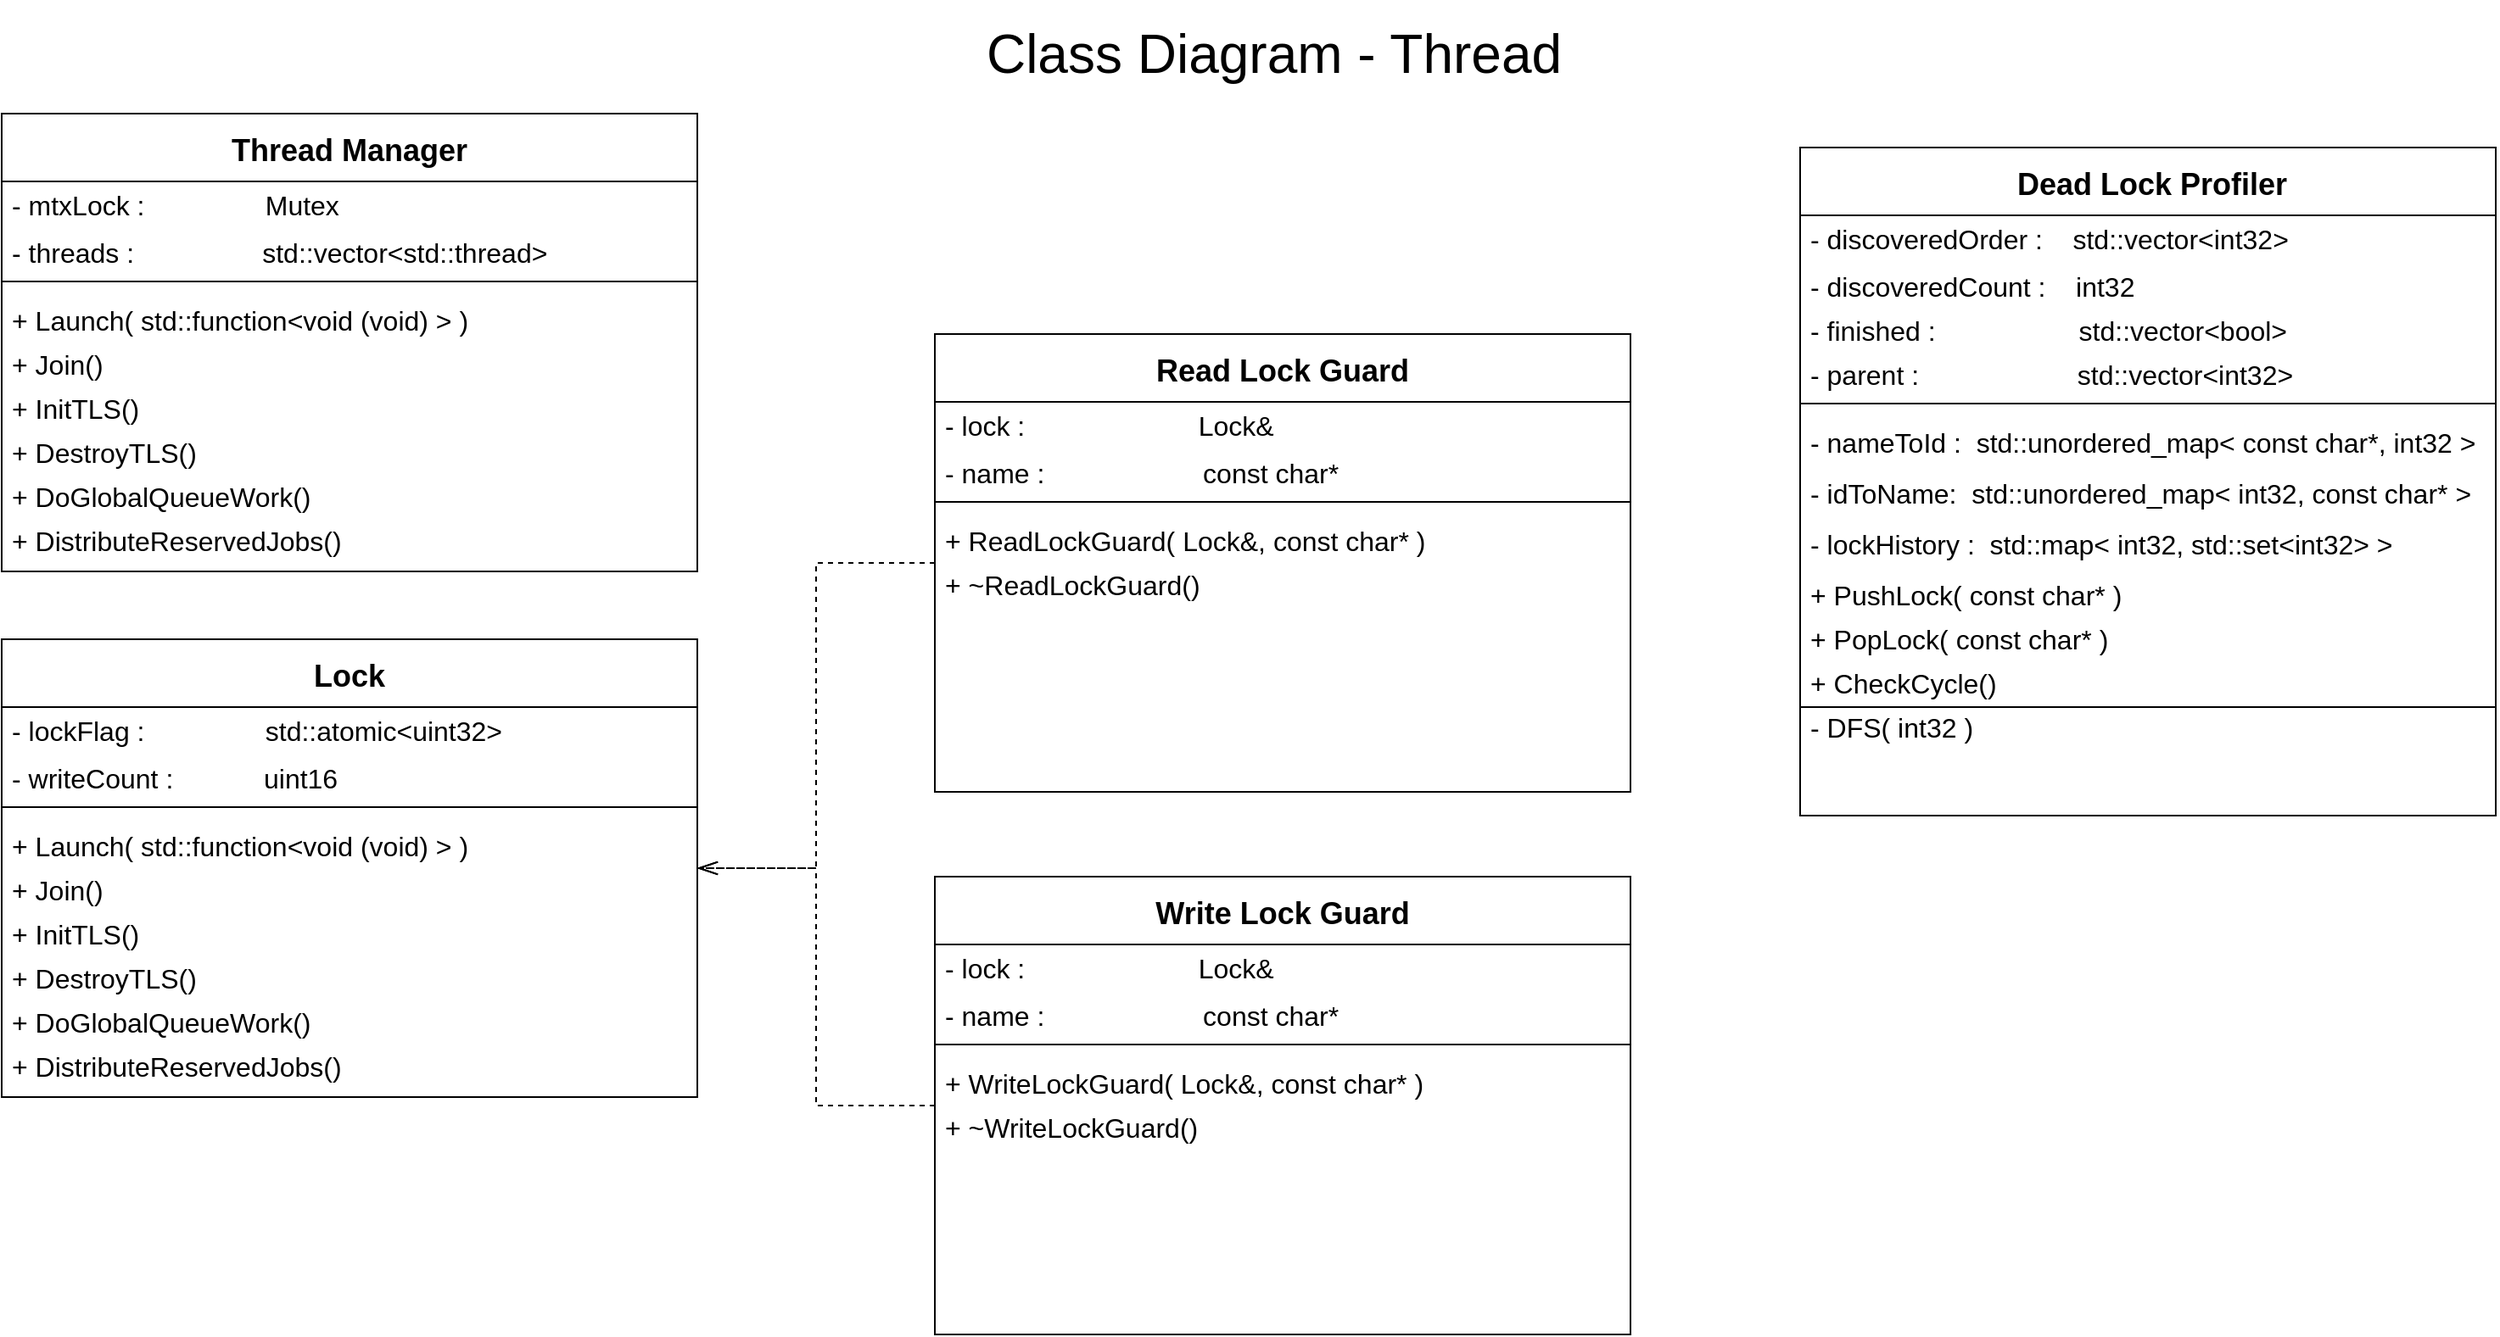 <mxfile version="18.0.6" type="device" pages="8"><diagram name="Thread" id="g0jJm1N_eCVkrQbgHCC1"><mxGraphModel dx="1102" dy="-255" grid="1" gridSize="10" guides="1" tooltips="1" connect="1" arrows="1" fold="1" page="1" pageScale="1" pageWidth="1700" pageHeight="1000" math="0" shadow="0"><root><mxCell id="TO3XE0ouBvPejj3FWgA2-0"/><mxCell id="TO3XE0ouBvPejj3FWgA2-1" parent="TO3XE0ouBvPejj3FWgA2-0"/><mxCell id="tvurgyXY39EeJEMy-Gg2-0" value="Thread Manager" style="swimlane;fontStyle=1;align=center;verticalAlign=middle;childLayout=stackLayout;horizontal=1;startSize=40;horizontalStack=0;resizeParent=1;resizeLast=0;collapsible=1;marginBottom=0;rounded=0;shadow=0;strokeWidth=1;fontSize=18;" parent="TO3XE0ouBvPejj3FWgA2-1" vertex="1"><mxGeometry x="90" y="1150" width="410" height="270" as="geometry"><mxRectangle x="550" y="140" width="160" height="26" as="alternateBounds"/></mxGeometry></mxCell><mxCell id="tvurgyXY39EeJEMy-Gg2-1" value="- mtxLock :                Mutex" style="text;align=left;verticalAlign=middle;spacingLeft=4;spacingRight=4;overflow=hidden;rotatable=0;points=[[0,0.5],[1,0.5]];portConstraint=eastwest;rounded=0;shadow=0;html=0;strokeColor=none;labelBorderColor=none;glass=0;sketch=0;fontSize=16;" parent="tvurgyXY39EeJEMy-Gg2-0" vertex="1"><mxGeometry y="40" width="410" height="26" as="geometry"/></mxCell><mxCell id="tvurgyXY39EeJEMy-Gg2-2" value="- threads :                 std::vector&lt;std::thread&gt;" style="text;align=left;verticalAlign=top;spacingLeft=4;spacingRight=4;overflow=hidden;rotatable=0;points=[[0,0.5],[1,0.5]];portConstraint=eastwest;rounded=0;shadow=0;html=0;fontSize=16;" parent="tvurgyXY39EeJEMy-Gg2-0" vertex="1"><mxGeometry y="66" width="410" height="26" as="geometry"/></mxCell><mxCell id="tvurgyXY39EeJEMy-Gg2-4" value=" " style="text;align=left;verticalAlign=top;spacingLeft=4;spacingRight=4;overflow=hidden;rotatable=0;points=[[0,0.5],[1,0.5]];portConstraint=eastwest;rounded=0;shadow=0;html=0;fontSize=16;" parent="tvurgyXY39EeJEMy-Gg2-0" vertex="1"><mxGeometry y="92" width="410" height="14" as="geometry"/></mxCell><mxCell id="tvurgyXY39EeJEMy-Gg2-5" value="+ Launch( std::function&lt;void (void) &gt; )" style="text;align=left;verticalAlign=top;spacingLeft=4;spacingRight=4;overflow=hidden;rotatable=0;points=[[0,0.5],[1,0.5]];portConstraint=eastwest;rounded=0;shadow=0;html=0;fontSize=16;" parent="tvurgyXY39EeJEMy-Gg2-0" vertex="1"><mxGeometry y="106" width="410" height="26" as="geometry"/></mxCell><mxCell id="tvurgyXY39EeJEMy-Gg2-6" value="+ Join()" style="text;align=left;verticalAlign=top;spacingLeft=4;spacingRight=4;overflow=hidden;rotatable=0;points=[[0,0.5],[1,0.5]];portConstraint=eastwest;rounded=0;shadow=0;html=0;fontSize=16;" parent="tvurgyXY39EeJEMy-Gg2-0" vertex="1"><mxGeometry y="132" width="410" height="26" as="geometry"/></mxCell><mxCell id="tvurgyXY39EeJEMy-Gg2-7" value="+ InitTLS()" style="text;align=left;verticalAlign=top;spacingLeft=4;spacingRight=4;overflow=hidden;rotatable=0;points=[[0,0.5],[1,0.5]];portConstraint=eastwest;rounded=0;shadow=0;html=0;fontSize=16;" parent="tvurgyXY39EeJEMy-Gg2-0" vertex="1"><mxGeometry y="158" width="410" height="26" as="geometry"/></mxCell><mxCell id="tvurgyXY39EeJEMy-Gg2-8" value="+ DestroyTLS()" style="text;align=left;verticalAlign=top;spacingLeft=4;spacingRight=4;overflow=hidden;rotatable=0;points=[[0,0.5],[1,0.5]];portConstraint=eastwest;rounded=0;shadow=0;html=0;fontSize=16;" parent="tvurgyXY39EeJEMy-Gg2-0" vertex="1"><mxGeometry y="184" width="410" height="26" as="geometry"/></mxCell><mxCell id="tvurgyXY39EeJEMy-Gg2-9" value="+ DoGlobalQueueWork()" style="text;align=left;verticalAlign=top;spacingLeft=4;spacingRight=4;overflow=hidden;rotatable=0;points=[[0,0.5],[1,0.5]];portConstraint=eastwest;rounded=0;shadow=0;html=0;fontSize=16;" parent="tvurgyXY39EeJEMy-Gg2-0" vertex="1"><mxGeometry y="210" width="410" height="26" as="geometry"/></mxCell><mxCell id="tvurgyXY39EeJEMy-Gg2-10" value="+ DistributeReservedJobs()" style="text;align=left;verticalAlign=top;spacingLeft=4;spacingRight=4;overflow=hidden;rotatable=0;points=[[0,0.5],[1,0.5]];portConstraint=eastwest;rounded=0;shadow=0;html=0;fontSize=16;" parent="tvurgyXY39EeJEMy-Gg2-0" vertex="1"><mxGeometry y="236" width="410" height="26" as="geometry"/></mxCell><mxCell id="tvurgyXY39EeJEMy-Gg2-19" value="" style="endArrow=none;html=1;rounded=0;startSize=16;endSize=16;entryX=0;entryY=0.5;entryDx=0;entryDy=0;exitX=1;exitY=0.5;exitDx=0;exitDy=0;fontSize=16;" parent="tvurgyXY39EeJEMy-Gg2-0" source="tvurgyXY39EeJEMy-Gg2-4" target="tvurgyXY39EeJEMy-Gg2-4" edge="1"><mxGeometry width="50" height="50" relative="1" as="geometry"><mxPoint x="-270" y="236" as="sourcePoint"/><mxPoint x="-220" y="186" as="targetPoint"/></mxGeometry></mxCell><mxCell id="tvurgyXY39EeJEMy-Gg2-20" value="Lock" style="swimlane;fontStyle=1;align=center;verticalAlign=middle;childLayout=stackLayout;horizontal=1;startSize=40;horizontalStack=0;resizeParent=1;resizeLast=0;collapsible=1;marginBottom=0;rounded=0;shadow=0;strokeWidth=1;fontSize=18;" parent="TO3XE0ouBvPejj3FWgA2-1" vertex="1"><mxGeometry x="90" y="1460" width="410" height="270" as="geometry"><mxRectangle x="550" y="140" width="160" height="26" as="alternateBounds"/></mxGeometry></mxCell><mxCell id="tvurgyXY39EeJEMy-Gg2-21" value="- lockFlag :                std::atomic&lt;uint32&gt;" style="text;align=left;verticalAlign=middle;spacingLeft=4;spacingRight=4;overflow=hidden;rotatable=0;points=[[0,0.5],[1,0.5]];portConstraint=eastwest;rounded=0;shadow=0;html=0;strokeColor=none;labelBorderColor=none;glass=0;sketch=0;fontSize=16;" parent="tvurgyXY39EeJEMy-Gg2-20" vertex="1"><mxGeometry y="40" width="410" height="26" as="geometry"/></mxCell><mxCell id="tvurgyXY39EeJEMy-Gg2-22" value="- writeCount :            uint16" style="text;align=left;verticalAlign=top;spacingLeft=4;spacingRight=4;overflow=hidden;rotatable=0;points=[[0,0.5],[1,0.5]];portConstraint=eastwest;rounded=0;shadow=0;html=0;fontSize=16;" parent="tvurgyXY39EeJEMy-Gg2-20" vertex="1"><mxGeometry y="66" width="410" height="26" as="geometry"/></mxCell><mxCell id="tvurgyXY39EeJEMy-Gg2-23" value=" " style="text;align=left;verticalAlign=top;spacingLeft=4;spacingRight=4;overflow=hidden;rotatable=0;points=[[0,0.5],[1,0.5]];portConstraint=eastwest;rounded=0;shadow=0;html=0;fontSize=16;" parent="tvurgyXY39EeJEMy-Gg2-20" vertex="1"><mxGeometry y="92" width="410" height="14" as="geometry"/></mxCell><mxCell id="tvurgyXY39EeJEMy-Gg2-24" value="+ Launch( std::function&lt;void (void) &gt; )" style="text;align=left;verticalAlign=top;spacingLeft=4;spacingRight=4;overflow=hidden;rotatable=0;points=[[0,0.5],[1,0.5]];portConstraint=eastwest;rounded=0;shadow=0;html=0;fontSize=16;" parent="tvurgyXY39EeJEMy-Gg2-20" vertex="1"><mxGeometry y="106" width="410" height="26" as="geometry"/></mxCell><mxCell id="tvurgyXY39EeJEMy-Gg2-25" value="+ Join()" style="text;align=left;verticalAlign=top;spacingLeft=4;spacingRight=4;overflow=hidden;rotatable=0;points=[[0,0.5],[1,0.5]];portConstraint=eastwest;rounded=0;shadow=0;html=0;fontSize=16;" parent="tvurgyXY39EeJEMy-Gg2-20" vertex="1"><mxGeometry y="132" width="410" height="26" as="geometry"/></mxCell><mxCell id="tvurgyXY39EeJEMy-Gg2-26" value="+ InitTLS()" style="text;align=left;verticalAlign=top;spacingLeft=4;spacingRight=4;overflow=hidden;rotatable=0;points=[[0,0.5],[1,0.5]];portConstraint=eastwest;rounded=0;shadow=0;html=0;fontSize=16;" parent="tvurgyXY39EeJEMy-Gg2-20" vertex="1"><mxGeometry y="158" width="410" height="26" as="geometry"/></mxCell><mxCell id="tvurgyXY39EeJEMy-Gg2-27" value="+ DestroyTLS()" style="text;align=left;verticalAlign=top;spacingLeft=4;spacingRight=4;overflow=hidden;rotatable=0;points=[[0,0.5],[1,0.5]];portConstraint=eastwest;rounded=0;shadow=0;html=0;fontSize=16;" parent="tvurgyXY39EeJEMy-Gg2-20" vertex="1"><mxGeometry y="184" width="410" height="26" as="geometry"/></mxCell><mxCell id="tvurgyXY39EeJEMy-Gg2-28" value="+ DoGlobalQueueWork()" style="text;align=left;verticalAlign=top;spacingLeft=4;spacingRight=4;overflow=hidden;rotatable=0;points=[[0,0.5],[1,0.5]];portConstraint=eastwest;rounded=0;shadow=0;html=0;fontSize=16;" parent="tvurgyXY39EeJEMy-Gg2-20" vertex="1"><mxGeometry y="210" width="410" height="26" as="geometry"/></mxCell><mxCell id="tvurgyXY39EeJEMy-Gg2-29" value="+ DistributeReservedJobs()" style="text;align=left;verticalAlign=top;spacingLeft=4;spacingRight=4;overflow=hidden;rotatable=0;points=[[0,0.5],[1,0.5]];portConstraint=eastwest;rounded=0;shadow=0;html=0;fontSize=16;" parent="tvurgyXY39EeJEMy-Gg2-20" vertex="1"><mxGeometry y="236" width="410" height="26" as="geometry"/></mxCell><mxCell id="tvurgyXY39EeJEMy-Gg2-30" value="" style="endArrow=none;html=1;rounded=0;startSize=16;endSize=16;entryX=0;entryY=0.5;entryDx=0;entryDy=0;exitX=1;exitY=0.5;exitDx=0;exitDy=0;fontSize=16;" parent="tvurgyXY39EeJEMy-Gg2-20" source="tvurgyXY39EeJEMy-Gg2-23" target="tvurgyXY39EeJEMy-Gg2-23" edge="1"><mxGeometry width="50" height="50" relative="1" as="geometry"><mxPoint x="-270" y="236" as="sourcePoint"/><mxPoint x="-220" y="186" as="targetPoint"/></mxGeometry></mxCell><mxCell id="tvurgyXY39EeJEMy-Gg2-72" style="edgeStyle=elbowEdgeStyle;rounded=0;orthogonalLoop=1;jettySize=auto;html=1;dashed=1;fontSize=18;endArrow=openThin;endFill=0;startSize=10;endSize=10;strokeWidth=1;" parent="TO3XE0ouBvPejj3FWgA2-1" source="tvurgyXY39EeJEMy-Gg2-31" target="tvurgyXY39EeJEMy-Gg2-20" edge="1"><mxGeometry relative="1" as="geometry"/></mxCell><mxCell id="tvurgyXY39EeJEMy-Gg2-31" value="Read Lock Guard" style="swimlane;fontStyle=1;align=center;verticalAlign=middle;childLayout=stackLayout;horizontal=1;startSize=40;horizontalStack=0;resizeParent=1;resizeLast=0;collapsible=1;marginBottom=0;rounded=0;shadow=0;strokeWidth=1;fontSize=18;" parent="TO3XE0ouBvPejj3FWgA2-1" vertex="1"><mxGeometry x="640" y="1280" width="410" height="270" as="geometry"><mxRectangle x="550" y="140" width="160" height="26" as="alternateBounds"/></mxGeometry></mxCell><mxCell id="tvurgyXY39EeJEMy-Gg2-32" value="- lock :                       Lock&amp;" style="text;align=left;verticalAlign=middle;spacingLeft=4;spacingRight=4;overflow=hidden;rotatable=0;points=[[0,0.5],[1,0.5]];portConstraint=eastwest;rounded=0;shadow=0;html=0;strokeColor=none;labelBorderColor=none;glass=0;sketch=0;fontSize=16;" parent="tvurgyXY39EeJEMy-Gg2-31" vertex="1"><mxGeometry y="40" width="410" height="26" as="geometry"/></mxCell><mxCell id="tvurgyXY39EeJEMy-Gg2-33" value="- name :                     const char*" style="text;align=left;verticalAlign=top;spacingLeft=4;spacingRight=4;overflow=hidden;rotatable=0;points=[[0,0.5],[1,0.5]];portConstraint=eastwest;rounded=0;shadow=0;html=0;fontSize=16;" parent="tvurgyXY39EeJEMy-Gg2-31" vertex="1"><mxGeometry y="66" width="410" height="26" as="geometry"/></mxCell><mxCell id="tvurgyXY39EeJEMy-Gg2-34" value=" " style="text;align=left;verticalAlign=top;spacingLeft=4;spacingRight=4;overflow=hidden;rotatable=0;points=[[0,0.5],[1,0.5]];portConstraint=eastwest;rounded=0;shadow=0;html=0;fontSize=16;" parent="tvurgyXY39EeJEMy-Gg2-31" vertex="1"><mxGeometry y="92" width="410" height="14" as="geometry"/></mxCell><mxCell id="tvurgyXY39EeJEMy-Gg2-35" value="+ ReadLockGuard( Lock&amp;, const char* )" style="text;align=left;verticalAlign=top;spacingLeft=4;spacingRight=4;overflow=hidden;rotatable=0;points=[[0,0.5],[1,0.5]];portConstraint=eastwest;rounded=0;shadow=0;html=0;fontSize=16;" parent="tvurgyXY39EeJEMy-Gg2-31" vertex="1"><mxGeometry y="106" width="410" height="26" as="geometry"/></mxCell><mxCell id="tvurgyXY39EeJEMy-Gg2-64" value="+ ~ReadLockGuard()" style="text;align=left;verticalAlign=top;spacingLeft=4;spacingRight=4;overflow=hidden;rotatable=0;points=[[0,0.5],[1,0.5]];portConstraint=eastwest;rounded=0;shadow=0;html=0;fontSize=16;" parent="tvurgyXY39EeJEMy-Gg2-31" vertex="1"><mxGeometry y="132" width="410" height="26" as="geometry"/></mxCell><mxCell id="tvurgyXY39EeJEMy-Gg2-41" value="" style="endArrow=none;html=1;rounded=0;startSize=16;endSize=16;entryX=0;entryY=0.5;entryDx=0;entryDy=0;exitX=1;exitY=0.5;exitDx=0;exitDy=0;fontSize=16;" parent="tvurgyXY39EeJEMy-Gg2-31" source="tvurgyXY39EeJEMy-Gg2-34" target="tvurgyXY39EeJEMy-Gg2-34" edge="1"><mxGeometry width="50" height="50" relative="1" as="geometry"><mxPoint x="-270" y="236" as="sourcePoint"/><mxPoint x="-220" y="186" as="targetPoint"/></mxGeometry></mxCell><mxCell id="tvurgyXY39EeJEMy-Gg2-73" style="edgeStyle=elbowEdgeStyle;rounded=0;orthogonalLoop=1;jettySize=auto;html=1;dashed=1;fontSize=18;endArrow=openThin;endFill=0;startSize=10;endSize=10;strokeWidth=1;" parent="TO3XE0ouBvPejj3FWgA2-1" source="tvurgyXY39EeJEMy-Gg2-65" target="tvurgyXY39EeJEMy-Gg2-20" edge="1"><mxGeometry relative="1" as="geometry"/></mxCell><mxCell id="tvurgyXY39EeJEMy-Gg2-65" value="Write Lock Guard" style="swimlane;fontStyle=1;align=center;verticalAlign=middle;childLayout=stackLayout;horizontal=1;startSize=40;horizontalStack=0;resizeParent=1;resizeLast=0;collapsible=1;marginBottom=0;rounded=0;shadow=0;strokeWidth=1;fontSize=18;" parent="TO3XE0ouBvPejj3FWgA2-1" vertex="1"><mxGeometry x="640" y="1600" width="410" height="270" as="geometry"><mxRectangle x="550" y="140" width="160" height="26" as="alternateBounds"/></mxGeometry></mxCell><mxCell id="tvurgyXY39EeJEMy-Gg2-66" value="- lock :                       Lock&amp;" style="text;align=left;verticalAlign=middle;spacingLeft=4;spacingRight=4;overflow=hidden;rotatable=0;points=[[0,0.5],[1,0.5]];portConstraint=eastwest;rounded=0;shadow=0;html=0;strokeColor=none;labelBorderColor=none;glass=0;sketch=0;fontSize=16;" parent="tvurgyXY39EeJEMy-Gg2-65" vertex="1"><mxGeometry y="40" width="410" height="26" as="geometry"/></mxCell><mxCell id="tvurgyXY39EeJEMy-Gg2-67" value="- name :                     const char*" style="text;align=left;verticalAlign=top;spacingLeft=4;spacingRight=4;overflow=hidden;rotatable=0;points=[[0,0.5],[1,0.5]];portConstraint=eastwest;rounded=0;shadow=0;html=0;fontSize=16;" parent="tvurgyXY39EeJEMy-Gg2-65" vertex="1"><mxGeometry y="66" width="410" height="26" as="geometry"/></mxCell><mxCell id="tvurgyXY39EeJEMy-Gg2-68" value=" " style="text;align=left;verticalAlign=top;spacingLeft=4;spacingRight=4;overflow=hidden;rotatable=0;points=[[0,0.5],[1,0.5]];portConstraint=eastwest;rounded=0;shadow=0;html=0;fontSize=16;" parent="tvurgyXY39EeJEMy-Gg2-65" vertex="1"><mxGeometry y="92" width="410" height="14" as="geometry"/></mxCell><mxCell id="tvurgyXY39EeJEMy-Gg2-69" value="+ WriteLockGuard( Lock&amp;, const char* )" style="text;align=left;verticalAlign=top;spacingLeft=4;spacingRight=4;overflow=hidden;rotatable=0;points=[[0,0.5],[1,0.5]];portConstraint=eastwest;rounded=0;shadow=0;html=0;fontSize=16;" parent="tvurgyXY39EeJEMy-Gg2-65" vertex="1"><mxGeometry y="106" width="410" height="26" as="geometry"/></mxCell><mxCell id="tvurgyXY39EeJEMy-Gg2-70" value="+ ~WriteLockGuard()" style="text;align=left;verticalAlign=top;spacingLeft=4;spacingRight=4;overflow=hidden;rotatable=0;points=[[0,0.5],[1,0.5]];portConstraint=eastwest;rounded=0;shadow=0;html=0;fontSize=16;" parent="tvurgyXY39EeJEMy-Gg2-65" vertex="1"><mxGeometry y="132" width="410" height="26" as="geometry"/></mxCell><mxCell id="tvurgyXY39EeJEMy-Gg2-71" value="" style="endArrow=none;html=1;rounded=0;startSize=16;endSize=16;entryX=0;entryY=0.5;entryDx=0;entryDy=0;exitX=1;exitY=0.5;exitDx=0;exitDy=0;fontSize=16;" parent="tvurgyXY39EeJEMy-Gg2-65" source="tvurgyXY39EeJEMy-Gg2-68" target="tvurgyXY39EeJEMy-Gg2-68" edge="1"><mxGeometry width="50" height="50" relative="1" as="geometry"><mxPoint x="-270" y="236" as="sourcePoint"/><mxPoint x="-220" y="186" as="targetPoint"/></mxGeometry></mxCell><mxCell id="tvurgyXY39EeJEMy-Gg2-74" value=" Dead Lock Profiler" style="swimlane;fontStyle=1;align=center;verticalAlign=middle;childLayout=stackLayout;horizontal=1;startSize=40;horizontalStack=0;resizeParent=1;resizeLast=0;collapsible=1;marginBottom=0;rounded=0;shadow=0;strokeWidth=1;fontSize=18;" parent="TO3XE0ouBvPejj3FWgA2-1" vertex="1"><mxGeometry x="1150" y="1170" width="410" height="394" as="geometry"><mxRectangle x="550" y="140" width="160" height="26" as="alternateBounds"/></mxGeometry></mxCell><mxCell id="tvurgyXY39EeJEMy-Gg2-75" value="- discoveredOrder :    std::vector&lt;int32&gt;" style="text;align=left;verticalAlign=middle;spacingLeft=4;spacingRight=4;overflow=hidden;rotatable=0;points=[[0,0.5],[1,0.5]];portConstraint=eastwest;rounded=0;shadow=0;html=0;strokeColor=none;labelBorderColor=none;glass=0;sketch=0;fontSize=16;" parent="tvurgyXY39EeJEMy-Gg2-74" vertex="1"><mxGeometry y="40" width="410" height="26" as="geometry"/></mxCell><mxCell id="tvurgyXY39EeJEMy-Gg2-76" value="- discoveredCount :    int32" style="text;align=left;verticalAlign=top;spacingLeft=4;spacingRight=4;overflow=hidden;rotatable=0;points=[[0,0.5],[1,0.5]];portConstraint=eastwest;rounded=0;shadow=0;html=0;fontSize=16;" parent="tvurgyXY39EeJEMy-Gg2-74" vertex="1"><mxGeometry y="66" width="410" height="26" as="geometry"/></mxCell><mxCell id="tvurgyXY39EeJEMy-Gg2-85" value="- finished :                   std::vector&lt;bool&gt;" style="text;align=left;verticalAlign=top;spacingLeft=4;spacingRight=4;overflow=hidden;rotatable=0;points=[[0,0.5],[1,0.5]];portConstraint=eastwest;rounded=0;shadow=0;html=0;fontSize=16;" parent="tvurgyXY39EeJEMy-Gg2-74" vertex="1"><mxGeometry y="92" width="410" height="26" as="geometry"/></mxCell><mxCell id="tvurgyXY39EeJEMy-Gg2-86" value="- parent :                     std::vector&lt;int32&gt;" style="text;align=left;verticalAlign=top;spacingLeft=4;spacingRight=4;overflow=hidden;rotatable=0;points=[[0,0.5],[1,0.5]];portConstraint=eastwest;rounded=0;shadow=0;html=0;fontSize=16;" parent="tvurgyXY39EeJEMy-Gg2-74" vertex="1"><mxGeometry y="118" width="410" height="26" as="geometry"/></mxCell><mxCell id="tvurgyXY39EeJEMy-Gg2-77" value=" " style="text;align=left;verticalAlign=top;spacingLeft=4;spacingRight=4;overflow=hidden;rotatable=0;points=[[0,0.5],[1,0.5]];portConstraint=eastwest;rounded=0;shadow=0;html=0;fontSize=16;" parent="tvurgyXY39EeJEMy-Gg2-74" vertex="1"><mxGeometry y="144" width="410" height="14" as="geometry"/></mxCell><mxCell id="tvurgyXY39EeJEMy-Gg2-89" value="- nameToId :  std::unordered_map&lt; const char*, int32 &gt;" style="text;align=left;verticalAlign=top;spacingLeft=4;spacingRight=4;overflow=hidden;rotatable=0;points=[[0,0.5],[1,0.5]];portConstraint=eastwest;rounded=0;shadow=0;html=0;fontSize=16;" parent="tvurgyXY39EeJEMy-Gg2-74" vertex="1"><mxGeometry y="158" width="410" height="30" as="geometry"/></mxCell><mxCell id="tvurgyXY39EeJEMy-Gg2-90" value="- idToName:  std::unordered_map&lt; int32, const char* &gt;" style="text;align=left;verticalAlign=top;spacingLeft=4;spacingRight=4;overflow=hidden;rotatable=0;points=[[0,0.5],[1,0.5]];portConstraint=eastwest;rounded=0;shadow=0;html=0;fontSize=16;" parent="tvurgyXY39EeJEMy-Gg2-74" vertex="1"><mxGeometry y="188" width="410" height="30" as="geometry"/></mxCell><mxCell id="tvurgyXY39EeJEMy-Gg2-91" value="- lockHistory :  std::map&lt; int32, std::set&lt;int32&gt; &gt;" style="text;align=left;verticalAlign=top;spacingLeft=4;spacingRight=4;overflow=hidden;rotatable=0;points=[[0,0.5],[1,0.5]];portConstraint=eastwest;rounded=0;shadow=0;html=0;fontSize=16;" parent="tvurgyXY39EeJEMy-Gg2-74" vertex="1"><mxGeometry y="218" width="410" height="30" as="geometry"/></mxCell><mxCell id="tvurgyXY39EeJEMy-Gg2-88" value="" style="endArrow=none;html=1;rounded=0;startSize=16;endSize=16;entryX=0;entryY=0.5;entryDx=0;entryDy=0;exitX=1;exitY=0.5;exitDx=0;exitDy=0;fontSize=16;" parent="tvurgyXY39EeJEMy-Gg2-74" edge="1"><mxGeometry width="50" height="50" relative="1" as="geometry"><mxPoint x="410" y="330.0" as="sourcePoint"/><mxPoint y="330.0" as="targetPoint"/></mxGeometry></mxCell><mxCell id="tvurgyXY39EeJEMy-Gg2-92" value="+ PushLock( const char* )" style="text;align=left;verticalAlign=top;spacingLeft=4;spacingRight=4;overflow=hidden;rotatable=0;points=[[0,0.5],[1,0.5]];portConstraint=eastwest;rounded=0;shadow=0;html=0;fontSize=16;" parent="tvurgyXY39EeJEMy-Gg2-74" vertex="1"><mxGeometry y="248" width="410" height="26" as="geometry"/></mxCell><mxCell id="tvurgyXY39EeJEMy-Gg2-87" value="+ PopLock( const char* )" style="text;align=left;verticalAlign=top;spacingLeft=4;spacingRight=4;overflow=hidden;rotatable=0;points=[[0,0.5],[1,0.5]];portConstraint=eastwest;rounded=0;shadow=0;html=0;fontSize=16;" parent="tvurgyXY39EeJEMy-Gg2-74" vertex="1"><mxGeometry y="274" width="410" height="26" as="geometry"/></mxCell><mxCell id="tvurgyXY39EeJEMy-Gg2-79" value="+ CheckCycle()" style="text;align=left;verticalAlign=top;spacingLeft=4;spacingRight=4;overflow=hidden;rotatable=0;points=[[0,0.5],[1,0.5]];portConstraint=eastwest;rounded=0;shadow=0;html=0;fontSize=16;" parent="tvurgyXY39EeJEMy-Gg2-74" vertex="1"><mxGeometry y="300" width="410" height="26" as="geometry"/></mxCell><mxCell id="tvurgyXY39EeJEMy-Gg2-80" value="- DFS( int32 )" style="text;align=left;verticalAlign=top;spacingLeft=4;spacingRight=4;overflow=hidden;rotatable=0;points=[[0,0.5],[1,0.5]];portConstraint=eastwest;rounded=0;shadow=0;html=0;fontSize=16;" parent="tvurgyXY39EeJEMy-Gg2-74" vertex="1"><mxGeometry y="326" width="410" height="34" as="geometry"/></mxCell><mxCell id="tvurgyXY39EeJEMy-Gg2-84" value="" style="endArrow=none;html=1;rounded=0;startSize=16;endSize=16;entryX=0;entryY=0.5;entryDx=0;entryDy=0;exitX=1;exitY=0.5;exitDx=0;exitDy=0;fontSize=16;" parent="tvurgyXY39EeJEMy-Gg2-74" source="tvurgyXY39EeJEMy-Gg2-77" target="tvurgyXY39EeJEMy-Gg2-77" edge="1"><mxGeometry width="50" height="50" relative="1" as="geometry"><mxPoint x="-270" y="236" as="sourcePoint"/><mxPoint x="-220" y="186" as="targetPoint"/></mxGeometry></mxCell><mxCell id="ooiS7-_Xt01f69rIrHSl-1" value="Class Diagram - Thread" style="text;html=1;strokeColor=none;fillColor=none;align=center;verticalAlign=middle;whiteSpace=wrap;rounded=0;fontSize=32;" parent="TO3XE0ouBvPejj3FWgA2-1" vertex="1"><mxGeometry x="580" y="1083" width="520" height="64" as="geometry"/></mxCell></root></mxGraphModel></diagram><diagram id="C5RBs43oDa-KdzZeNtuy" name="Memory"><mxGraphModel dx="2002" dy="1353" grid="1" gridSize="10" guides="1" tooltips="1" connect="1" arrows="1" fold="1" page="1" pageScale="1" pageWidth="1300" pageHeight="300" math="0" shadow="0"><root><mxCell id="WIyWlLk6GJQsqaUBKTNV-0"/><mxCell id="WIyWlLk6GJQsqaUBKTNV-1" parent="WIyWlLk6GJQsqaUBKTNV-0"/><mxCell id="zkfFHV4jXpPFQw0GAbJ--0" value="STL Allocator" style="swimlane;fontStyle=2;align=center;verticalAlign=top;childLayout=stackLayout;horizontal=1;startSize=26;horizontalStack=0;resizeParent=1;resizeLast=0;collapsible=1;marginBottom=0;rounded=0;shadow=0;strokeWidth=1;" parent="WIyWlLk6GJQsqaUBKTNV-1" vertex="1"><mxGeometry x="70" y="335" width="160" height="138" as="geometry"><mxRectangle x="230" y="140" width="160" height="26" as="alternateBounds"/></mxGeometry></mxCell><mxCell id="zkfFHV4jXpPFQw0GAbJ--1" value="+ allocate()" style="text;align=left;verticalAlign=top;spacingLeft=4;spacingRight=4;overflow=hidden;rotatable=0;points=[[0,0.5],[1,0.5]];portConstraint=eastwest;" parent="zkfFHV4jXpPFQw0GAbJ--0" vertex="1"><mxGeometry y="26" width="160" height="26" as="geometry"/></mxCell><mxCell id="zkfFHV4jXpPFQw0GAbJ--2" value="+ deallocate()" style="text;align=left;verticalAlign=top;spacingLeft=4;spacingRight=4;overflow=hidden;rotatable=0;points=[[0,0.5],[1,0.5]];portConstraint=eastwest;rounded=0;shadow=0;html=0;" parent="zkfFHV4jXpPFQw0GAbJ--0" vertex="1"><mxGeometry y="52" width="160" height="26" as="geometry"/></mxCell><mxCell id="zkfFHV4jXpPFQw0GAbJ--3" value="+ operator ==" style="text;align=left;verticalAlign=top;spacingLeft=4;spacingRight=4;overflow=hidden;rotatable=0;points=[[0,0.5],[1,0.5]];portConstraint=eastwest;rounded=0;shadow=0;html=0;" parent="zkfFHV4jXpPFQw0GAbJ--0" vertex="1"><mxGeometry y="78" width="160" height="26" as="geometry"/></mxCell><mxCell id="zkfFHV4jXpPFQw0GAbJ--5" value="+ operator !=" style="text;align=left;verticalAlign=top;spacingLeft=4;spacingRight=4;overflow=hidden;rotatable=0;points=[[0,0.5],[1,0.5]];portConstraint=eastwest;" parent="zkfFHV4jXpPFQw0GAbJ--0" vertex="1"><mxGeometry y="104" width="160" height="26" as="geometry"/></mxCell><mxCell id="zkfFHV4jXpPFQw0GAbJ--17" value="template&lt;Type&gt;&#10;Object Pool" style="swimlane;fontStyle=0;align=center;verticalAlign=top;childLayout=stackLayout;horizontal=1;startSize=40;horizontalStack=0;resizeParent=1;resizeLast=0;collapsible=1;marginBottom=0;rounded=0;shadow=0;strokeWidth=1;" parent="WIyWlLk6GJQsqaUBKTNV-1" vertex="1"><mxGeometry x="360" y="265" width="230" height="180" as="geometry"><mxRectangle x="550" y="140" width="160" height="26" as="alternateBounds"/></mxGeometry></mxCell><mxCell id="zkfFHV4jXpPFQw0GAbJ--18" value="- s_allocSize :                    int32" style="text;align=left;verticalAlign=top;spacingLeft=4;spacingRight=4;overflow=hidden;rotatable=0;points=[[0,0.5],[1,0.5]];portConstraint=eastwest;strokeColor=none;" parent="zkfFHV4jXpPFQw0GAbJ--17" vertex="1"><mxGeometry y="40" width="230" height="26" as="geometry"/></mxCell><mxCell id="zkfFHV4jXpPFQw0GAbJ--19" value="- s_pool :                       Memory Pool" style="text;align=left;verticalAlign=middle;spacingLeft=4;spacingRight=4;overflow=hidden;rotatable=0;points=[[0,0.5],[1,0.5]];portConstraint=eastwest;rounded=0;shadow=0;html=0;strokeColor=none;labelBorderColor=none;glass=0;sketch=0;" parent="zkfFHV4jXpPFQw0GAbJ--17" vertex="1"><mxGeometry y="66" width="230" height="26" as="geometry"/></mxCell><mxCell id="mDdGgEVQ1BRNIsiTb6XL-60" value="" style="line;html=1;strokeWidth=1;align=left;verticalAlign=middle;spacingTop=-1;spacingLeft=3;spacingRight=3;rotatable=0;labelPosition=right;points=[];portConstraint=eastwest;" parent="zkfFHV4jXpPFQw0GAbJ--17" vertex="1"><mxGeometry y="92" width="230" height="8" as="geometry"/></mxCell><mxCell id="zkfFHV4jXpPFQw0GAbJ--20" value="+ Pop()" style="text;align=left;verticalAlign=top;spacingLeft=4;spacingRight=4;overflow=hidden;rotatable=0;points=[[0,0.5],[1,0.5]];portConstraint=eastwest;rounded=0;shadow=0;html=0;" parent="zkfFHV4jXpPFQw0GAbJ--17" vertex="1"><mxGeometry y="100" width="230" height="26" as="geometry"/></mxCell><mxCell id="zkfFHV4jXpPFQw0GAbJ--21" value="+ Push()" style="text;align=left;verticalAlign=top;spacingLeft=4;spacingRight=4;overflow=hidden;rotatable=0;points=[[0,0.5],[1,0.5]];portConstraint=eastwest;rounded=0;shadow=0;html=0;" parent="zkfFHV4jXpPFQw0GAbJ--17" vertex="1"><mxGeometry y="126" width="230" height="26" as="geometry"/></mxCell><mxCell id="zkfFHV4jXpPFQw0GAbJ--22" value="+ MakeShared()" style="text;align=left;verticalAlign=top;spacingLeft=4;spacingRight=4;overflow=hidden;rotatable=0;points=[[0,0.5],[1,0.5]];portConstraint=eastwest;rounded=0;shadow=0;html=0;" parent="zkfFHV4jXpPFQw0GAbJ--17" vertex="1"><mxGeometry y="152" width="230" height="26" as="geometry"/></mxCell><mxCell id="mDdGgEVQ1BRNIsiTb6XL-47" value="Pool Allocator" style="swimlane;fontStyle=2;align=center;verticalAlign=top;childLayout=stackLayout;horizontal=1;startSize=26;horizontalStack=0;resizeParent=1;resizeLast=0;collapsible=1;marginBottom=0;rounded=0;shadow=0;strokeWidth=1;" parent="WIyWlLk6GJQsqaUBKTNV-1" vertex="1"><mxGeometry x="70" y="85" width="160" height="80" as="geometry"><mxRectangle x="230" y="140" width="160" height="26" as="alternateBounds"/></mxGeometry></mxCell><mxCell id="mDdGgEVQ1BRNIsiTb6XL-48" value="+ Alloc()" style="text;align=left;verticalAlign=top;spacingLeft=4;spacingRight=4;overflow=hidden;rotatable=0;points=[[0,0.5],[1,0.5]];portConstraint=eastwest;" parent="mDdGgEVQ1BRNIsiTb6XL-47" vertex="1"><mxGeometry y="26" width="160" height="26" as="geometry"/></mxCell><mxCell id="mDdGgEVQ1BRNIsiTb6XL-49" value="+ Release()" style="text;align=left;verticalAlign=top;spacingLeft=4;spacingRight=4;overflow=hidden;rotatable=0;points=[[0,0.5],[1,0.5]];portConstraint=eastwest;rounded=0;shadow=0;html=0;" parent="mDdGgEVQ1BRNIsiTb6XL-47" vertex="1"><mxGeometry y="52" width="160" height="26" as="geometry"/></mxCell><mxCell id="mDdGgEVQ1BRNIsiTb6XL-55" value="Stomp Allocator" style="swimlane;fontStyle=2;align=center;verticalAlign=top;childLayout=stackLayout;horizontal=1;startSize=26;horizontalStack=0;resizeParent=1;resizeLast=0;collapsible=1;marginBottom=0;rounded=0;shadow=0;strokeWidth=1;" parent="WIyWlLk6GJQsqaUBKTNV-1" vertex="1"><mxGeometry x="70" y="215" width="160" height="80" as="geometry"><mxRectangle x="230" y="140" width="160" height="26" as="alternateBounds"/></mxGeometry></mxCell><mxCell id="mDdGgEVQ1BRNIsiTb6XL-56" value="+ Alloc()" style="text;align=left;verticalAlign=top;spacingLeft=4;spacingRight=4;overflow=hidden;rotatable=0;points=[[0,0.5],[1,0.5]];portConstraint=eastwest;" parent="mDdGgEVQ1BRNIsiTb6XL-55" vertex="1"><mxGeometry y="26" width="160" height="26" as="geometry"/></mxCell><mxCell id="mDdGgEVQ1BRNIsiTb6XL-57" value="+ Release()" style="text;align=left;verticalAlign=top;spacingLeft=4;spacingRight=4;overflow=hidden;rotatable=0;points=[[0,0.5],[1,0.5]];portConstraint=eastwest;rounded=0;shadow=0;html=0;" parent="mDdGgEVQ1BRNIsiTb6XL-55" vertex="1"><mxGeometry y="52" width="160" height="26" as="geometry"/></mxCell><mxCell id="mDdGgEVQ1BRNIsiTb6XL-61" value="Memory" style="swimlane;fontStyle=0;align=center;verticalAlign=top;childLayout=stackLayout;horizontal=1;startSize=26;horizontalStack=0;resizeParent=1;resizeLast=0;collapsible=1;marginBottom=0;rounded=0;shadow=0;strokeWidth=1;" parent="WIyWlLk6GJQsqaUBKTNV-1" vertex="1"><mxGeometry x="360" y="80" width="230" height="140" as="geometry"><mxRectangle x="550" y="140" width="160" height="26" as="alternateBounds"/></mxGeometry></mxCell><mxCell id="mDdGgEVQ1BRNIsiTb6XL-63" value="- poolTable :            MemoryPool*[4097]" style="text;align=left;verticalAlign=middle;spacingLeft=4;spacingRight=4;overflow=hidden;rotatable=0;points=[[0,0.5],[1,0.5]];portConstraint=eastwest;rounded=0;shadow=0;html=0;strokeColor=none;labelBorderColor=none;glass=0;sketch=0;" parent="mDdGgEVQ1BRNIsiTb6XL-61" vertex="1"><mxGeometry y="26" width="230" height="26" as="geometry"/></mxCell><mxCell id="mDdGgEVQ1BRNIsiTb6XL-64" value="" style="line;html=1;strokeWidth=1;align=left;verticalAlign=middle;spacingTop=-1;spacingLeft=3;spacingRight=3;rotatable=0;labelPosition=right;points=[];portConstraint=eastwest;" parent="mDdGgEVQ1BRNIsiTb6XL-61" vertex="1"><mxGeometry y="52" width="230" height="8" as="geometry"/></mxCell><mxCell id="mDdGgEVQ1BRNIsiTb6XL-65" value="+ Allocate()" style="text;align=left;verticalAlign=top;spacingLeft=4;spacingRight=4;overflow=hidden;rotatable=0;points=[[0,0.5],[1,0.5]];portConstraint=eastwest;rounded=0;shadow=0;html=0;" parent="mDdGgEVQ1BRNIsiTb6XL-61" vertex="1"><mxGeometry y="60" width="230" height="26" as="geometry"/></mxCell><mxCell id="mDdGgEVQ1BRNIsiTb6XL-66" value="+ Release()" style="text;align=left;verticalAlign=top;spacingLeft=4;spacingRight=4;overflow=hidden;rotatable=0;points=[[0,0.5],[1,0.5]];portConstraint=eastwest;rounded=0;shadow=0;html=0;" parent="mDdGgEVQ1BRNIsiTb6XL-61" vertex="1"><mxGeometry y="86" width="230" height="26" as="geometry"/></mxCell><mxCell id="mDdGgEVQ1BRNIsiTb6XL-62" value="- pools :        std::vector&lt;MemoryPool*&gt;" style="text;align=left;verticalAlign=top;spacingLeft=4;spacingRight=4;overflow=hidden;rotatable=0;points=[[0,0.5],[1,0.5]];portConstraint=eastwest;strokeColor=none;" parent="mDdGgEVQ1BRNIsiTb6XL-61" vertex="1"><mxGeometry y="112" width="230" height="26" as="geometry"/></mxCell><mxCell id="mDdGgEVQ1BRNIsiTb6XL-70" value="&amp;nbsp;" style="edgeStyle=orthogonalEdgeStyle;rounded=0;orthogonalLoop=1;jettySize=auto;html=1;dashed=1;labelBackgroundColor=none;" parent="WIyWlLk6GJQsqaUBKTNV-1" source="mDdGgEVQ1BRNIsiTb6XL-56" target="mDdGgEVQ1BRNIsiTb6XL-61" edge="1"><mxGeometry relative="1" as="geometry"><Array as="points"><mxPoint x="330" y="254"/><mxPoint x="330" y="158"/></Array></mxGeometry></mxCell><mxCell id="mDdGgEVQ1BRNIsiTb6XL-71" value="" style="edgeStyle=orthogonalEdgeStyle;rounded=0;orthogonalLoop=1;jettySize=auto;html=1;dashed=1;labelBackgroundColor=#F0F0F0;" parent="WIyWlLk6GJQsqaUBKTNV-1" source="mDdGgEVQ1BRNIsiTb6XL-55" target="zkfFHV4jXpPFQw0GAbJ--17" edge="1"><mxGeometry relative="1" as="geometry"><mxPoint x="240" y="234" as="sourcePoint"/><mxPoint x="350" y="194" as="targetPoint"/><Array as="points"><mxPoint x="330" y="254"/><mxPoint x="330" y="402"/></Array></mxGeometry></mxCell><mxCell id="mDdGgEVQ1BRNIsiTb6XL-74" value="&lt;span style=&quot;font-size: 11px ; background-color: rgb(240 , 240 , 240)&quot;&gt;#define STOMP&lt;/span&gt;" style="text;html=1;align=center;verticalAlign=middle;resizable=0;points=[];autosize=1;strokeColor=none;fillColor=none;" parent="WIyWlLk6GJQsqaUBKTNV-1" vertex="1"><mxGeometry x="240" y="235" width="90" height="20" as="geometry"/></mxCell><mxCell id="mDdGgEVQ1BRNIsiTb6XL-75" value="Memory Pool" style="swimlane;fontStyle=0;align=center;verticalAlign=top;childLayout=stackLayout;horizontal=1;startSize=26;horizontalStack=0;resizeParent=1;resizeLast=0;collapsible=1;marginBottom=0;rounded=0;shadow=0;strokeWidth=1;" parent="WIyWlLk6GJQsqaUBKTNV-1" vertex="1"><mxGeometry x="670" y="80" width="230" height="190" as="geometry"><mxRectangle x="550" y="140" width="160" height="26" as="alternateBounds"/></mxGeometry></mxCell><mxCell id="mDdGgEVQ1BRNIsiTb6XL-76" value="- header :                SLIST_HEADER" style="text;align=left;verticalAlign=middle;spacingLeft=4;spacingRight=4;overflow=hidden;rotatable=0;points=[[0,0.5],[1,0.5]];portConstraint=eastwest;rounded=0;shadow=0;html=0;strokeColor=none;labelBorderColor=none;glass=0;sketch=0;" parent="mDdGgEVQ1BRNIsiTb6XL-75" vertex="1"><mxGeometry y="26" width="230" height="26" as="geometry"/></mxCell><mxCell id="mDdGgEVQ1BRNIsiTb6XL-94" value="- allocSize :             int32" style="text;align=left;verticalAlign=middle;spacingLeft=4;spacingRight=4;overflow=hidden;rotatable=0;points=[[0,0.5],[1,0.5]];portConstraint=eastwest;rounded=0;shadow=0;html=0;strokeColor=none;labelBorderColor=none;glass=0;sketch=0;" parent="mDdGgEVQ1BRNIsiTb6XL-75" vertex="1"><mxGeometry y="52" width="230" height="26" as="geometry"/></mxCell><mxCell id="mDdGgEVQ1BRNIsiTb6XL-95" value="- usedCount :          std::atomic&lt;int32&gt;" style="text;align=left;verticalAlign=middle;spacingLeft=4;spacingRight=4;overflow=hidden;rotatable=0;points=[[0,0.5],[1,0.5]];portConstraint=eastwest;rounded=0;shadow=0;html=0;strokeColor=none;labelBorderColor=none;glass=0;sketch=0;" parent="mDdGgEVQ1BRNIsiTb6XL-75" vertex="1"><mxGeometry y="78" width="230" height="26" as="geometry"/></mxCell><mxCell id="mDdGgEVQ1BRNIsiTb6XL-106" value="- reservedCount :     std::atomic&lt;int32&gt;" style="text;align=left;verticalAlign=middle;spacingLeft=4;spacingRight=4;overflow=hidden;rotatable=0;points=[[0,0.5],[1,0.5]];portConstraint=eastwest;rounded=0;shadow=0;html=0;strokeColor=none;labelBorderColor=none;glass=0;sketch=0;" parent="mDdGgEVQ1BRNIsiTb6XL-75" vertex="1"><mxGeometry y="104" width="230" height="26" as="geometry"/></mxCell><mxCell id="mDdGgEVQ1BRNIsiTb6XL-77" value="" style="line;html=1;strokeWidth=1;align=left;verticalAlign=middle;spacingTop=-1;spacingLeft=3;spacingRight=3;rotatable=0;labelPosition=right;points=[];portConstraint=eastwest;" parent="mDdGgEVQ1BRNIsiTb6XL-75" vertex="1"><mxGeometry y="130" width="230" height="8" as="geometry"/></mxCell><mxCell id="mDdGgEVQ1BRNIsiTb6XL-78" value="+ Push(MemoryHeader*)" style="text;align=left;verticalAlign=top;spacingLeft=4;spacingRight=4;overflow=hidden;rotatable=0;points=[[0,0.5],[1,0.5]];portConstraint=eastwest;rounded=0;shadow=0;html=0;" parent="mDdGgEVQ1BRNIsiTb6XL-75" vertex="1"><mxGeometry y="138" width="230" height="26" as="geometry"/></mxCell><mxCell id="mDdGgEVQ1BRNIsiTb6XL-79" value="+ Pop()" style="text;align=left;verticalAlign=top;spacingLeft=4;spacingRight=4;overflow=hidden;rotatable=0;points=[[0,0.5],[1,0.5]];portConstraint=eastwest;rounded=0;shadow=0;html=0;" parent="mDdGgEVQ1BRNIsiTb6XL-75" vertex="1"><mxGeometry y="164" width="230" height="26" as="geometry"/></mxCell><mxCell id="mDdGgEVQ1BRNIsiTb6XL-81" value="Memory Header" style="swimlane;fontStyle=0;align=center;verticalAlign=top;childLayout=stackLayout;horizontal=1;startSize=26;horizontalStack=0;resizeParent=1;resizeLast=0;collapsible=1;marginBottom=0;rounded=0;shadow=0;strokeWidth=1;" parent="WIyWlLk6GJQsqaUBKTNV-1" vertex="1"><mxGeometry x="1010" y="395" width="240" height="140" as="geometry"><mxRectangle x="550" y="140" width="160" height="26" as="alternateBounds"/></mxGeometry></mxCell><mxCell id="mDdGgEVQ1BRNIsiTb6XL-82" value="+ allocSize :                         int32" style="text;align=left;verticalAlign=middle;spacingLeft=4;spacingRight=4;overflow=hidden;rotatable=0;points=[[0,0.5],[1,0.5]];portConstraint=eastwest;rounded=0;shadow=0;html=0;strokeColor=none;labelBorderColor=none;glass=0;sketch=0;" parent="mDdGgEVQ1BRNIsiTb6XL-81" vertex="1"><mxGeometry y="26" width="240" height="26" as="geometry"/></mxCell><mxCell id="mDdGgEVQ1BRNIsiTb6XL-84" value="+ AttachHeader( MemoryHeader, int32 )" style="text;align=left;verticalAlign=top;spacingLeft=4;spacingRight=4;overflow=hidden;rotatable=0;points=[[0,0.5],[1,0.5]];portConstraint=eastwest;rounded=0;shadow=0;html=0;" parent="mDdGgEVQ1BRNIsiTb6XL-81" vertex="1"><mxGeometry y="52" width="240" height="26" as="geometry"/></mxCell><mxCell id="mDdGgEVQ1BRNIsiTb6XL-85" value="+ DetachHeader( void* )" style="text;align=left;verticalAlign=top;spacingLeft=4;spacingRight=4;overflow=hidden;rotatable=0;points=[[0,0.5],[1,0.5]];portConstraint=eastwest;rounded=0;shadow=0;html=0;" parent="mDdGgEVQ1BRNIsiTb6XL-81" vertex="1"><mxGeometry y="78" width="240" height="26" as="geometry"/></mxCell><mxCell id="mDdGgEVQ1BRNIsiTb6XL-87" value="SLIST_ENTRY" style="swimlane;fontStyle=0;align=center;verticalAlign=top;childLayout=stackLayout;horizontal=1;startSize=26;horizontalStack=0;resizeParent=1;resizeLast=0;collapsible=1;marginBottom=0;rounded=0;shadow=0;strokeWidth=1;" parent="WIyWlLk6GJQsqaUBKTNV-1" vertex="1"><mxGeometry x="1010" y="285" width="240" height="60" as="geometry"><mxRectangle x="550" y="140" width="160" height="26" as="alternateBounds"/></mxGeometry></mxCell><mxCell id="mDdGgEVQ1BRNIsiTb6XL-88" value="+ Next :                   SLIST_ENTRY*" style="text;align=left;verticalAlign=middle;spacingLeft=4;spacingRight=4;overflow=hidden;rotatable=0;points=[[0,0.5],[1,0.5]];portConstraint=eastwest;rounded=0;shadow=0;html=0;strokeColor=none;labelBorderColor=none;glass=0;sketch=0;" parent="mDdGgEVQ1BRNIsiTb6XL-87" vertex="1"><mxGeometry y="26" width="240" height="26" as="geometry"/></mxCell><mxCell id="mDdGgEVQ1BRNIsiTb6XL-93" value="" style="endArrow=block;endSize=16;endFill=0;html=1;rounded=0;dashed=1;labelBackgroundColor=none;" parent="WIyWlLk6GJQsqaUBKTNV-1" source="mDdGgEVQ1BRNIsiTb6XL-81" target="mDdGgEVQ1BRNIsiTb6XL-87" edge="1"><mxGeometry width="160" relative="1" as="geometry"><mxPoint x="900" y="345" as="sourcePoint"/><mxPoint x="1060" y="345" as="targetPoint"/></mxGeometry></mxCell><mxCell id="mDdGgEVQ1BRNIsiTb6XL-97" value="SLIST_HEADER" style="swimlane;fontStyle=0;align=center;verticalAlign=top;childLayout=stackLayout;horizontal=1;startSize=26;horizontalStack=0;resizeParent=1;resizeLast=0;collapsible=1;marginBottom=0;rounded=0;shadow=0;strokeWidth=1;" parent="WIyWlLk6GJQsqaUBKTNV-1" vertex="1"><mxGeometry x="970" y="80" width="240" height="130" as="geometry"><mxRectangle x="550" y="140" width="160" height="26" as="alternateBounds"/></mxGeometry></mxCell><mxCell id="mDdGgEVQ1BRNIsiTb6XL-100" value="+ Depth :                    16" style="text;align=left;verticalAlign=middle;spacingLeft=4;spacingRight=4;overflow=hidden;rotatable=0;points=[[0,0.5],[1,0.5]];portConstraint=eastwest;rounded=0;shadow=0;html=0;strokeColor=none;labelBorderColor=none;glass=0;sketch=0;" parent="mDdGgEVQ1BRNIsiTb6XL-97" vertex="1"><mxGeometry y="26" width="240" height="26" as="geometry"/></mxCell><mxCell id="mDdGgEVQ1BRNIsiTb6XL-101" value="+ Sequence :             48" style="text;align=left;verticalAlign=middle;spacingLeft=4;spacingRight=4;overflow=hidden;rotatable=0;points=[[0,0.5],[1,0.5]];portConstraint=eastwest;rounded=0;shadow=0;html=0;strokeColor=none;labelBorderColor=none;glass=0;sketch=0;" parent="mDdGgEVQ1BRNIsiTb6XL-97" vertex="1"><mxGeometry y="52" width="240" height="26" as="geometry"/></mxCell><mxCell id="mDdGgEVQ1BRNIsiTb6XL-102" value="+ Reserved :                4" style="text;align=left;verticalAlign=middle;spacingLeft=4;spacingRight=4;overflow=hidden;rotatable=0;points=[[0,0.5],[1,0.5]];portConstraint=eastwest;rounded=0;shadow=0;html=0;strokeColor=none;labelBorderColor=none;glass=0;sketch=0;" parent="mDdGgEVQ1BRNIsiTb6XL-97" vertex="1"><mxGeometry y="78" width="240" height="26" as="geometry"/></mxCell><mxCell id="mDdGgEVQ1BRNIsiTb6XL-103" value="+ NextEntry :              60" style="text;align=left;verticalAlign=middle;spacingLeft=4;spacingRight=4;overflow=hidden;rotatable=0;points=[[0,0.5],[1,0.5]];portConstraint=eastwest;rounded=0;shadow=0;html=0;strokeColor=none;labelBorderColor=none;glass=0;sketch=0;" parent="mDdGgEVQ1BRNIsiTb6XL-97" vertex="1"><mxGeometry y="104" width="240" height="26" as="geometry"/></mxCell><mxCell id="mDdGgEVQ1BRNIsiTb6XL-105" style="edgeStyle=orthogonalEdgeStyle;rounded=0;orthogonalLoop=1;jettySize=auto;html=1;dashed=1;labelBackgroundColor=none;endArrow=open;endFill=0;" parent="WIyWlLk6GJQsqaUBKTNV-1" source="mDdGgEVQ1BRNIsiTb6XL-97" target="mDdGgEVQ1BRNIsiTb6XL-75" edge="1"><mxGeometry relative="1" as="geometry"><mxPoint x="1290" y="554" as="sourcePoint"/></mxGeometry></mxCell><mxCell id="mDdGgEVQ1BRNIsiTb6XL-107" style="edgeStyle=orthogonalEdgeStyle;rounded=0;orthogonalLoop=1;jettySize=auto;html=1;dashed=1;labelBackgroundColor=none;endArrow=open;endFill=0;" parent="WIyWlLk6GJQsqaUBKTNV-1" source="mDdGgEVQ1BRNIsiTb6XL-75" target="mDdGgEVQ1BRNIsiTb6XL-61" edge="1"><mxGeometry relative="1" as="geometry"><mxPoint x="1060" y="160" as="sourcePoint"/><mxPoint x="955" y="134" as="targetPoint"/></mxGeometry></mxCell><mxCell id="mDdGgEVQ1BRNIsiTb6XL-108" style="edgeStyle=orthogonalEdgeStyle;rounded=0;orthogonalLoop=1;jettySize=auto;html=1;dashed=1;labelBackgroundColor=none;endArrow=open;endFill=0;" parent="WIyWlLk6GJQsqaUBKTNV-1" source="mDdGgEVQ1BRNIsiTb6XL-75" target="zkfFHV4jXpPFQw0GAbJ--17" edge="1"><mxGeometry relative="1" as="geometry"><mxPoint x="725" y="190" as="sourcePoint"/><mxPoint x="630" y="165" as="targetPoint"/></mxGeometry></mxCell><mxCell id="mDdGgEVQ1BRNIsiTb6XL-109" style="edgeStyle=orthogonalEdgeStyle;rounded=0;orthogonalLoop=1;jettySize=auto;html=1;dashed=1;labelBackgroundColor=none;endArrow=open;endFill=0;entryX=1;entryY=0.5;entryDx=0;entryDy=0;exitX=0.018;exitY=0.077;exitDx=0;exitDy=0;exitPerimeter=0;" parent="WIyWlLk6GJQsqaUBKTNV-1" source="mDdGgEVQ1BRNIsiTb6XL-85" target="mDdGgEVQ1BRNIsiTb6XL-78" edge="1"><mxGeometry relative="1" as="geometry"><mxPoint x="980" y="155" as="sourcePoint"/><mxPoint x="910" y="185" as="targetPoint"/><Array as="points"><mxPoint x="950" y="475"/><mxPoint x="950" y="231"/></Array></mxGeometry></mxCell><mxCell id="mDdGgEVQ1BRNIsiTb6XL-110" style="edgeStyle=orthogonalEdgeStyle;rounded=0;orthogonalLoop=1;jettySize=auto;html=1;dashed=1;labelBackgroundColor=none;endArrow=open;endFill=0;" parent="WIyWlLk6GJQsqaUBKTNV-1" target="zkfFHV4jXpPFQw0GAbJ--20" edge="1"><mxGeometry relative="1" as="geometry"><mxPoint x="1010" y="475" as="sourcePoint"/><mxPoint x="910" y="241" as="targetPoint"/><Array as="points"><mxPoint x="950" y="475"/><mxPoint x="950" y="378"/></Array></mxGeometry></mxCell><mxCell id="lwiThqybaOYrchSsNQCG-0" value="Class Diagram - Memory" style="text;html=1;strokeColor=none;fillColor=none;align=center;verticalAlign=middle;whiteSpace=wrap;rounded=0;fontSize=32;" vertex="1" parent="WIyWlLk6GJQsqaUBKTNV-1"><mxGeometry x="398" y="9" width="520" height="64" as="geometry"/></mxCell></root></mxGraphModel></diagram><diagram name="Network" id="YQg3YSI7AlVkyl1LlQs6"><mxGraphModel dx="2004" dy="1355" grid="1" gridSize="10" guides="1" tooltips="1" connect="1" arrows="1" fold="1" page="1" pageScale="1" pageWidth="2800" pageHeight="1600" math="0" shadow="0"><root><mxCell id="5QtDIUEoIeP1LmWgB0e0-0"/><mxCell id="5QtDIUEoIeP1LmWgB0e0-1" parent="5QtDIUEoIeP1LmWgB0e0-0"/><mxCell id="5QtDIUEoIeP1LmWgB0e0-14" value="OVERLLAPPED" style="swimlane;fontStyle=3;align=center;verticalAlign=middle;childLayout=stackLayout;horizontal=1;startSize=50;horizontalStack=0;resizeParent=1;resizeLast=0;collapsible=1;marginBottom=0;rounded=0;shadow=0;strokeWidth=1;fontSize=18;" parent="5QtDIUEoIeP1LmWgB0e0-1" vertex="1"><mxGeometry x="1250" y="330" width="230" height="154" as="geometry"><mxRectangle x="230" y="140" width="160" height="26" as="alternateBounds"/></mxGeometry></mxCell><mxCell id="5QtDIUEoIeP1LmWgB0e0-15" value="+ Internal :  8" style="text;align=left;verticalAlign=top;spacingLeft=4;spacingRight=4;overflow=hidden;rotatable=0;points=[[0,0.5],[1,0.5]];portConstraint=eastwest;fontSize=16;" parent="5QtDIUEoIeP1LmWgB0e0-14" vertex="1"><mxGeometry y="50" width="230" height="26" as="geometry"/></mxCell><mxCell id="3DsDq7xeKYasNN2dsb2Q-0" value="+ InternalHigh :  8" style="text;align=left;verticalAlign=top;spacingLeft=4;spacingRight=4;overflow=hidden;rotatable=0;points=[[0,0.5],[1,0.5]];portConstraint=eastwest;fontSize=16;" parent="5QtDIUEoIeP1LmWgB0e0-14" vertex="1"><mxGeometry y="76" width="230" height="26" as="geometry"/></mxCell><mxCell id="3DsDq7xeKYasNN2dsb2Q-1" value="+ union : 8" style="text;align=left;verticalAlign=top;spacingLeft=4;spacingRight=4;overflow=hidden;rotatable=0;points=[[0,0.5],[1,0.5]];portConstraint=eastwest;fontSize=16;" parent="5QtDIUEoIeP1LmWgB0e0-14" vertex="1"><mxGeometry y="102" width="230" height="26" as="geometry"/></mxCell><mxCell id="5QtDIUEoIeP1LmWgB0e0-16" value="+ hEvent :            HANDLE" style="text;align=left;verticalAlign=top;spacingLeft=4;spacingRight=4;overflow=hidden;rotatable=0;points=[[0,0.5],[1,0.5]];portConstraint=eastwest;rounded=0;shadow=0;html=0;fontSize=16;" parent="5QtDIUEoIeP1LmWgB0e0-14" vertex="1"><mxGeometry y="128" width="230" height="26" as="geometry"/></mxCell><mxCell id="3DsDq7xeKYasNN2dsb2Q-2" style="edgeStyle=orthogonalEdgeStyle;rounded=0;orthogonalLoop=1;jettySize=auto;html=1;labelBackgroundColor=none;endArrow=block;endFill=0;endSize=16;fontSize=16;" parent="5QtDIUEoIeP1LmWgB0e0-1" source="5QtDIUEoIeP1LmWgB0e0-20" target="5QtDIUEoIeP1LmWgB0e0-14" edge="1"><mxGeometry relative="1" as="geometry"><mxPoint x="1365" y="504" as="targetPoint"/></mxGeometry></mxCell><mxCell id="5QtDIUEoIeP1LmWgB0e0-20" value="IOCP Event" style="swimlane;fontStyle=1;align=center;verticalAlign=middle;childLayout=stackLayout;horizontal=1;startSize=40;horizontalStack=0;resizeParent=1;resizeLast=0;collapsible=1;marginBottom=0;rounded=0;shadow=0;strokeWidth=1;fontSize=18;" parent="5QtDIUEoIeP1LmWgB0e0-1" vertex="1"><mxGeometry x="1210" y="530" width="310" height="144" as="geometry"><mxRectangle x="550" y="140" width="160" height="26" as="alternateBounds"/></mxGeometry></mxCell><mxCell id="5QtDIUEoIeP1LmWgB0e0-21" value="+ eventType :                EventType" style="text;align=left;verticalAlign=middle;spacingLeft=4;spacingRight=4;overflow=hidden;rotatable=0;points=[[0,0.5],[1,0.5]];portConstraint=eastwest;rounded=0;shadow=0;html=0;strokeColor=none;labelBorderColor=none;glass=0;sketch=0;fontSize=16;" parent="5QtDIUEoIeP1LmWgB0e0-20" vertex="1"><mxGeometry y="40" width="310" height="26" as="geometry"/></mxCell><mxCell id="5QtDIUEoIeP1LmWgB0e0-23" value="+ owner :     std::shared_ptr&lt;IocpObject&gt;" style="text;align=left;verticalAlign=top;spacingLeft=4;spacingRight=4;overflow=hidden;rotatable=0;points=[[0,0.5],[1,0.5]];portConstraint=eastwest;rounded=0;shadow=0;html=0;fontSize=16;" parent="5QtDIUEoIeP1LmWgB0e0-20" vertex="1"><mxGeometry y="66" width="310" height="26" as="geometry"/></mxCell><mxCell id="5QtDIUEoIeP1LmWgB0e0-24" value="+ IocpEvent(EventType)" style="text;align=left;verticalAlign=top;spacingLeft=4;spacingRight=4;overflow=hidden;rotatable=0;points=[[0,0.5],[1,0.5]];portConstraint=eastwest;rounded=0;shadow=0;html=0;fontSize=16;" parent="5QtDIUEoIeP1LmWgB0e0-20" vertex="1"><mxGeometry y="92" width="310" height="26" as="geometry"/></mxCell><mxCell id="5QtDIUEoIeP1LmWgB0e0-25" value="+ Init()" style="text;align=left;verticalAlign=top;spacingLeft=4;spacingRight=4;overflow=hidden;rotatable=0;points=[[0,0.5],[1,0.5]];portConstraint=eastwest;strokeColor=none;fontSize=16;" parent="5QtDIUEoIeP1LmWgB0e0-20" vertex="1"><mxGeometry y="118" width="310" height="26" as="geometry"/></mxCell><mxCell id="3DsDq7xeKYasNN2dsb2Q-26" style="edgeStyle=orthogonalEdgeStyle;rounded=0;orthogonalLoop=1;jettySize=auto;html=1;dashed=1;labelBackgroundColor=none;endArrow=block;endFill=0;endSize=16;exitX=0.5;exitY=0;exitDx=0;exitDy=0;fontSize=16;" parent="5QtDIUEoIeP1LmWgB0e0-1" source="3DsDq7xeKYasNN2dsb2Q-10" target="5QtDIUEoIeP1LmWgB0e0-20" edge="1"><mxGeometry relative="1" as="geometry"/></mxCell><mxCell id="3DsDq7xeKYasNN2dsb2Q-27" style="edgeStyle=orthogonalEdgeStyle;rounded=0;orthogonalLoop=1;jettySize=auto;html=1;exitX=0.5;exitY=0;exitDx=0;exitDy=0;dashed=1;labelBackgroundColor=none;endArrow=block;endFill=0;endSize=16;fontSize=16;" parent="5QtDIUEoIeP1LmWgB0e0-1" source="3DsDq7xeKYasNN2dsb2Q-13" target="5QtDIUEoIeP1LmWgB0e0-20" edge="1"><mxGeometry relative="1" as="geometry"><mxPoint x="1370" y="670" as="targetPoint"/></mxGeometry></mxCell><mxCell id="3DsDq7xeKYasNN2dsb2Q-28" style="edgeStyle=orthogonalEdgeStyle;rounded=0;orthogonalLoop=1;jettySize=auto;html=1;exitX=0.5;exitY=0;exitDx=0;exitDy=0;dashed=1;labelBackgroundColor=none;endArrow=block;endFill=0;endSize=16;fontSize=16;" parent="5QtDIUEoIeP1LmWgB0e0-1" source="3DsDq7xeKYasNN2dsb2Q-16" target="5QtDIUEoIeP1LmWgB0e0-20" edge="1"><mxGeometry relative="1" as="geometry"><mxPoint x="1370" y="670" as="targetPoint"/></mxGeometry></mxCell><mxCell id="3DsDq7xeKYasNN2dsb2Q-29" style="edgeStyle=orthogonalEdgeStyle;rounded=0;orthogonalLoop=1;jettySize=auto;html=1;exitX=0.5;exitY=0;exitDx=0;exitDy=0;dashed=1;labelBackgroundColor=none;endArrow=block;endFill=0;endSize=16;fontSize=16;" parent="5QtDIUEoIeP1LmWgB0e0-1" source="3DsDq7xeKYasNN2dsb2Q-19" target="5QtDIUEoIeP1LmWgB0e0-20" edge="1"><mxGeometry relative="1" as="geometry"><mxPoint x="1370" y="670" as="targetPoint"/></mxGeometry></mxCell><mxCell id="3DsDq7xeKYasNN2dsb2Q-30" style="edgeStyle=orthogonalEdgeStyle;rounded=0;orthogonalLoop=1;jettySize=auto;html=1;dashed=1;labelBackgroundColor=none;endArrow=block;endFill=0;endSize=16;exitX=0.5;exitY=0;exitDx=0;exitDy=0;fontSize=16;" parent="5QtDIUEoIeP1LmWgB0e0-1" source="3DsDq7xeKYasNN2dsb2Q-22" target="5QtDIUEoIeP1LmWgB0e0-20" edge="1"><mxGeometry relative="1" as="geometry"/></mxCell><mxCell id="3DsDq7xeKYasNN2dsb2Q-35" style="edgeStyle=orthogonalEdgeStyle;rounded=0;orthogonalLoop=1;jettySize=auto;html=1;dashed=1;labelBackgroundColor=none;endArrow=open;endFill=0;endSize=6;exitX=0.5;exitY=0;exitDx=0;exitDy=0;fontSize=16;" parent="5QtDIUEoIeP1LmWgB0e0-1" source="3DsDq7xeKYasNN2dsb2Q-3" target="3DsDq7xeKYasNN2dsb2Q-10" edge="1"><mxGeometry relative="1" as="geometry"/></mxCell><mxCell id="3DsDq7xeKYasNN2dsb2Q-36" style="edgeStyle=orthogonalEdgeStyle;rounded=0;orthogonalLoop=1;jettySize=auto;html=1;entryX=0.5;entryY=1;entryDx=0;entryDy=0;labelBackgroundColor=none;endArrow=open;endFill=0;endSize=6;dashed=1;exitX=0.5;exitY=0;exitDx=0;exitDy=0;fontSize=16;" parent="5QtDIUEoIeP1LmWgB0e0-1" source="3DsDq7xeKYasNN2dsb2Q-3" target="3DsDq7xeKYasNN2dsb2Q-13" edge="1"><mxGeometry relative="1" as="geometry"/></mxCell><mxCell id="3DsDq7xeKYasNN2dsb2Q-37" style="edgeStyle=orthogonalEdgeStyle;rounded=0;orthogonalLoop=1;jettySize=auto;html=1;entryX=0.5;entryY=1;entryDx=0;entryDy=0;dashed=1;labelBackgroundColor=none;endArrow=open;endFill=0;endSize=6;fontSize=16;" parent="5QtDIUEoIeP1LmWgB0e0-1" source="3DsDq7xeKYasNN2dsb2Q-3" target="3DsDq7xeKYasNN2dsb2Q-16" edge="1"><mxGeometry relative="1" as="geometry"/></mxCell><mxCell id="3DsDq7xeKYasNN2dsb2Q-38" style="edgeStyle=orthogonalEdgeStyle;rounded=0;orthogonalLoop=1;jettySize=auto;html=1;entryX=0.5;entryY=1;entryDx=0;entryDy=0;dashed=1;labelBackgroundColor=none;endArrow=open;endFill=0;endSize=6;exitX=0.5;exitY=0;exitDx=0;exitDy=0;fontSize=16;" parent="5QtDIUEoIeP1LmWgB0e0-1" source="3DsDq7xeKYasNN2dsb2Q-3" target="3DsDq7xeKYasNN2dsb2Q-19" edge="1"><mxGeometry relative="1" as="geometry"/></mxCell><mxCell id="3DsDq7xeKYasNN2dsb2Q-39" style="edgeStyle=orthogonalEdgeStyle;rounded=0;orthogonalLoop=1;jettySize=auto;html=1;entryX=0.5;entryY=1;entryDx=0;entryDy=0;dashed=1;labelBackgroundColor=none;endArrow=open;endFill=0;endSize=6;exitX=0.5;exitY=0;exitDx=0;exitDy=0;fontSize=16;" parent="5QtDIUEoIeP1LmWgB0e0-1" source="3DsDq7xeKYasNN2dsb2Q-3" target="3DsDq7xeKYasNN2dsb2Q-22" edge="1"><mxGeometry relative="1" as="geometry"/></mxCell><mxCell id="3DsDq7xeKYasNN2dsb2Q-3" value="&lt; enum class : uint8 &gt;&#10;EventType" style="swimlane;fontStyle=3;align=center;verticalAlign=top;childLayout=stackLayout;horizontal=1;startSize=60;horizontalStack=0;resizeParent=1;resizeLast=0;collapsible=1;marginBottom=0;rounded=0;shadow=0;strokeWidth=1;fontSize=18;" parent="5QtDIUEoIeP1LmWgB0e0-1" vertex="1"><mxGeometry x="1250" y="910" width="230" height="190" as="geometry"><mxRectangle x="230" y="140" width="160" height="26" as="alternateBounds"/></mxGeometry></mxCell><mxCell id="3DsDq7xeKYasNN2dsb2Q-4" value="Connect" style="text;align=left;verticalAlign=top;spacingLeft=4;spacingRight=4;overflow=hidden;rotatable=0;points=[[0,0.5],[1,0.5]];portConstraint=eastwest;fontSize=16;" parent="3DsDq7xeKYasNN2dsb2Q-3" vertex="1"><mxGeometry y="60" width="230" height="26" as="geometry"/></mxCell><mxCell id="3DsDq7xeKYasNN2dsb2Q-6" value="DisConnect" style="text;align=left;verticalAlign=top;spacingLeft=4;spacingRight=4;overflow=hidden;rotatable=0;points=[[0,0.5],[1,0.5]];portConstraint=eastwest;fontSize=16;" parent="3DsDq7xeKYasNN2dsb2Q-3" vertex="1"><mxGeometry y="86" width="230" height="26" as="geometry"/></mxCell><mxCell id="3DsDq7xeKYasNN2dsb2Q-7" value="Accept" style="text;align=left;verticalAlign=top;spacingLeft=4;spacingRight=4;overflow=hidden;rotatable=0;points=[[0,0.5],[1,0.5]];portConstraint=eastwest;fontSize=16;" parent="3DsDq7xeKYasNN2dsb2Q-3" vertex="1"><mxGeometry y="112" width="230" height="26" as="geometry"/></mxCell><mxCell id="3DsDq7xeKYasNN2dsb2Q-8" value="Recv" style="text;align=left;verticalAlign=top;spacingLeft=4;spacingRight=4;overflow=hidden;rotatable=0;points=[[0,0.5],[1,0.5]];portConstraint=eastwest;fontSize=16;" parent="3DsDq7xeKYasNN2dsb2Q-3" vertex="1"><mxGeometry y="138" width="230" height="26" as="geometry"/></mxCell><mxCell id="3DsDq7xeKYasNN2dsb2Q-9" value="Send" style="text;align=left;verticalAlign=top;spacingLeft=4;spacingRight=4;overflow=hidden;rotatable=0;points=[[0,0.5],[1,0.5]];portConstraint=eastwest;fontSize=16;" parent="3DsDq7xeKYasNN2dsb2Q-3" vertex="1"><mxGeometry y="164" width="230" height="26" as="geometry"/></mxCell><mxCell id="3DsDq7xeKYasNN2dsb2Q-41" value="&lt; interface &gt;&#10;ISession" style="swimlane;fontStyle=1;align=center;verticalAlign=middle;childLayout=stackLayout;horizontal=1;startSize=65;horizontalStack=0;resizeParent=1;resizeLast=0;collapsible=1;marginBottom=0;rounded=0;shadow=0;strokeWidth=1;fontSize=18;fontColor=#1900FF;" parent="5QtDIUEoIeP1LmWgB0e0-1" vertex="1"><mxGeometry x="1202" y="1510" width="358" height="130" as="geometry"><mxRectangle x="550" y="140" width="160" height="26" as="alternateBounds"/></mxGeometry></mxCell><mxCell id="3DsDq7xeKYasNN2dsb2Q-42" value="# GetSocket()" style="text;align=left;verticalAlign=middle;spacingLeft=4;spacingRight=4;overflow=hidden;rotatable=0;points=[[0,0.5],[1,0.5]];portConstraint=eastwest;rounded=0;shadow=0;html=0;strokeColor=none;labelBorderColor=none;glass=0;sketch=0;fontSize=16;" parent="3DsDq7xeKYasNN2dsb2Q-41" vertex="1"><mxGeometry y="65" width="358" height="26" as="geometry"/></mxCell><mxCell id="3DsDq7xeKYasNN2dsb2Q-43" value="# DispatchEvent(IocpEvent, int32)" style="text;align=left;verticalAlign=top;spacingLeft=4;spacingRight=4;overflow=hidden;rotatable=0;points=[[0,0.5],[1,0.5]];portConstraint=eastwest;rounded=0;shadow=0;html=0;fontSize=16;" parent="3DsDq7xeKYasNN2dsb2Q-41" vertex="1"><mxGeometry y="91" width="358" height="39" as="geometry"/></mxCell><mxCell id="3DsDq7xeKYasNN2dsb2Q-46" value="std::enable_shared_from_this&lt;IOCP Object&gt;" style="shape=module;align=left;spacingLeft=20;align=center;verticalAlign=middle;rounded=0;shadow=0;glass=0;labelBorderColor=none;sketch=0;strokeColor=#2D7600;jettyWidth=24;jettyHeight=8;fillColor=#60a917;fontSize=18;fontStyle=1;fontColor=#ffffff;" parent="5QtDIUEoIeP1LmWgB0e0-1" vertex="1"><mxGeometry x="1130" y="1170" width="502" height="62.36" as="geometry"/></mxCell><mxCell id="3DsDq7xeKYasNN2dsb2Q-48" style="edgeStyle=orthogonalEdgeStyle;rounded=0;orthogonalLoop=1;jettySize=auto;html=1;labelBackgroundColor=none;endArrow=block;endFill=0;endSize=16;fontSize=16;" parent="5QtDIUEoIeP1LmWgB0e0-1" source="3DsDq7xeKYasNN2dsb2Q-41" target="3DsDq7xeKYasNN2dsb2Q-46" edge="1"><mxGeometry relative="1" as="geometry"><mxPoint x="1041" y="1365" as="sourcePoint"/><mxPoint x="1276" y="1285" as="targetPoint"/></mxGeometry></mxCell><mxCell id="9Gx0C3DWdit_ILgS-POm-1" style="edgeStyle=orthogonalEdgeStyle;rounded=0;orthogonalLoop=1;jettySize=auto;html=1;fontSize=16;dashed=1;strokeWidth=2;endArrow=openThin;endFill=0;endSize=10;startSize=10;" parent="5QtDIUEoIeP1LmWgB0e0-1" source="3DsDq7xeKYasNN2dsb2Q-49" target="ielor_KNTH7A-Alny3Ao-44" edge="1"><mxGeometry relative="1" as="geometry"><Array as="points"><mxPoint x="2240" y="2600"/><mxPoint x="1947" y="2600"/></Array></mxGeometry></mxCell><mxCell id="9Gx0C3DWdit_ILgS-POm-2" style="edgeStyle=orthogonalEdgeStyle;rounded=0;orthogonalLoop=1;jettySize=auto;html=1;dashed=1;fontSize=16;endArrow=openThin;endFill=0;strokeWidth=2;endSize=10;startSize=10;" parent="5QtDIUEoIeP1LmWgB0e0-1" source="3DsDq7xeKYasNN2dsb2Q-49" target="ielor_KNTH7A-Alny3Ao-69" edge="1"><mxGeometry relative="1" as="geometry"><Array as="points"><mxPoint x="2240" y="2600"/><mxPoint x="2540" y="2600"/></Array></mxGeometry></mxCell><mxCell id="3DsDq7xeKYasNN2dsb2Q-49" value="IOCP Service" style="swimlane;fontStyle=1;align=center;verticalAlign=middle;childLayout=stackLayout;horizontal=1;startSize=40;horizontalStack=0;resizeParent=1;resizeLast=0;collapsible=1;marginBottom=0;rounded=0;shadow=0;strokeWidth=1;fontSize=18;" parent="5QtDIUEoIeP1LmWgB0e0-1" vertex="1"><mxGeometry x="2042" y="2680" width="398" height="180" as="geometry"><mxRectangle x="550" y="140" width="160" height="26" as="alternateBounds"/></mxGeometry></mxCell><mxCell id="3DsDq7xeKYasNN2dsb2Q-50" value="- iocpHandle :           HANDLE" style="text;align=left;verticalAlign=middle;spacingLeft=4;spacingRight=4;overflow=hidden;rotatable=0;points=[[0,0.5],[1,0.5]];portConstraint=eastwest;rounded=0;shadow=0;html=0;strokeColor=default;labelBorderColor=none;glass=0;sketch=0;fontSize=16;" parent="3DsDq7xeKYasNN2dsb2Q-49" vertex="1"><mxGeometry y="40" width="398" height="26" as="geometry"/></mxCell><mxCell id="3DsDq7xeKYasNN2dsb2Q-51" value="+ GetIOCPHandle()" style="text;align=left;verticalAlign=top;spacingLeft=4;spacingRight=4;overflow=hidden;rotatable=0;points=[[0,0.5],[1,0.5]];portConstraint=eastwest;rounded=0;shadow=0;html=0;fontSize=16;" parent="3DsDq7xeKYasNN2dsb2Q-49" vertex="1"><mxGeometry y="66" width="398" height="26" as="geometry"/></mxCell><mxCell id="3DsDq7xeKYasNN2dsb2Q-52" value="+ RegisterSockToIOCP(std::shared_ptr&lt;IocpObject&gt;)" style="text;align=left;verticalAlign=top;spacingLeft=4;spacingRight=4;overflow=hidden;rotatable=0;points=[[0,0.5],[1,0.5]];portConstraint=eastwest;rounded=0;shadow=0;html=0;fontSize=16;" parent="3DsDq7xeKYasNN2dsb2Q-49" vertex="1"><mxGeometry y="92" width="398" height="26" as="geometry"/></mxCell><mxCell id="3DsDq7xeKYasNN2dsb2Q-53" value="+ Dispatch(uint32)" style="text;align=left;verticalAlign=top;spacingLeft=4;spacingRight=4;overflow=hidden;rotatable=0;points=[[0,0.5],[1,0.5]];portConstraint=eastwest;strokeColor=none;fontSize=16;" parent="3DsDq7xeKYasNN2dsb2Q-49" vertex="1"><mxGeometry y="118" width="398" height="26" as="geometry"/></mxCell><mxCell id="3DsDq7xeKYasNN2dsb2Q-54" value="&lt; abstract &gt;&#10;Session" style="swimlane;fontStyle=1;align=center;verticalAlign=middle;childLayout=stackLayout;horizontal=1;startSize=60;horizontalStack=0;resizeParent=1;resizeLast=0;collapsible=1;marginBottom=0;rounded=0;shadow=0;strokeWidth=1;fontSize=18;fontColor=#1900FF;" parent="5QtDIUEoIeP1LmWgB0e0-1" vertex="1"><mxGeometry x="900" y="1750" width="510" height="1048" as="geometry"><mxRectangle x="550" y="140" width="160" height="26" as="alternateBounds"/></mxGeometry></mxCell><mxCell id="3DsDq7xeKYasNN2dsb2Q-60" value="- socket :                     SOCKET" style="text;align=left;verticalAlign=middle;spacingLeft=4;spacingRight=4;overflow=hidden;rotatable=0;points=[[0,0.5],[1,0.5]];portConstraint=eastwest;rounded=0;shadow=0;html=0;strokeColor=none;labelBorderColor=none;glass=0;sketch=0;fontSize=16;" parent="3DsDq7xeKYasNN2dsb2Q-54" vertex="1"><mxGeometry y="60" width="510" height="26" as="geometry"/></mxCell><mxCell id="3DsDq7xeKYasNN2dsb2Q-61" value="- netAddress :             NetAddress" style="text;align=left;verticalAlign=middle;spacingLeft=4;spacingRight=4;overflow=hidden;rotatable=0;points=[[0,0.5],[1,0.5]];portConstraint=eastwest;rounded=0;shadow=0;html=0;strokeColor=none;labelBorderColor=none;glass=0;sketch=0;fontSize=16;" parent="3DsDq7xeKYasNN2dsb2Q-54" vertex="1"><mxGeometry y="86" width="510" height="26" as="geometry"/></mxCell><mxCell id="3DsDq7xeKYasNN2dsb2Q-62" value="- isConnected :            std::atomic&lt;bool&gt;" style="text;align=left;verticalAlign=middle;spacingLeft=4;spacingRight=4;overflow=hidden;rotatable=0;points=[[0,0.5],[1,0.5]];portConstraint=eastwest;rounded=0;shadow=0;html=0;strokeColor=none;labelBorderColor=none;glass=0;sketch=0;fontSize=16;" parent="3DsDq7xeKYasNN2dsb2Q-54" vertex="1"><mxGeometry y="112" width="510" height="26" as="geometry"/></mxCell><mxCell id="3DsDq7xeKYasNN2dsb2Q-55" value="- ownerService :          std::weak_ptr&lt;Service&gt;" style="text;align=left;verticalAlign=middle;spacingLeft=4;spacingRight=4;overflow=hidden;rotatable=0;points=[[0,0.5],[1,0.5]];portConstraint=eastwest;rounded=0;shadow=0;html=0;strokeColor=none;labelBorderColor=none;glass=0;sketch=0;fontSize=16;" parent="3DsDq7xeKYasNN2dsb2Q-54" vertex="1"><mxGeometry y="138" width="510" height="26" as="geometry"/></mxCell><mxCell id="3DsDq7xeKYasNN2dsb2Q-63" value="- recvBuffer :                RecvBuffer" style="text;align=left;verticalAlign=middle;spacingLeft=4;spacingRight=4;overflow=hidden;rotatable=0;points=[[0,0.5],[1,0.5]];portConstraint=eastwest;rounded=0;shadow=0;html=0;strokeColor=none;labelBorderColor=none;glass=0;sketch=0;fontSize=16;" parent="3DsDq7xeKYasNN2dsb2Q-54" vertex="1"><mxGeometry y="164" width="510" height="26" as="geometry"/></mxCell><mxCell id="3DsDq7xeKYasNN2dsb2Q-64" value="- sendQueue :              std::queue&lt;std::shared_ptr&lt;SendBuffer&gt;&gt;" style="text;align=left;verticalAlign=middle;spacingLeft=4;spacingRight=4;overflow=hidden;rotatable=0;points=[[0,0.5],[1,0.5]];portConstraint=eastwest;rounded=0;shadow=0;html=0;strokeColor=none;labelBorderColor=none;glass=0;sketch=0;fontSize=16;" parent="3DsDq7xeKYasNN2dsb2Q-54" vertex="1"><mxGeometry y="190" width="510" height="26" as="geometry"/></mxCell><mxCell id="3DsDq7xeKYasNN2dsb2Q-65" value="- isSendRegistered :     std::atomic&lt;bool&gt;" style="text;align=left;verticalAlign=middle;spacingLeft=4;spacingRight=4;overflow=hidden;rotatable=0;points=[[0,0.5],[1,0.5]];portConstraint=eastwest;rounded=0;shadow=0;html=0;strokeColor=none;labelBorderColor=none;glass=0;sketch=0;fontSize=16;" parent="3DsDq7xeKYasNN2dsb2Q-54" vertex="1"><mxGeometry y="216" width="510" height="26" as="geometry"/></mxCell><mxCell id="3DsDq7xeKYasNN2dsb2Q-66" value="- connectEvent  :          ConnectedEvent" style="text;align=left;verticalAlign=middle;spacingLeft=4;spacingRight=4;overflow=hidden;rotatable=0;points=[[0,0.5],[1,0.5]];portConstraint=eastwest;rounded=0;shadow=0;html=0;strokeColor=none;labelBorderColor=none;glass=0;sketch=0;fontSize=16;" parent="3DsDq7xeKYasNN2dsb2Q-54" vertex="1"><mxGeometry y="242" width="510" height="26" as="geometry"/></mxCell><mxCell id="3DsDq7xeKYasNN2dsb2Q-72" value="- disconnectEvent  :     DisconnectedEvent" style="text;align=left;verticalAlign=middle;spacingLeft=4;spacingRight=4;overflow=hidden;rotatable=0;points=[[0,0.5],[1,0.5]];portConstraint=eastwest;rounded=0;shadow=0;html=0;strokeColor=none;labelBorderColor=none;glass=0;sketch=0;fontSize=16;" parent="3DsDq7xeKYasNN2dsb2Q-54" vertex="1"><mxGeometry y="268" width="510" height="26" as="geometry"/></mxCell><mxCell id="3DsDq7xeKYasNN2dsb2Q-67" value="- recvEvent :                RecvEvent" style="text;align=left;verticalAlign=middle;spacingLeft=4;spacingRight=4;overflow=hidden;rotatable=0;points=[[0,0.5],[1,0.5]];portConstraint=eastwest;rounded=0;shadow=0;html=0;strokeColor=none;labelBorderColor=none;glass=0;sketch=0;fontSize=16;" parent="3DsDq7xeKYasNN2dsb2Q-54" vertex="1"><mxGeometry y="294" width="510" height="26" as="geometry"/></mxCell><mxCell id="3DsDq7xeKYasNN2dsb2Q-68" value="- sendEvent :               SendEvent" style="text;align=left;verticalAlign=middle;spacingLeft=4;spacingRight=4;overflow=hidden;rotatable=0;points=[[0,0.5],[1,0.5]];portConstraint=eastwest;rounded=0;shadow=0;html=0;strokeColor=none;labelBorderColor=none;glass=0;sketch=0;fillColor=none;fontSize=16;" parent="3DsDq7xeKYasNN2dsb2Q-54" vertex="1"><mxGeometry y="320" width="510" height="26" as="geometry"/></mxCell><mxCell id="3DsDq7xeKYasNN2dsb2Q-73" style="text;align=left;verticalAlign=middle;spacingLeft=4;spacingRight=4;overflow=hidden;rotatable=0;points=[[0,0.5],[1,0.5]];portConstraint=eastwest;rounded=0;shadow=0;html=0;strokeColor=none;labelBorderColor=none;glass=0;sketch=0;fillColor=none;fontSize=16;" parent="3DsDq7xeKYasNN2dsb2Q-54" vertex="1"><mxGeometry y="346" width="510" height="26" as="geometry"/></mxCell><mxCell id="gizxCwuyZB5L55y6zniS-0" value="+ GetSocket() override" style="text;align=left;verticalAlign=top;spacingLeft=4;spacingRight=4;overflow=hidden;rotatable=0;points=[[0,0.5],[1,0.5]];portConstraint=eastwest;strokeColor=none;fontSize=16;" parent="3DsDq7xeKYasNN2dsb2Q-54" vertex="1"><mxGeometry y="372" width="510" height="26" as="geometry"/></mxCell><mxCell id="gizxCwuyZB5L55y6zniS-2" value="+ DispatchEvent( IocpEvent* , int32 ) override" style="text;align=left;verticalAlign=top;spacingLeft=4;spacingRight=4;overflow=hidden;rotatable=0;points=[[0,0.5],[1,0.5]];portConstraint=eastwest;strokeColor=none;fontSize=16;" parent="3DsDq7xeKYasNN2dsb2Q-54" vertex="1"><mxGeometry y="398" width="510" height="26" as="geometry"/></mxCell><mxCell id="3DsDq7xeKYasNN2dsb2Q-69" value="+ Send( std::shared_ptr&lt;SendBuffer&gt; )" style="text;align=left;verticalAlign=middle;spacingLeft=4;spacingRight=4;overflow=hidden;rotatable=0;points=[[0,0.5],[1,0.5]];portConstraint=eastwest;rounded=0;shadow=0;html=0;strokeColor=none;labelBorderColor=none;glass=0;sketch=0;fontSize=16;" parent="3DsDq7xeKYasNN2dsb2Q-54" vertex="1"><mxGeometry y="424" width="510" height="26" as="geometry"/></mxCell><mxCell id="3DsDq7xeKYasNN2dsb2Q-70" value="+ Connect()" style="text;align=left;verticalAlign=middle;spacingLeft=4;spacingRight=4;overflow=hidden;rotatable=0;points=[[0,0.5],[1,0.5]];portConstraint=eastwest;rounded=0;shadow=0;html=0;strokeColor=none;labelBorderColor=none;glass=0;sketch=0;fontSize=16;" parent="3DsDq7xeKYasNN2dsb2Q-54" vertex="1"><mxGeometry y="450" width="510" height="26" as="geometry"/></mxCell><mxCell id="3DsDq7xeKYasNN2dsb2Q-71" value="+ Disconnect( const WCAHR* )" style="text;align=left;verticalAlign=middle;spacingLeft=4;spacingRight=4;overflow=hidden;rotatable=0;points=[[0,0.5],[1,0.5]];portConstraint=eastwest;rounded=0;shadow=0;html=0;strokeColor=none;labelBorderColor=none;glass=0;sketch=0;fontSize=16;" parent="3DsDq7xeKYasNN2dsb2Q-54" vertex="1"><mxGeometry y="476" width="510" height="26" as="geometry"/></mxCell><mxCell id="3DsDq7xeKYasNN2dsb2Q-56" value="+ GetOwnerService()" style="text;align=left;verticalAlign=top;spacingLeft=4;spacingRight=4;overflow=hidden;rotatable=0;points=[[0,0.5],[1,0.5]];portConstraint=eastwest;rounded=0;shadow=0;html=0;fontSize=16;" parent="3DsDq7xeKYasNN2dsb2Q-54" vertex="1"><mxGeometry y="502" width="510" height="26" as="geometry"/></mxCell><mxCell id="3DsDq7xeKYasNN2dsb2Q-57" value="+ SetService( std::shared_ptr&lt;Service&gt; )" style="text;align=left;verticalAlign=top;spacingLeft=4;spacingRight=4;overflow=hidden;rotatable=0;points=[[0,0.5],[1,0.5]];portConstraint=eastwest;rounded=0;shadow=0;html=0;fontSize=16;" parent="3DsDq7xeKYasNN2dsb2Q-54" vertex="1"><mxGeometry y="528" width="510" height="26" as="geometry"/></mxCell><mxCell id="3DsDq7xeKYasNN2dsb2Q-58" value="+ GetNetAddress()" style="text;align=left;verticalAlign=top;spacingLeft=4;spacingRight=4;overflow=hidden;rotatable=0;points=[[0,0.5],[1,0.5]];portConstraint=eastwest;strokeColor=none;fontSize=16;" parent="3DsDq7xeKYasNN2dsb2Q-54" vertex="1"><mxGeometry y="554" width="510" height="26" as="geometry"/></mxCell><mxCell id="3DsDq7xeKYasNN2dsb2Q-78" value="+ SetNetADdress( NetAddress )" style="text;align=left;verticalAlign=top;spacingLeft=4;spacingRight=4;overflow=hidden;rotatable=0;points=[[0,0.5],[1,0.5]];portConstraint=eastwest;strokeColor=none;fontSize=16;" parent="3DsDq7xeKYasNN2dsb2Q-54" vertex="1"><mxGeometry y="580" width="510" height="26" as="geometry"/></mxCell><mxCell id="3DsDq7xeKYasNN2dsb2Q-76" value="+ GetSessionRef()" style="text;align=left;verticalAlign=top;spacingLeft=4;spacingRight=4;overflow=hidden;rotatable=0;points=[[0,0.5],[1,0.5]];portConstraint=eastwest;strokeColor=none;fontSize=16;" parent="3DsDq7xeKYasNN2dsb2Q-54" vertex="1"><mxGeometry y="606" width="510" height="26" as="geometry"/></mxCell><mxCell id="3DsDq7xeKYasNN2dsb2Q-79" value="+ IsConnected()" style="text;align=left;verticalAlign=top;spacingLeft=4;spacingRight=4;overflow=hidden;rotatable=0;points=[[0,0.5],[1,0.5]];portConstraint=eastwest;strokeColor=none;fontSize=16;" parent="3DsDq7xeKYasNN2dsb2Q-54" vertex="1"><mxGeometry y="632" width="510" height="26" as="geometry"/></mxCell><mxCell id="3DsDq7xeKYasNN2dsb2Q-99" value=" " style="text;align=left;verticalAlign=top;spacingLeft=4;spacingRight=4;overflow=hidden;rotatable=0;points=[[0,0.5],[1,0.5]];portConstraint=eastwest;strokeColor=none;perimeterSpacing=0;strokeWidth=1;fillColor=none;fontSize=16;" parent="3DsDq7xeKYasNN2dsb2Q-54" vertex="1"><mxGeometry y="658" width="510" height="26" as="geometry"/></mxCell><mxCell id="3DsDq7xeKYasNN2dsb2Q-80" value="- RegisterConnect()" style="text;align=left;verticalAlign=top;spacingLeft=4;spacingRight=4;overflow=hidden;rotatable=0;points=[[0,0.5],[1,0.5]];portConstraint=eastwest;strokeColor=none;fontSize=16;" parent="3DsDq7xeKYasNN2dsb2Q-54" vertex="1"><mxGeometry y="684" width="510" height="26" as="geometry"/></mxCell><mxCell id="3DsDq7xeKYasNN2dsb2Q-81" value="- RegisterDisconnect()" style="text;align=left;verticalAlign=top;spacingLeft=4;spacingRight=4;overflow=hidden;rotatable=0;points=[[0,0.5],[1,0.5]];portConstraint=eastwest;strokeColor=none;fontSize=16;" parent="3DsDq7xeKYasNN2dsb2Q-54" vertex="1"><mxGeometry y="710" width="510" height="26" as="geometry"/></mxCell><mxCell id="3DsDq7xeKYasNN2dsb2Q-82" value="- RegisterRecv()" style="text;align=left;verticalAlign=top;spacingLeft=4;spacingRight=4;overflow=hidden;rotatable=0;points=[[0,0.5],[1,0.5]];portConstraint=eastwest;strokeColor=none;fontSize=16;" parent="3DsDq7xeKYasNN2dsb2Q-54" vertex="1"><mxGeometry y="736" width="510" height="26" as="geometry"/></mxCell><mxCell id="3DsDq7xeKYasNN2dsb2Q-83" value="- RegisterSend()" style="text;align=left;verticalAlign=top;spacingLeft=4;spacingRight=4;overflow=hidden;rotatable=0;points=[[0,0.5],[1,0.5]];portConstraint=eastwest;strokeColor=none;fontSize=16;" parent="3DsDq7xeKYasNN2dsb2Q-54" vertex="1"><mxGeometry y="762" width="510" height="26" as="geometry"/></mxCell><mxCell id="3DsDq7xeKYasNN2dsb2Q-84" value="- ProcessConnect()" style="text;align=left;verticalAlign=top;spacingLeft=4;spacingRight=4;overflow=hidden;rotatable=0;points=[[0,0.5],[1,0.5]];portConstraint=eastwest;strokeColor=none;fontSize=16;" parent="3DsDq7xeKYasNN2dsb2Q-54" vertex="1"><mxGeometry y="788" width="510" height="26" as="geometry"/></mxCell><mxCell id="3DsDq7xeKYasNN2dsb2Q-85" value="- ProcessDisconnect()" style="text;align=left;verticalAlign=top;spacingLeft=4;spacingRight=4;overflow=hidden;rotatable=0;points=[[0,0.5],[1,0.5]];portConstraint=eastwest;strokeColor=none;fontSize=16;" parent="3DsDq7xeKYasNN2dsb2Q-54" vertex="1"><mxGeometry y="814" width="510" height="26" as="geometry"/></mxCell><mxCell id="3DsDq7xeKYasNN2dsb2Q-86" value="- ProcessRecv( int32 )" style="text;align=left;verticalAlign=top;spacingLeft=4;spacingRight=4;overflow=hidden;rotatable=0;points=[[0,0.5],[1,0.5]];portConstraint=eastwest;strokeColor=none;fontSize=16;" parent="3DsDq7xeKYasNN2dsb2Q-54" vertex="1"><mxGeometry y="840" width="510" height="26" as="geometry"/></mxCell><mxCell id="3DsDq7xeKYasNN2dsb2Q-87" value="- ProcessSend( int32 )" style="text;align=left;verticalAlign=top;spacingLeft=4;spacingRight=4;overflow=hidden;rotatable=0;points=[[0,0.5],[1,0.5]];portConstraint=eastwest;strokeColor=none;fontSize=16;" parent="3DsDq7xeKYasNN2dsb2Q-54" vertex="1"><mxGeometry y="866" width="510" height="26" as="geometry"/></mxCell><mxCell id="3DsDq7xeKYasNN2dsb2Q-88" value="- HandleError( int32 )" style="text;align=left;verticalAlign=top;spacingLeft=4;spacingRight=4;overflow=hidden;rotatable=0;points=[[0,0.5],[1,0.5]];portConstraint=eastwest;strokeColor=none;fontSize=16;" parent="3DsDq7xeKYasNN2dsb2Q-54" vertex="1"><mxGeometry y="892" width="510" height="26" as="geometry"/></mxCell><mxCell id="3DsDq7xeKYasNN2dsb2Q-89" value="# OnConnected()" style="text;align=left;verticalAlign=top;spacingLeft=4;spacingRight=4;overflow=hidden;rotatable=0;points=[[0,0.5],[1,0.5]];portConstraint=eastwest;strokeColor=none;fontSize=16;" parent="3DsDq7xeKYasNN2dsb2Q-54" vertex="1"><mxGeometry y="918" width="510" height="26" as="geometry"/></mxCell><mxCell id="3DsDq7xeKYasNN2dsb2Q-90" value="# OnRecv( BYTE*, int32 )" style="text;align=left;verticalAlign=top;spacingLeft=4;spacingRight=4;overflow=hidden;rotatable=0;points=[[0,0.5],[1,0.5]];portConstraint=eastwest;strokeColor=none;fontSize=16;" parent="3DsDq7xeKYasNN2dsb2Q-54" vertex="1"><mxGeometry y="944" width="510" height="26" as="geometry"/></mxCell><mxCell id="3DsDq7xeKYasNN2dsb2Q-91" value="# OnSend( int32 )" style="text;align=left;verticalAlign=top;spacingLeft=4;spacingRight=4;overflow=hidden;rotatable=0;points=[[0,0.5],[1,0.5]];portConstraint=eastwest;strokeColor=none;fontSize=16;" parent="3DsDq7xeKYasNN2dsb2Q-54" vertex="1"><mxGeometry y="970" width="510" height="26" as="geometry"/></mxCell><mxCell id="3DsDq7xeKYasNN2dsb2Q-92" value="# OnDisconnected()" style="text;align=left;verticalAlign=top;spacingLeft=4;spacingRight=4;overflow=hidden;rotatable=0;points=[[0,0.5],[1,0.5]];portConstraint=eastwest;strokeColor=none;fontSize=16;" parent="3DsDq7xeKYasNN2dsb2Q-54" vertex="1"><mxGeometry y="996" width="510" height="26" as="geometry"/></mxCell><mxCell id="3DsDq7xeKYasNN2dsb2Q-75" value="" style="endArrow=none;html=1;rounded=0;labelBackgroundColor=none;fontSize=16;strokeWidth=1;exitX=0;exitY=0.5;exitDx=0;exitDy=0;entryX=1;entryY=0.5;entryDx=0;entryDy=0;" parent="3DsDq7xeKYasNN2dsb2Q-54" source="3DsDq7xeKYasNN2dsb2Q-73" target="3DsDq7xeKYasNN2dsb2Q-73" edge="1"><mxGeometry width="50" height="50" relative="1" as="geometry"><mxPoint x="465" y="290" as="sourcePoint"/><mxPoint x="515" y="240" as="targetPoint"/></mxGeometry></mxCell><mxCell id="3DsDq7xeKYasNN2dsb2Q-102" value="" style="endArrow=none;html=1;rounded=0;labelBackgroundColor=none;fontSize=16;endSize=16;strokeWidth=1;exitX=0;exitY=0.5;exitDx=0;exitDy=0;entryX=1;entryY=0.5;entryDx=0;entryDy=0;" parent="3DsDq7xeKYasNN2dsb2Q-54" source="3DsDq7xeKYasNN2dsb2Q-99" target="3DsDq7xeKYasNN2dsb2Q-99" edge="1"><mxGeometry width="50" height="50" relative="1" as="geometry"><mxPoint x="547.5" y="660" as="sourcePoint"/><mxPoint x="377.5" y="610" as="targetPoint"/></mxGeometry></mxCell><mxCell id="3DsDq7xeKYasNN2dsb2Q-59" style="edgeStyle=orthogonalEdgeStyle;rounded=0;orthogonalLoop=1;jettySize=auto;html=1;labelBackgroundColor=none;endArrow=block;endFill=0;endSize=16;fontSize=16;" parent="5QtDIUEoIeP1LmWgB0e0-1" source="3DsDq7xeKYasNN2dsb2Q-54" target="3DsDq7xeKYasNN2dsb2Q-41" edge="1"><mxGeometry relative="1" as="geometry"><mxPoint x="1170" y="1335" as="sourcePoint"/><mxPoint x="1170" y="1280" as="targetPoint"/><Array as="points"><mxPoint x="1160" y="1690"/><mxPoint x="1381" y="1690"/></Array></mxGeometry></mxCell><mxCell id="3DsDq7xeKYasNN2dsb2Q-98" style="edgeStyle=none;rounded=0;orthogonalLoop=1;jettySize=auto;html=1;labelBackgroundColor=none;fontSize=16;endArrow=block;endFill=0;strokeWidth=1;endSize=16;" parent="5QtDIUEoIeP1LmWgB0e0-1" source="3DsDq7xeKYasNN2dsb2Q-93" target="3DsDq7xeKYasNN2dsb2Q-54" edge="1"><mxGeometry relative="1" as="geometry"><mxPoint x="1150" y="2450" as="targetPoint"/></mxGeometry></mxCell><mxCell id="3DsDq7xeKYasNN2dsb2Q-93" value="PacketSession" style="swimlane;fontStyle=3;align=center;verticalAlign=middle;childLayout=stackLayout;horizontal=1;startSize=40;horizontalStack=0;resizeParent=1;resizeLast=0;collapsible=1;marginBottom=0;rounded=0;shadow=0;strokeWidth=1;fontSize=18;" parent="5QtDIUEoIeP1LmWgB0e0-1" vertex="1"><mxGeometry x="1025" y="2800" width="250" height="144" as="geometry"><mxRectangle x="230" y="140" width="160" height="26" as="alternateBounds"/></mxGeometry></mxCell><mxCell id="3DsDq7xeKYasNN2dsb2Q-94" value="+ GetPacketSessionRef()" style="text;align=left;verticalAlign=top;spacingLeft=4;spacingRight=4;overflow=hidden;rotatable=0;points=[[0,0.5],[1,0.5]];portConstraint=eastwest;fontSize=16;" parent="3DsDq7xeKYasNN2dsb2Q-93" vertex="1"><mxGeometry y="40" width="250" height="26" as="geometry"/></mxCell><mxCell id="3DsDq7xeKYasNN2dsb2Q-95" value="# OnRecv( BYTE*, int32 )" style="text;align=left;verticalAlign=top;spacingLeft=4;spacingRight=4;overflow=hidden;rotatable=0;points=[[0,0.5],[1,0.5]];portConstraint=eastwest;fontSize=16;" parent="3DsDq7xeKYasNN2dsb2Q-93" vertex="1"><mxGeometry y="66" width="250" height="26" as="geometry"/></mxCell><mxCell id="3DsDq7xeKYasNN2dsb2Q-96" value="# OnRecvPacket( BYTE*, int32 )" style="text;align=left;verticalAlign=top;spacingLeft=4;spacingRight=4;overflow=hidden;rotatable=0;points=[[0,0.5],[1,0.5]];portConstraint=eastwest;fontSize=16;" parent="3DsDq7xeKYasNN2dsb2Q-93" vertex="1"><mxGeometry y="92" width="250" height="26" as="geometry"/></mxCell><mxCell id="3DsDq7xeKYasNN2dsb2Q-97" value="+ hEvent :            HANDLE" style="text;align=left;verticalAlign=top;spacingLeft=4;spacingRight=4;overflow=hidden;rotatable=0;points=[[0,0.5],[1,0.5]];portConstraint=eastwest;rounded=0;shadow=0;html=0;fontSize=16;" parent="3DsDq7xeKYasNN2dsb2Q-93" vertex="1"><mxGeometry y="118" width="250" height="26" as="geometry"/></mxCell><mxCell id="3DsDq7xeKYasNN2dsb2Q-109" style="edgeStyle=orthogonalEdgeStyle;rounded=0;orthogonalLoop=1;jettySize=auto;html=1;labelBackgroundColor=none;fontSize=16;startArrow=none;startFill=0;endArrow=block;endFill=0;endSize=16;strokeWidth=1;exitX=0.5;exitY=0;exitDx=0;exitDy=0;" parent="5QtDIUEoIeP1LmWgB0e0-1" source="3DsDq7xeKYasNN2dsb2Q-103" target="3DsDq7xeKYasNN2dsb2Q-41" edge="1"><mxGeometry relative="1" as="geometry"><Array as="points"><mxPoint x="1703" y="1690"/><mxPoint x="1381" y="1690"/></Array></mxGeometry></mxCell><mxCell id="3DsDq7xeKYasNN2dsb2Q-103" value="Listener" style="swimlane;fontStyle=1;align=center;verticalAlign=middle;childLayout=stackLayout;horizontal=1;startSize=40;horizontalStack=0;resizeParent=1;resizeLast=0;collapsible=1;marginBottom=0;rounded=0;shadow=0;strokeWidth=1;fontSize=18;" parent="5QtDIUEoIeP1LmWgB0e0-1" vertex="1"><mxGeometry x="1496" y="1750" width="414" height="330" as="geometry"><mxRectangle x="550" y="140" width="160" height="26" as="alternateBounds"/></mxGeometry></mxCell><mxCell id="3DsDq7xeKYasNN2dsb2Q-104" value="# listenSocket :                     SOCKET" style="text;align=left;verticalAlign=middle;spacingLeft=4;spacingRight=4;overflow=hidden;rotatable=0;points=[[0,0.5],[1,0.5]];portConstraint=eastwest;rounded=0;shadow=0;html=0;strokeColor=none;labelBorderColor=none;glass=0;sketch=0;fontSize=16;" parent="3DsDq7xeKYasNN2dsb2Q-103" vertex="1"><mxGeometry y="40" width="414" height="26" as="geometry"/></mxCell><mxCell id="3DsDq7xeKYasNN2dsb2Q-105" value="# acceptEvents :          std::vector&lt;AcceptEvent*&gt;" style="text;align=left;verticalAlign=top;spacingLeft=4;spacingRight=4;overflow=hidden;rotatable=0;points=[[0,0.5],[1,0.5]];portConstraint=eastwest;rounded=0;shadow=0;html=0;fontSize=16;" parent="3DsDq7xeKYasNN2dsb2Q-103" vertex="1"><mxGeometry y="66" width="414" height="26" as="geometry"/></mxCell><mxCell id="3DsDq7xeKYasNN2dsb2Q-106" value="# ownerService :                    std::shared_ptr&lt;ServerService&gt;" style="text;align=left;verticalAlign=top;spacingLeft=4;spacingRight=4;overflow=hidden;rotatable=0;points=[[0,0.5],[1,0.5]];portConstraint=eastwest;rounded=0;shadow=0;html=0;fontSize=16;strokeColor=none;" parent="3DsDq7xeKYasNN2dsb2Q-103" vertex="1"><mxGeometry y="92" width="414" height="26" as="geometry"/></mxCell><mxCell id="3DsDq7xeKYasNN2dsb2Q-110" value="- RegisterAccept( AcceptEvent* )" style="text;align=left;verticalAlign=bottom;spacingLeft=4;spacingRight=4;overflow=hidden;rotatable=0;points=[[0,0.5],[1,0.5]];portConstraint=eastwest;rounded=0;shadow=0;html=0;fontSize=16;" parent="3DsDq7xeKYasNN2dsb2Q-103" vertex="1"><mxGeometry y="118" width="414" height="42" as="geometry"/></mxCell><mxCell id="3DsDq7xeKYasNN2dsb2Q-111" value="- ProcessAccept( AcceptEvent* )" style="text;align=left;verticalAlign=top;spacingLeft=4;spacingRight=4;overflow=hidden;rotatable=0;points=[[0,0.5],[1,0.5]];portConstraint=eastwest;rounded=0;shadow=0;html=0;fontSize=16;" parent="3DsDq7xeKYasNN2dsb2Q-103" vertex="1"><mxGeometry y="160" width="414" height="27" as="geometry"/></mxCell><mxCell id="3DsDq7xeKYasNN2dsb2Q-112" value="+ StartAccept( std::shared_ptr&lt;ServerService&gt; )" style="text;align=left;verticalAlign=top;spacingLeft=4;spacingRight=4;overflow=hidden;rotatable=0;points=[[0,0.5],[1,0.5]];portConstraint=eastwest;rounded=0;shadow=0;html=0;fontSize=16;" parent="3DsDq7xeKYasNN2dsb2Q-103" vertex="1"><mxGeometry y="187" width="414" height="26" as="geometry"/></mxCell><mxCell id="3DsDq7xeKYasNN2dsb2Q-113" value="+ CloseSocket()" style="text;align=left;verticalAlign=top;spacingLeft=4;spacingRight=4;overflow=hidden;rotatable=0;points=[[0,0.5],[1,0.5]];portConstraint=eastwest;rounded=0;shadow=0;html=0;fontSize=16;" parent="3DsDq7xeKYasNN2dsb2Q-103" vertex="1"><mxGeometry y="213" width="414" height="26" as="geometry"/></mxCell><mxCell id="3DsDq7xeKYasNN2dsb2Q-114" value="+ GetSocket()" style="text;align=left;verticalAlign=top;spacingLeft=4;spacingRight=4;overflow=hidden;rotatable=0;points=[[0,0.5],[1,0.5]];portConstraint=eastwest;rounded=0;shadow=0;html=0;fontSize=16;" parent="3DsDq7xeKYasNN2dsb2Q-103" vertex="1"><mxGeometry y="239" width="414" height="26" as="geometry"/></mxCell><mxCell id="3DsDq7xeKYasNN2dsb2Q-115" value="+ DispatchEvent( IocpEvent*, int32 )" style="text;align=left;verticalAlign=top;spacingLeft=4;spacingRight=4;overflow=hidden;rotatable=0;points=[[0,0.5],[1,0.5]];portConstraint=eastwest;rounded=0;shadow=0;html=0;fontSize=16;" parent="3DsDq7xeKYasNN2dsb2Q-103" vertex="1"><mxGeometry y="265" width="414" height="26" as="geometry"/></mxCell><mxCell id="gizxCwuyZB5L55y6zniS-3" value="" style="endArrow=none;html=1;rounded=0;fontSize=20;entryX=1;entryY=0.5;entryDx=0;entryDy=0;exitX=0;exitY=0.5;exitDx=0;exitDy=0;" parent="3DsDq7xeKYasNN2dsb2Q-103" edge="1"><mxGeometry width="50" height="50" relative="1" as="geometry"><mxPoint y="123" as="sourcePoint"/><mxPoint x="414" y="123" as="targetPoint"/></mxGeometry></mxCell><mxCell id="3DsDq7xeKYasNN2dsb2Q-116" value="RecvBuffer" style="swimlane;fontStyle=1;align=center;verticalAlign=middle;childLayout=stackLayout;horizontal=1;startSize=40;horizontalStack=0;resizeParent=1;resizeLast=0;collapsible=1;marginBottom=0;rounded=0;shadow=0;strokeWidth=1;fontSize=18;" parent="5QtDIUEoIeP1LmWgB0e0-1" vertex="1"><mxGeometry x="150" y="2314" width="370" height="366" as="geometry"><mxRectangle x="550" y="140" width="160" height="26" as="alternateBounds"/></mxGeometry></mxCell><mxCell id="3DsDq7xeKYasNN2dsb2Q-117" value="- capacity :                  int32" style="text;align=left;verticalAlign=middle;spacingLeft=4;spacingRight=4;overflow=hidden;rotatable=0;points=[[0,0.5],[1,0.5]];portConstraint=eastwest;rounded=0;shadow=0;html=0;strokeColor=none;labelBorderColor=none;glass=0;sketch=0;fontSize=16;" parent="3DsDq7xeKYasNN2dsb2Q-116" vertex="1"><mxGeometry y="40" width="370" height="26" as="geometry"/></mxCell><mxCell id="3DsDq7xeKYasNN2dsb2Q-118" value="- bufferSize :               int32" style="text;align=left;verticalAlign=top;spacingLeft=4;spacingRight=4;overflow=hidden;rotatable=0;points=[[0,0.5],[1,0.5]];portConstraint=eastwest;rounded=0;shadow=0;html=0;fontSize=16;" parent="3DsDq7xeKYasNN2dsb2Q-116" vertex="1"><mxGeometry y="66" width="370" height="26" as="geometry"/></mxCell><mxCell id="3DsDq7xeKYasNN2dsb2Q-119" value="- readCursor :             int32" style="text;align=left;verticalAlign=top;spacingLeft=4;spacingRight=4;overflow=hidden;rotatable=0;points=[[0,0.5],[1,0.5]];portConstraint=eastwest;rounded=0;shadow=0;html=0;fontSize=16;" parent="3DsDq7xeKYasNN2dsb2Q-116" vertex="1"><mxGeometry y="92" width="370" height="26" as="geometry"/></mxCell><mxCell id="3DsDq7xeKYasNN2dsb2Q-120" value="- writeCursor :             int32" style="text;align=left;verticalAlign=top;spacingLeft=4;spacingRight=4;overflow=hidden;rotatable=0;points=[[0,0.5],[1,0.5]];portConstraint=eastwest;rounded=0;shadow=0;html=0;fontSize=16;" parent="3DsDq7xeKYasNN2dsb2Q-116" vertex="1"><mxGeometry y="118" width="370" height="26" as="geometry"/></mxCell><mxCell id="3DsDq7xeKYasNN2dsb2Q-121" value="- buffer :                     std::vector&lt;BYTE&gt;" style="text;align=left;verticalAlign=top;spacingLeft=4;spacingRight=4;overflow=hidden;rotatable=0;points=[[0,0.5],[1,0.5]];portConstraint=eastwest;rounded=0;shadow=0;html=0;fontSize=16;" parent="3DsDq7xeKYasNN2dsb2Q-116" vertex="1"><mxGeometry y="144" width="370" height="26" as="geometry"/></mxCell><mxCell id="ielor_KNTH7A-Alny3Ao-88" value=" " style="text;align=left;verticalAlign=top;spacingLeft=4;spacingRight=4;overflow=hidden;rotatable=0;points=[[0,0.5],[1,0.5]];portConstraint=eastwest;rounded=0;shadow=0;html=0;fontSize=16;" parent="3DsDq7xeKYasNN2dsb2Q-116" vertex="1"><mxGeometry y="170" width="370" height="14" as="geometry"/></mxCell><mxCell id="3DsDq7xeKYasNN2dsb2Q-122" value="+ Clean()" style="text;align=left;verticalAlign=top;spacingLeft=4;spacingRight=4;overflow=hidden;rotatable=0;points=[[0,0.5],[1,0.5]];portConstraint=eastwest;rounded=0;shadow=0;html=0;fontSize=16;" parent="3DsDq7xeKYasNN2dsb2Q-116" vertex="1"><mxGeometry y="184" width="370" height="26" as="geometry"/></mxCell><mxCell id="3DsDq7xeKYasNN2dsb2Q-123" value="+ OnRead( int32 )" style="text;align=left;verticalAlign=top;spacingLeft=4;spacingRight=4;overflow=hidden;rotatable=0;points=[[0,0.5],[1,0.5]];portConstraint=eastwest;rounded=0;shadow=0;html=0;fontSize=16;" parent="3DsDq7xeKYasNN2dsb2Q-116" vertex="1"><mxGeometry y="210" width="370" height="26" as="geometry"/></mxCell><mxCell id="3DsDq7xeKYasNN2dsb2Q-136" value="+ OnWrite( int32 )" style="text;align=left;verticalAlign=top;spacingLeft=4;spacingRight=4;overflow=hidden;rotatable=0;points=[[0,0.5],[1,0.5]];portConstraint=eastwest;rounded=0;shadow=0;html=0;fontSize=16;" parent="3DsDq7xeKYasNN2dsb2Q-116" vertex="1"><mxGeometry y="236" width="370" height="26" as="geometry"/></mxCell><mxCell id="3DsDq7xeKYasNN2dsb2Q-137" value="+ ReadPos()" style="text;align=left;verticalAlign=top;spacingLeft=4;spacingRight=4;overflow=hidden;rotatable=0;points=[[0,0.5],[1,0.5]];portConstraint=eastwest;rounded=0;shadow=0;html=0;fontSize=16;" parent="3DsDq7xeKYasNN2dsb2Q-116" vertex="1"><mxGeometry y="262" width="370" height="26" as="geometry"/></mxCell><mxCell id="3DsDq7xeKYasNN2dsb2Q-138" value="+ WritePos()" style="text;align=left;verticalAlign=top;spacingLeft=4;spacingRight=4;overflow=hidden;rotatable=0;points=[[0,0.5],[1,0.5]];portConstraint=eastwest;rounded=0;shadow=0;html=0;fontSize=16;" parent="3DsDq7xeKYasNN2dsb2Q-116" vertex="1"><mxGeometry y="288" width="370" height="26" as="geometry"/></mxCell><mxCell id="3DsDq7xeKYasNN2dsb2Q-139" value="+ DataSize()" style="text;align=left;verticalAlign=top;spacingLeft=4;spacingRight=4;overflow=hidden;rotatable=0;points=[[0,0.5],[1,0.5]];portConstraint=eastwest;rounded=0;shadow=0;html=0;fontSize=16;" parent="3DsDq7xeKYasNN2dsb2Q-116" vertex="1"><mxGeometry y="314" width="370" height="26" as="geometry"/></mxCell><mxCell id="3DsDq7xeKYasNN2dsb2Q-140" value="+FreeSize()" style="text;align=left;verticalAlign=top;spacingLeft=4;spacingRight=4;overflow=hidden;rotatable=0;points=[[0,0.5],[1,0.5]];portConstraint=eastwest;rounded=0;shadow=0;html=0;fontSize=16;" parent="3DsDq7xeKYasNN2dsb2Q-116" vertex="1"><mxGeometry y="340" width="370" height="26" as="geometry"/></mxCell><mxCell id="ielor_KNTH7A-Alny3Ao-89" value="" style="endArrow=none;html=1;rounded=0;startSize=16;endSize=16;entryX=0;entryY=0.5;entryDx=0;entryDy=0;exitX=1;exitY=0.5;exitDx=0;exitDy=0;fontSize=16;" parent="3DsDq7xeKYasNN2dsb2Q-116" source="ielor_KNTH7A-Alny3Ao-88" target="ielor_KNTH7A-Alny3Ao-88" edge="1"><mxGeometry width="50" height="50" relative="1" as="geometry"><mxPoint x="-270" y="236" as="sourcePoint"/><mxPoint x="-220" y="186" as="targetPoint"/></mxGeometry></mxCell><mxCell id="3DsDq7xeKYasNN2dsb2Q-141" value="SendBuffer" style="swimlane;fontStyle=1;align=center;verticalAlign=middle;childLayout=stackLayout;horizontal=1;startSize=40;horizontalStack=0;resizeParent=1;resizeLast=0;collapsible=1;marginBottom=0;rounded=0;shadow=0;strokeWidth=1;fontSize=18;" parent="5QtDIUEoIeP1LmWgB0e0-1" vertex="1"><mxGeometry x="70" y="1510" width="380" height="290" as="geometry"><mxRectangle x="550" y="140" width="160" height="26" as="alternateBounds"/></mxGeometry></mxCell><mxCell id="3DsDq7xeKYasNN2dsb2Q-142" value="- buffer :                      BYTE*" style="text;align=left;verticalAlign=middle;spacingLeft=4;spacingRight=4;overflow=hidden;rotatable=0;points=[[0,0.5],[1,0.5]];portConstraint=eastwest;rounded=0;shadow=0;html=0;strokeColor=none;labelBorderColor=none;glass=0;sketch=0;fontSize=16;" parent="3DsDq7xeKYasNN2dsb2Q-141" vertex="1"><mxGeometry y="40" width="380" height="26" as="geometry"/></mxCell><mxCell id="3DsDq7xeKYasNN2dsb2Q-143" value="- allocSize :                uint32" style="text;align=left;verticalAlign=top;spacingLeft=4;spacingRight=4;overflow=hidden;rotatable=0;points=[[0,0.5],[1,0.5]];portConstraint=eastwest;rounded=0;shadow=0;html=0;fontSize=16;" parent="3DsDq7xeKYasNN2dsb2Q-141" vertex="1"><mxGeometry y="66" width="380" height="26" as="geometry"/></mxCell><mxCell id="3DsDq7xeKYasNN2dsb2Q-154" value="- writeSize :                uint32" style="text;align=left;verticalAlign=top;spacingLeft=4;spacingRight=4;overflow=hidden;rotatable=0;points=[[0,0.5],[1,0.5]];portConstraint=eastwest;rounded=0;shadow=0;html=0;fontSize=16;" parent="3DsDq7xeKYasNN2dsb2Q-141" vertex="1"><mxGeometry y="92" width="380" height="26" as="geometry"/></mxCell><mxCell id="3DsDq7xeKYasNN2dsb2Q-145" value="- owner :    std::shared_ptr&lt;SendBufferChunk&gt;" style="text;align=left;verticalAlign=top;spacingLeft=4;spacingRight=4;overflow=hidden;rotatable=0;points=[[0,0.5],[1,0.5]];portConstraint=eastwest;rounded=0;shadow=0;html=0;fontSize=16;" parent="3DsDq7xeKYasNN2dsb2Q-141" vertex="1"><mxGeometry y="118" width="380" height="26" as="geometry"/></mxCell><mxCell id="ielor_KNTH7A-Alny3Ao-86" value="  " style="text;align=left;verticalAlign=top;spacingLeft=4;spacingRight=4;overflow=hidden;rotatable=0;points=[[0,0.5],[1,0.5]];portConstraint=eastwest;rounded=0;shadow=0;html=0;fontSize=16;" parent="3DsDq7xeKYasNN2dsb2Q-141" vertex="1"><mxGeometry y="144" width="380" height="14" as="geometry"/></mxCell><mxCell id="3DsDq7xeKYasNN2dsb2Q-147" value="+ Buffer()" style="text;align=left;verticalAlign=top;spacingLeft=4;spacingRight=4;overflow=hidden;rotatable=0;points=[[0,0.5],[1,0.5]];portConstraint=eastwest;rounded=0;shadow=0;html=0;fontSize=16;" parent="3DsDq7xeKYasNN2dsb2Q-141" vertex="1"><mxGeometry y="158" width="380" height="26" as="geometry"/></mxCell><mxCell id="3DsDq7xeKYasNN2dsb2Q-148" value="+ AllocSize()" style="text;align=left;verticalAlign=top;spacingLeft=4;spacingRight=4;overflow=hidden;rotatable=0;points=[[0,0.5],[1,0.5]];portConstraint=eastwest;rounded=0;shadow=0;html=0;fontSize=16;" parent="3DsDq7xeKYasNN2dsb2Q-141" vertex="1"><mxGeometry y="184" width="380" height="26" as="geometry"/></mxCell><mxCell id="3DsDq7xeKYasNN2dsb2Q-149" value="+ WriteSize()" style="text;align=left;verticalAlign=top;spacingLeft=4;spacingRight=4;overflow=hidden;rotatable=0;points=[[0,0.5],[1,0.5]];portConstraint=eastwest;rounded=0;shadow=0;html=0;fontSize=16;" parent="3DsDq7xeKYasNN2dsb2Q-141" vertex="1"><mxGeometry y="210" width="380" height="26" as="geometry"/></mxCell><mxCell id="3DsDq7xeKYasNN2dsb2Q-150" value="+ Close()" style="text;align=left;verticalAlign=top;spacingLeft=4;spacingRight=4;overflow=hidden;rotatable=0;points=[[0,0.5],[1,0.5]];portConstraint=eastwest;rounded=0;shadow=0;html=0;fontSize=16;" parent="3DsDq7xeKYasNN2dsb2Q-141" vertex="1"><mxGeometry y="236" width="380" height="26" as="geometry"/></mxCell><mxCell id="ielor_KNTH7A-Alny3Ao-87" value="" style="endArrow=none;html=1;rounded=0;startSize=16;endSize=16;exitX=0;exitY=0.5;exitDx=0;exitDy=0;entryX=1;entryY=0.5;entryDx=0;entryDy=0;fontSize=16;" parent="3DsDq7xeKYasNN2dsb2Q-141" source="ielor_KNTH7A-Alny3Ao-86" target="ielor_KNTH7A-Alny3Ao-86" edge="1"><mxGeometry width="50" height="50" relative="1" as="geometry"><mxPoint x="129" y="236" as="sourcePoint"/><mxPoint x="179" y="186" as="targetPoint"/></mxGeometry></mxCell><mxCell id="ielor_KNTH7A-Alny3Ao-43" style="edgeStyle=orthogonalEdgeStyle;rounded=0;orthogonalLoop=1;jettySize=auto;html=1;startSize=16;endArrow=block;endFill=0;endSize=16;fontSize=16;" parent="5QtDIUEoIeP1LmWgB0e0-1" source="ielor_KNTH7A-Alny3Ao-0" target="3DsDq7xeKYasNN2dsb2Q-46" edge="1"><mxGeometry relative="1" as="geometry"><Array as="points"><mxPoint x="2250" y="1290"/><mxPoint x="1381" y="1290"/></Array><mxPoint x="2310" y="1400" as="sourcePoint"/></mxGeometry></mxCell><mxCell id="ielor_KNTH7A-Alny3Ao-0" value="&lt; abstract &gt;&#10;Service" style="swimlane;fontStyle=1;align=center;verticalAlign=middle;childLayout=stackLayout;horizontal=1;startSize=70;horizontalStack=0;resizeParent=1;resizeLast=0;collapsible=1;marginBottom=0;rounded=0;shadow=0;strokeWidth=1;fontSize=18;fontColor=#1900FF;" parent="5QtDIUEoIeP1LmWgB0e0-1" vertex="1"><mxGeometry x="1992" y="1510" width="518" height="700" as="geometry"><mxRectangle x="550" y="140" width="160" height="26" as="alternateBounds"/></mxGeometry></mxCell><mxCell id="ielor_KNTH7A-Alny3Ao-1" value="# locks :                       LOCK" style="text;align=left;verticalAlign=middle;spacingLeft=4;spacingRight=4;overflow=hidden;rotatable=0;points=[[0,0.5],[1,0.5]];portConstraint=eastwest;rounded=0;shadow=0;html=0;strokeColor=none;labelBorderColor=none;glass=0;sketch=0;fontSize=16;" parent="ielor_KNTH7A-Alny3Ao-0" vertex="1"><mxGeometry y="70" width="518" height="26" as="geometry"/></mxCell><mxCell id="ielor_KNTH7A-Alny3Ao-2" value="# serviceType :            ServiceType" style="text;align=left;verticalAlign=middle;spacingLeft=4;spacingRight=4;overflow=hidden;rotatable=0;points=[[0,0.5],[1,0.5]];portConstraint=eastwest;rounded=0;shadow=0;html=0;strokeColor=none;labelBorderColor=none;glass=0;sketch=0;fontSize=16;" parent="ielor_KNTH7A-Alny3Ao-0" vertex="1"><mxGeometry y="96" width="518" height="26" as="geometry"/></mxCell><mxCell id="ielor_KNTH7A-Alny3Ao-3" value="# netAddress :             NetAddress" style="text;align=left;verticalAlign=middle;spacingLeft=4;spacingRight=4;overflow=hidden;rotatable=0;points=[[0,0.5],[1,0.5]];portConstraint=eastwest;rounded=0;shadow=0;html=0;strokeColor=none;labelBorderColor=none;glass=0;sketch=0;fontSize=16;" parent="ielor_KNTH7A-Alny3Ao-0" vertex="1"><mxGeometry y="122" width="518" height="26" as="geometry"/></mxCell><mxCell id="ielor_KNTH7A-Alny3Ao-4" value="# iocpService :            std::shared_ptr&lt;IocpSerivce&gt;" style="text;align=left;verticalAlign=middle;spacingLeft=4;spacingRight=4;overflow=hidden;rotatable=0;points=[[0,0.5],[1,0.5]];portConstraint=eastwest;rounded=0;shadow=0;html=0;strokeColor=none;labelBorderColor=none;glass=0;sketch=0;fontSize=16;" parent="ielor_KNTH7A-Alny3Ao-0" vertex="1"><mxGeometry y="148" width="518" height="26" as="geometry"/></mxCell><mxCell id="ielor_KNTH7A-Alny3Ao-5" value="# sessions :                 std::set&lt;std::shared_ptr&lt;Session&gt;&gt;" style="text;align=left;verticalAlign=middle;spacingLeft=4;spacingRight=4;overflow=hidden;rotatable=0;points=[[0,0.5],[1,0.5]];portConstraint=eastwest;rounded=0;shadow=0;html=0;strokeColor=none;labelBorderColor=none;glass=0;sketch=0;fontSize=16;" parent="ielor_KNTH7A-Alny3Ao-0" vertex="1"><mxGeometry y="174" width="518" height="26" as="geometry"/></mxCell><mxCell id="ielor_KNTH7A-Alny3Ao-6" value="# sessionCount :         int32" style="text;align=left;verticalAlign=middle;spacingLeft=4;spacingRight=4;overflow=hidden;rotatable=0;points=[[0,0.5],[1,0.5]];portConstraint=eastwest;rounded=0;shadow=0;html=0;strokeColor=none;labelBorderColor=none;glass=0;sketch=0;fontSize=16;" parent="ielor_KNTH7A-Alny3Ao-0" vertex="1"><mxGeometry y="200" width="518" height="26" as="geometry"/></mxCell><mxCell id="ielor_KNTH7A-Alny3Ao-7" value="# maxSessionCount :  int32" style="text;align=left;verticalAlign=middle;spacingLeft=4;spacingRight=4;overflow=hidden;rotatable=0;points=[[0,0.5],[1,0.5]];portConstraint=eastwest;rounded=0;shadow=0;html=0;strokeColor=none;labelBorderColor=none;glass=0;sketch=0;fontSize=16;" parent="ielor_KNTH7A-Alny3Ao-0" vertex="1"><mxGeometry y="226" width="518" height="26" as="geometry"/></mxCell><mxCell id="ielor_KNTH7A-Alny3Ao-8" value="# sessionFactory :       std::function&lt;std::shared_ptr&lt;Session&gt;(void)&gt;" style="text;align=left;verticalAlign=middle;spacingLeft=4;spacingRight=4;overflow=hidden;rotatable=0;points=[[0,0.5],[1,0.5]];portConstraint=eastwest;rounded=0;shadow=0;html=0;strokeColor=none;labelBorderColor=none;glass=0;sketch=0;fontSize=16;" parent="ielor_KNTH7A-Alny3Ao-0" vertex="1"><mxGeometry y="252" width="518" height="26" as="geometry"/></mxCell><mxCell id="ielor_KNTH7A-Alny3Ao-12" style="text;align=left;verticalAlign=middle;spacingLeft=4;spacingRight=4;overflow=hidden;rotatable=0;points=[[0,0.5],[1,0.5]];portConstraint=eastwest;rounded=0;shadow=0;html=0;strokeColor=none;labelBorderColor=none;glass=0;sketch=0;fillColor=none;fontSize=16;" parent="ielor_KNTH7A-Alny3Ao-0" vertex="1"><mxGeometry y="278" width="518" height="26" as="geometry"/></mxCell><mxCell id="ielor_KNTH7A-Alny3Ao-13" value="+ Service( ServiceType, NetAddress, std::shared_ptr&lt;IocpService&gt;,&#10;                 std::function&lt;std::shared_ptr&lt;Session&gt;(void)&gt;,  int32  )" style="text;align=left;verticalAlign=middle;spacingLeft=4;spacingRight=4;overflow=hidden;rotatable=0;points=[[0,0.5],[1,0.5]];portConstraint=eastwest;rounded=0;shadow=0;html=0;strokeColor=none;labelBorderColor=none;glass=0;sketch=0;fontSize=16;" parent="ielor_KNTH7A-Alny3Ao-0" vertex="1"><mxGeometry y="304" width="518" height="46" as="geometry"/></mxCell><mxCell id="ielor_KNTH7A-Alny3Ao-14" value="# Start()" style="text;align=left;verticalAlign=middle;spacingLeft=4;spacingRight=4;overflow=hidden;rotatable=0;points=[[0,0.5],[1,0.5]];portConstraint=eastwest;rounded=0;shadow=0;html=0;strokeColor=none;labelBorderColor=none;glass=0;sketch=0;fontSize=16;" parent="ielor_KNTH7A-Alny3Ao-0" vertex="1"><mxGeometry y="350" width="518" height="26" as="geometry"/></mxCell><mxCell id="ielor_KNTH7A-Alny3Ao-15" value="+ CanStart()" style="text;align=left;verticalAlign=middle;spacingLeft=4;spacingRight=4;overflow=hidden;rotatable=0;points=[[0,0.5],[1,0.5]];portConstraint=eastwest;rounded=0;shadow=0;html=0;strokeColor=none;labelBorderColor=none;glass=0;sketch=0;fontSize=16;" parent="ielor_KNTH7A-Alny3Ao-0" vertex="1"><mxGeometry y="376" width="518" height="26" as="geometry"/></mxCell><mxCell id="ielor_KNTH7A-Alny3Ao-16" value="+ CloseService()" style="text;align=left;verticalAlign=top;spacingLeft=4;spacingRight=4;overflow=hidden;rotatable=0;points=[[0,0.5],[1,0.5]];portConstraint=eastwest;rounded=0;shadow=0;html=0;fontSize=16;" parent="ielor_KNTH7A-Alny3Ao-0" vertex="1"><mxGeometry y="402" width="518" height="26" as="geometry"/></mxCell><mxCell id="ielor_KNTH7A-Alny3Ao-17" value="+ SetSessionFactory( std::function&lt; std::shared_ptr&lt;Session&gt;(void)&gt; )" style="text;align=left;verticalAlign=top;spacingLeft=4;spacingRight=4;overflow=hidden;rotatable=0;points=[[0,0.5],[1,0.5]];portConstraint=eastwest;rounded=0;shadow=0;html=0;fontSize=16;" parent="ielor_KNTH7A-Alny3Ao-0" vertex="1"><mxGeometry y="428" width="518" height="26" as="geometry"/></mxCell><mxCell id="ielor_KNTH7A-Alny3Ao-18" value="+ Broadcast( std::shared_ptr&lt;SendBuffer&gt; )" style="text;align=left;verticalAlign=top;spacingLeft=4;spacingRight=4;overflow=hidden;rotatable=0;points=[[0,0.5],[1,0.5]];portConstraint=eastwest;strokeColor=none;fontSize=16;" parent="ielor_KNTH7A-Alny3Ao-0" vertex="1"><mxGeometry y="454" width="518" height="26" as="geometry"/></mxCell><mxCell id="ielor_KNTH7A-Alny3Ao-19" value="+ CreateSession()" style="text;align=left;verticalAlign=top;spacingLeft=4;spacingRight=4;overflow=hidden;rotatable=0;points=[[0,0.5],[1,0.5]];portConstraint=eastwest;strokeColor=none;fontSize=16;" parent="ielor_KNTH7A-Alny3Ao-0" vertex="1"><mxGeometry y="480" width="518" height="26" as="geometry"/></mxCell><mxCell id="ielor_KNTH7A-Alny3Ao-20" value="+ AddSession( std::shared_ptr&lt;SendBuffer&gt; )" style="text;align=left;verticalAlign=top;spacingLeft=4;spacingRight=4;overflow=hidden;rotatable=0;points=[[0,0.5],[1,0.5]];portConstraint=eastwest;strokeColor=none;fontSize=16;" parent="ielor_KNTH7A-Alny3Ao-0" vertex="1"><mxGeometry y="506" width="518" height="26" as="geometry"/></mxCell><mxCell id="ielor_KNTH7A-Alny3Ao-38" value="+ ReleaseSession( std::shared_ptr&lt;SendBuffer&gt; )" style="text;align=left;verticalAlign=top;spacingLeft=4;spacingRight=4;overflow=hidden;rotatable=0;points=[[0,0.5],[1,0.5]];portConstraint=eastwest;strokeColor=none;fontSize=16;" parent="ielor_KNTH7A-Alny3Ao-0" vertex="1"><mxGeometry y="532" width="518" height="26" as="geometry"/></mxCell><mxCell id="ielor_KNTH7A-Alny3Ao-21" value="+ GetCurrentSessionCount()" style="text;align=left;verticalAlign=top;spacingLeft=4;spacingRight=4;overflow=hidden;rotatable=0;points=[[0,0.5],[1,0.5]];portConstraint=eastwest;strokeColor=none;fontSize=16;" parent="ielor_KNTH7A-Alny3Ao-0" vertex="1"><mxGeometry y="558" width="518" height="26" as="geometry"/></mxCell><mxCell id="ielor_KNTH7A-Alny3Ao-39" value="+ GetMaxSessionCount()" style="text;align=left;verticalAlign=top;spacingLeft=4;spacingRight=4;overflow=hidden;rotatable=0;points=[[0,0.5],[1,0.5]];portConstraint=eastwest;strokeColor=none;fontSize=16;" parent="ielor_KNTH7A-Alny3Ao-0" vertex="1"><mxGeometry y="584" width="518" height="26" as="geometry"/></mxCell><mxCell id="ielor_KNTH7A-Alny3Ao-40" value="+ GetServiceType()" style="text;align=left;verticalAlign=top;spacingLeft=4;spacingRight=4;overflow=hidden;rotatable=0;points=[[0,0.5],[1,0.5]];portConstraint=eastwest;strokeColor=none;fontSize=16;" parent="ielor_KNTH7A-Alny3Ao-0" vertex="1"><mxGeometry y="610" width="518" height="26" as="geometry"/></mxCell><mxCell id="ielor_KNTH7A-Alny3Ao-41" value="+ GetNetAddress()" style="text;align=left;verticalAlign=top;spacingLeft=4;spacingRight=4;overflow=hidden;rotatable=0;points=[[0,0.5],[1,0.5]];portConstraint=eastwest;strokeColor=none;fontSize=16;" parent="ielor_KNTH7A-Alny3Ao-0" vertex="1"><mxGeometry y="636" width="518" height="26" as="geometry"/></mxCell><mxCell id="ielor_KNTH7A-Alny3Ao-42" value="+ GetIocpService()" style="text;align=left;verticalAlign=top;spacingLeft=4;spacingRight=4;overflow=hidden;rotatable=0;points=[[0,0.5],[1,0.5]];portConstraint=eastwest;strokeColor=none;fontSize=16;" parent="ielor_KNTH7A-Alny3Ao-0" vertex="1"><mxGeometry y="662" width="518" height="26" as="geometry"/></mxCell><mxCell id="ielor_KNTH7A-Alny3Ao-36" value="" style="endArrow=none;html=1;rounded=0;labelBackgroundColor=none;fontSize=16;strokeWidth=1;exitX=0;exitY=0.5;exitDx=0;exitDy=0;entryX=1;entryY=0.5;entryDx=0;entryDy=0;" parent="ielor_KNTH7A-Alny3Ao-0" source="ielor_KNTH7A-Alny3Ao-12" target="ielor_KNTH7A-Alny3Ao-12" edge="1"><mxGeometry width="50" height="50" relative="1" as="geometry"><mxPoint x="465" y="290" as="sourcePoint"/><mxPoint x="515" y="240" as="targetPoint"/></mxGeometry></mxCell><mxCell id="ielor_KNTH7A-Alny3Ao-76" style="edgeStyle=orthogonalEdgeStyle;rounded=0;orthogonalLoop=1;jettySize=auto;html=1;endArrow=block;endFill=0;startSize=16;endSize=16;fontSize=16;" parent="5QtDIUEoIeP1LmWgB0e0-1" source="ielor_KNTH7A-Alny3Ao-44" target="ielor_KNTH7A-Alny3Ao-0" edge="1"><mxGeometry relative="1" as="geometry"/></mxCell><mxCell id="ielor_KNTH7A-Alny3Ao-44" value="ServerService" style="swimlane;fontStyle=1;align=center;verticalAlign=middle;childLayout=stackLayout;horizontal=1;startSize=50;horizontalStack=0;resizeParent=1;resizeLast=0;collapsible=1;marginBottom=0;rounded=0;shadow=0;strokeWidth=1;fontSize=18;" parent="5QtDIUEoIeP1LmWgB0e0-1" vertex="1"><mxGeometry x="1720" y="2330" width="455" height="202" as="geometry"><mxRectangle x="550" y="140" width="160" height="26" as="alternateBounds"/></mxGeometry></mxCell><mxCell id="ielor_KNTH7A-Alny3Ao-45" value="- listener :             std::shared_ptr&lt;Listener&gt;" style="text;align=left;verticalAlign=middle;spacingLeft=4;spacingRight=4;overflow=hidden;rotatable=0;points=[[0,0.5],[1,0.5]];portConstraint=eastwest;rounded=0;shadow=0;html=0;strokeColor=none;labelBorderColor=none;glass=0;sketch=0;fontSize=16;" parent="ielor_KNTH7A-Alny3Ao-44" vertex="1"><mxGeometry y="50" width="455" height="26" as="geometry"/></mxCell><mxCell id="ielor_KNTH7A-Alny3Ao-53" style="text;align=left;verticalAlign=middle;spacingLeft=4;spacingRight=4;overflow=hidden;rotatable=0;points=[[0,0.5],[1,0.5]];portConstraint=eastwest;rounded=0;shadow=0;html=0;strokeColor=none;labelBorderColor=none;glass=0;sketch=0;fillColor=none;fontSize=16;" parent="ielor_KNTH7A-Alny3Ao-44" vertex="1"><mxGeometry y="76" width="455" height="26" as="geometry"/></mxCell><mxCell id="ielor_KNTH7A-Alny3Ao-58" value="+ ServerService(  NetAddress,   std::shared_ptr&lt;IocpCore&gt;,&#10;                              std::function&lt;SessionRef(void)&gt;,  int32         )" style="text;align=left;verticalAlign=top;spacingLeft=4;spacingRight=4;overflow=hidden;rotatable=0;points=[[0,0.5],[1,0.5]];portConstraint=eastwest;rounded=0;shadow=0;html=0;fontSize=16;" parent="ielor_KNTH7A-Alny3Ao-44" vertex="1"><mxGeometry y="102" width="455" height="48" as="geometry"/></mxCell><mxCell id="ielor_KNTH7A-Alny3Ao-65" value="+ Start()" style="text;align=left;verticalAlign=top;spacingLeft=4;spacingRight=4;overflow=hidden;rotatable=0;points=[[0,0.5],[1,0.5]];portConstraint=eastwest;strokeColor=none;fontSize=16;" parent="ielor_KNTH7A-Alny3Ao-44" vertex="1"><mxGeometry y="150" width="455" height="26" as="geometry"/></mxCell><mxCell id="ielor_KNTH7A-Alny3Ao-66" value="+ CloseService()" style="text;align=left;verticalAlign=top;spacingLeft=4;spacingRight=4;overflow=hidden;rotatable=0;points=[[0,0.5],[1,0.5]];portConstraint=eastwest;strokeColor=none;fontSize=16;" parent="ielor_KNTH7A-Alny3Ao-44" vertex="1"><mxGeometry y="176" width="455" height="26" as="geometry"/></mxCell><mxCell id="ielor_KNTH7A-Alny3Ao-68" value="" style="endArrow=none;html=1;rounded=0;labelBackgroundColor=none;fontSize=16;strokeWidth=1;exitX=0;exitY=0.5;exitDx=0;exitDy=0;entryX=1;entryY=0.5;entryDx=0;entryDy=0;" parent="ielor_KNTH7A-Alny3Ao-44" source="ielor_KNTH7A-Alny3Ao-53" target="ielor_KNTH7A-Alny3Ao-53" edge="1"><mxGeometry width="50" height="50" relative="1" as="geometry"><mxPoint x="465" y="290" as="sourcePoint"/><mxPoint x="515" y="240" as="targetPoint"/></mxGeometry></mxCell><mxCell id="ielor_KNTH7A-Alny3Ao-77" style="edgeStyle=orthogonalEdgeStyle;rounded=0;orthogonalLoop=1;jettySize=auto;html=1;endArrow=block;endFill=0;startSize=16;endSize=16;fontSize=16;" parent="5QtDIUEoIeP1LmWgB0e0-1" source="ielor_KNTH7A-Alny3Ao-69" target="ielor_KNTH7A-Alny3Ao-0" edge="1"><mxGeometry relative="1" as="geometry"/></mxCell><mxCell id="ielor_KNTH7A-Alny3Ao-69" value="ClientService" style="swimlane;fontStyle=1;align=center;verticalAlign=middle;childLayout=stackLayout;horizontal=1;startSize=40;horizontalStack=0;resizeParent=1;resizeLast=0;collapsible=1;marginBottom=0;rounded=0;shadow=0;strokeWidth=1;fontSize=18;" parent="5QtDIUEoIeP1LmWgB0e0-1" vertex="1"><mxGeometry x="2280" y="2330" width="510" height="140" as="geometry"><mxRectangle x="550" y="140" width="160" height="26" as="alternateBounds"/></mxGeometry></mxCell><mxCell id="ielor_KNTH7A-Alny3Ao-72" value="+ ClientService(  NetAddress,   std::shared_ptr&lt;IocpCore&gt;,&#10;                       std::function&lt;std::shared_ptr&lt;Session&gt;(void)&gt;,  int32  )" style="text;align=left;verticalAlign=top;spacingLeft=4;spacingRight=4;overflow=hidden;rotatable=0;points=[[0,0.5],[1,0.5]];portConstraint=eastwest;rounded=0;shadow=0;html=0;fontSize=16;" parent="ielor_KNTH7A-Alny3Ao-69" vertex="1"><mxGeometry y="40" width="510" height="60" as="geometry"/></mxCell><mxCell id="ielor_KNTH7A-Alny3Ao-73" value="+ Start()" style="text;align=left;verticalAlign=top;spacingLeft=4;spacingRight=4;overflow=hidden;rotatable=0;points=[[0,0.5],[1,0.5]];portConstraint=eastwest;strokeColor=none;fontSize=16;" parent="ielor_KNTH7A-Alny3Ao-69" vertex="1"><mxGeometry y="100" width="510" height="26" as="geometry"/></mxCell><mxCell id="ielor_KNTH7A-Alny3Ao-85" style="edgeStyle=orthogonalEdgeStyle;rounded=0;orthogonalLoop=1;jettySize=auto;html=1;endArrow=block;endFill=0;startSize=16;endSize=16;exitX=0.5;exitY=0;exitDx=0;exitDy=0;fontSize=16;" parent="5QtDIUEoIeP1LmWgB0e0-1" source="ielor_KNTH7A-Alny3Ao-78" target="3DsDq7xeKYasNN2dsb2Q-46" edge="1"><mxGeometry relative="1" as="geometry"><Array as="points"><mxPoint x="695" y="1290"/><mxPoint x="1381" y="1290"/></Array></mxGeometry></mxCell><mxCell id="ielor_KNTH7A-Alny3Ao-95" style="rounded=0;orthogonalLoop=1;jettySize=auto;html=1;endArrow=openThin;endFill=0;startSize=6;endSize=6;startArrow=openThin;startFill=0;fontSize=16;" parent="5QtDIUEoIeP1LmWgB0e0-1" source="ielor_KNTH7A-Alny3Ao-78" target="3DsDq7xeKYasNN2dsb2Q-141" edge="1"><mxGeometry relative="1" as="geometry"/></mxCell><mxCell id="ielor_KNTH7A-Alny3Ao-78" value="SendBufferChunk" style="swimlane;fontStyle=1;align=center;verticalAlign=middle;childLayout=stackLayout;horizontal=1;startSize=40;horizontalStack=0;resizeParent=1;resizeLast=0;collapsible=1;marginBottom=0;rounded=0;shadow=0;strokeWidth=1;fontSize=18;" parent="5QtDIUEoIeP1LmWgB0e0-1" vertex="1"><mxGeometry x="540" y="1510" width="330" height="290" as="geometry"><mxRectangle x="550" y="140" width="160" height="26" as="alternateBounds"/></mxGeometry></mxCell><mxCell id="ielor_KNTH7A-Alny3Ao-79" value="- buffer :                  std::array&lt;BYTE, 6000 &gt;" style="text;align=left;verticalAlign=middle;spacingLeft=4;spacingRight=4;overflow=hidden;rotatable=0;points=[[0,0.5],[1,0.5]];portConstraint=eastwest;rounded=0;shadow=0;html=0;strokeColor=none;labelBorderColor=none;glass=0;sketch=0;fontSize=16;" parent="ielor_KNTH7A-Alny3Ao-78" vertex="1"><mxGeometry y="40" width="330" height="26" as="geometry"/></mxCell><mxCell id="ielor_KNTH7A-Alny3Ao-90" value="- isOpen :                  bool" style="text;align=left;verticalAlign=middle;spacingLeft=4;spacingRight=4;overflow=hidden;rotatable=0;points=[[0,0.5],[1,0.5]];portConstraint=eastwest;rounded=0;shadow=0;html=0;strokeColor=none;labelBorderColor=none;glass=0;sketch=0;fontSize=16;" parent="ielor_KNTH7A-Alny3Ao-78" vertex="1"><mxGeometry y="66" width="330" height="26" as="geometry"/></mxCell><mxCell id="ielor_KNTH7A-Alny3Ao-91" value="- usedSize :               uint32" style="text;align=left;verticalAlign=middle;spacingLeft=4;spacingRight=4;overflow=hidden;rotatable=0;points=[[0,0.5],[1,0.5]];portConstraint=eastwest;rounded=0;shadow=0;html=0;strokeColor=none;labelBorderColor=none;glass=0;sketch=0;fontSize=16;" parent="ielor_KNTH7A-Alny3Ao-78" vertex="1"><mxGeometry y="92" width="330" height="26" as="geometry"/></mxCell><mxCell id="ielor_KNTH7A-Alny3Ao-80" style="text;align=left;verticalAlign=middle;spacingLeft=4;spacingRight=4;overflow=hidden;rotatable=0;points=[[0,0.5],[1,0.5]];portConstraint=eastwest;rounded=0;shadow=0;html=0;strokeColor=none;labelBorderColor=none;glass=0;sketch=0;fillColor=none;fontSize=16;" parent="ielor_KNTH7A-Alny3Ao-78" vertex="1"><mxGeometry y="118" width="330" height="12" as="geometry"/></mxCell><mxCell id="ielor_KNTH7A-Alny3Ao-81" value="+ Reset()" style="text;align=left;verticalAlign=top;spacingLeft=4;spacingRight=4;overflow=hidden;rotatable=0;points=[[0,0.5],[1,0.5]];portConstraint=eastwest;rounded=0;shadow=0;html=0;fontSize=16;" parent="ielor_KNTH7A-Alny3Ao-78" vertex="1"><mxGeometry y="130" width="330" height="30" as="geometry"/></mxCell><mxCell id="ielor_KNTH7A-Alny3Ao-82" value="+ Open( uint32 )" style="text;align=left;verticalAlign=top;spacingLeft=4;spacingRight=4;overflow=hidden;rotatable=0;points=[[0,0.5],[1,0.5]];portConstraint=eastwest;strokeColor=none;fontSize=16;" parent="ielor_KNTH7A-Alny3Ao-78" vertex="1"><mxGeometry y="160" width="330" height="26" as="geometry"/></mxCell><mxCell id="ielor_KNTH7A-Alny3Ao-83" value="+ Close( uint32 )" style="text;align=left;verticalAlign=top;spacingLeft=4;spacingRight=4;overflow=hidden;rotatable=0;points=[[0,0.5],[1,0.5]];portConstraint=eastwest;strokeColor=none;fontSize=16;" parent="ielor_KNTH7A-Alny3Ao-78" vertex="1"><mxGeometry y="186" width="330" height="26" as="geometry"/></mxCell><mxCell id="ielor_KNTH7A-Alny3Ao-92" value="+ IsOpen()" style="text;align=left;verticalAlign=top;spacingLeft=4;spacingRight=4;overflow=hidden;rotatable=0;points=[[0,0.5],[1,0.5]];portConstraint=eastwest;strokeColor=none;fontSize=16;" parent="ielor_KNTH7A-Alny3Ao-78" vertex="1"><mxGeometry y="212" width="330" height="26" as="geometry"/></mxCell><mxCell id="ielor_KNTH7A-Alny3Ao-93" value="+ Buffer()" style="text;align=left;verticalAlign=top;spacingLeft=4;spacingRight=4;overflow=hidden;rotatable=0;points=[[0,0.5],[1,0.5]];portConstraint=eastwest;strokeColor=none;fontSize=16;" parent="ielor_KNTH7A-Alny3Ao-78" vertex="1"><mxGeometry y="238" width="330" height="26" as="geometry"/></mxCell><mxCell id="ielor_KNTH7A-Alny3Ao-94" value="+ FreeSize()" style="text;align=left;verticalAlign=top;spacingLeft=4;spacingRight=4;overflow=hidden;rotatable=0;points=[[0,0.5],[1,0.5]];portConstraint=eastwest;strokeColor=none;fontSize=16;" parent="ielor_KNTH7A-Alny3Ao-78" vertex="1"><mxGeometry y="264" width="330" height="26" as="geometry"/></mxCell><mxCell id="ielor_KNTH7A-Alny3Ao-84" value="" style="endArrow=none;html=1;rounded=0;labelBackgroundColor=none;fontSize=16;strokeWidth=1;exitX=0;exitY=0.5;exitDx=0;exitDy=0;entryX=1;entryY=0.5;entryDx=0;entryDy=0;" parent="ielor_KNTH7A-Alny3Ao-78" source="ielor_KNTH7A-Alny3Ao-80" target="ielor_KNTH7A-Alny3Ao-80" edge="1"><mxGeometry width="50" height="50" relative="1" as="geometry"><mxPoint x="465" y="290" as="sourcePoint"/><mxPoint x="515" y="240" as="targetPoint"/></mxGeometry></mxCell><mxCell id="ielor_KNTH7A-Alny3Ao-96" value="SendBufferManager" style="swimlane;fontStyle=1;align=center;verticalAlign=middle;childLayout=stackLayout;horizontal=1;startSize=50;horizontalStack=0;resizeParent=1;resizeLast=0;collapsible=1;marginBottom=0;rounded=0;shadow=0;strokeWidth=1;fontSize=18;" parent="5QtDIUEoIeP1LmWgB0e0-1" vertex="1"><mxGeometry x="30" y="1940" width="600" height="240" as="geometry"><mxRectangle x="550" y="140" width="160" height="26" as="alternateBounds"/></mxGeometry></mxCell><mxCell id="ielor_KNTH7A-Alny3Ao-97" value="- locks :                    LOCK" style="text;align=left;verticalAlign=middle;spacingLeft=4;spacingRight=4;overflow=hidden;rotatable=0;points=[[0,0.5],[1,0.5]];portConstraint=eastwest;rounded=0;shadow=0;html=0;strokeColor=none;labelBorderColor=none;glass=0;sketch=0;fontSize=16;" parent="ielor_KNTH7A-Alny3Ao-96" vertex="1"><mxGeometry y="50" width="600" height="26" as="geometry"/></mxCell><mxCell id="ielor_KNTH7A-Alny3Ao-98" value="- sendBufferChunks :   std::vector&lt;std::shared_ptr&lt;SendBufferChunk&gt; &gt;" style="text;align=left;verticalAlign=middle;spacingLeft=4;spacingRight=4;overflow=hidden;rotatable=0;points=[[0,0.5],[1,0.5]];portConstraint=eastwest;rounded=0;shadow=0;html=0;strokeColor=none;labelBorderColor=none;glass=0;sketch=0;fontSize=16;" parent="ielor_KNTH7A-Alny3Ao-96" vertex="1"><mxGeometry y="76" width="600" height="26" as="geometry"/></mxCell><mxCell id="ielor_KNTH7A-Alny3Ao-99" value="- Pop()" style="text;align=left;verticalAlign=middle;spacingLeft=4;spacingRight=4;overflow=hidden;rotatable=0;points=[[0,0.5],[1,0.5]];portConstraint=eastwest;rounded=0;shadow=0;html=0;strokeColor=none;labelBorderColor=none;glass=0;sketch=0;fontSize=16;" parent="ielor_KNTH7A-Alny3Ao-96" vertex="1"><mxGeometry y="102" width="600" height="26" as="geometry"/></mxCell><mxCell id="ielor_KNTH7A-Alny3Ao-108" value="- Push( std::shared_ptr&lt;SendBufferChunk&gt; )" style="text;align=left;verticalAlign=middle;spacingLeft=4;spacingRight=4;overflow=hidden;rotatable=0;points=[[0,0.5],[1,0.5]];portConstraint=eastwest;rounded=0;shadow=0;html=0;strokeColor=none;labelBorderColor=none;glass=0;sketch=0;fontSize=16;" parent="ielor_KNTH7A-Alny3Ao-96" vertex="1"><mxGeometry y="128" width="600" height="26" as="geometry"/></mxCell><mxCell id="ielor_KNTH7A-Alny3Ao-109" value="- PushGlobal( SendBufferChunk )" style="text;align=left;verticalAlign=middle;spacingLeft=4;spacingRight=4;overflow=hidden;rotatable=0;points=[[0,0.5],[1,0.5]];portConstraint=eastwest;rounded=0;shadow=0;html=0;strokeColor=none;labelBorderColor=none;glass=0;sketch=0;fontSize=16;" parent="ielor_KNTH7A-Alny3Ao-96" vertex="1"><mxGeometry y="154" width="600" height="26" as="geometry"/></mxCell><mxCell id="ielor_KNTH7A-Alny3Ao-100" style="text;align=left;verticalAlign=middle;spacingLeft=4;spacingRight=4;overflow=hidden;rotatable=0;points=[[0,0.5],[1,0.5]];portConstraint=eastwest;rounded=0;shadow=0;html=0;strokeColor=none;labelBorderColor=none;glass=0;sketch=0;fillColor=none;fontSize=16;" parent="ielor_KNTH7A-Alny3Ao-96" vertex="1"><mxGeometry y="180" width="600" height="12" as="geometry"/></mxCell><mxCell id="ielor_KNTH7A-Alny3Ao-101" value="+ Open( uint32 )" style="text;align=left;verticalAlign=top;spacingLeft=4;spacingRight=4;overflow=hidden;rotatable=0;points=[[0,0.5],[1,0.5]];portConstraint=eastwest;rounded=0;shadow=0;html=0;fontSize=16;" parent="ielor_KNTH7A-Alny3Ao-96" vertex="1"><mxGeometry y="192" width="600" height="30" as="geometry"/></mxCell><mxCell id="ielor_KNTH7A-Alny3Ao-107" value="" style="endArrow=none;html=1;rounded=0;labelBackgroundColor=none;fontSize=16;strokeWidth=1;exitX=0;exitY=0.5;exitDx=0;exitDy=0;entryX=1;entryY=0.5;entryDx=0;entryDy=0;" parent="ielor_KNTH7A-Alny3Ao-96" source="ielor_KNTH7A-Alny3Ao-100" target="ielor_KNTH7A-Alny3Ao-100" edge="1"><mxGeometry width="50" height="50" relative="1" as="geometry"><mxPoint x="465" y="290" as="sourcePoint"/><mxPoint x="515" y="240" as="targetPoint"/></mxGeometry></mxCell><mxCell id="9Gx0C3DWdit_ILgS-POm-3" value="" style="group" parent="5QtDIUEoIeP1LmWgB0e0-1" vertex="1" connectable="0"><mxGeometry x="778" y="740" width="159" height="100" as="geometry"/></mxCell><mxCell id="3DsDq7xeKYasNN2dsb2Q-10" value="ConnectEvent" style="swimlane;fontStyle=3;align=center;verticalAlign=middle;childLayout=stackLayout;horizontal=1;startSize=40;horizontalStack=0;resizeParent=1;resizeLast=0;collapsible=1;marginBottom=0;rounded=0;shadow=0;strokeWidth=1;container=0;fontSize=18;" parent="9Gx0C3DWdit_ILgS-POm-3" vertex="1"><mxGeometry width="160" height="100" as="geometry"><mxRectangle x="230" y="140" width="160" height="26" as="alternateBounds"/></mxGeometry></mxCell><mxCell id="3DsDq7xeKYasNN2dsb2Q-11" value="+ ConnectEvent()" style="text;align=left;verticalAlign=top;spacingLeft=4;spacingRight=4;overflow=hidden;rotatable=0;points=[[0,0.5],[1,0.5]];portConstraint=eastwest;container=0;fontSize=16;" parent="9Gx0C3DWdit_ILgS-POm-3" vertex="1"><mxGeometry y="39" width="160" height="26" as="geometry"/></mxCell><mxCell id="9Gx0C3DWdit_ILgS-POm-4" value="" style="group;fontSize=16;" parent="5QtDIUEoIeP1LmWgB0e0-1" vertex="1" connectable="0"><mxGeometry x="1004" y="740" width="160" height="100" as="geometry"/></mxCell><mxCell id="9Gx0C3DWdit_ILgS-POm-13" value="" style="group;flipH=1;" parent="9Gx0C3DWdit_ILgS-POm-4" vertex="1" connectable="0"><mxGeometry x="-28" width="161" height="100" as="geometry"/></mxCell><mxCell id="3DsDq7xeKYasNN2dsb2Q-13" value="DisconnectEvent" style="swimlane;fontStyle=3;align=center;verticalAlign=middle;childLayout=stackLayout;horizontal=1;startSize=40;horizontalStack=0;resizeParent=1;resizeLast=0;collapsible=1;marginBottom=0;rounded=0;shadow=0;strokeWidth=1;container=0;fontSize=18;" parent="9Gx0C3DWdit_ILgS-POm-13" vertex="1"><mxGeometry x="1" width="160" height="100" as="geometry"><mxRectangle x="230" y="140" width="160" height="26" as="alternateBounds"/></mxGeometry></mxCell><mxCell id="3DsDq7xeKYasNN2dsb2Q-14" value="+ DisconnectEvent()" style="text;align=left;verticalAlign=top;spacingLeft=4;spacingRight=4;overflow=hidden;rotatable=0;points=[[0,0.5],[1,0.5]];portConstraint=eastwest;container=0;fontSize=16;" parent="9Gx0C3DWdit_ILgS-POm-13" vertex="1"><mxGeometry y="39" width="160" height="26" as="geometry"/></mxCell><mxCell id="9Gx0C3DWdit_ILgS-POm-5" value="" style="group" parent="5QtDIUEoIeP1LmWgB0e0-1" vertex="1" connectable="0"><mxGeometry x="1560" y="740" width="191.0" height="100" as="geometry"/></mxCell><mxCell id="9Gx0C3DWdit_ILgS-POm-8" value="" style="group" parent="9Gx0C3DWdit_ILgS-POm-5" vertex="1" connectable="0"><mxGeometry x="41.263" width="165.737" height="100" as="geometry"/></mxCell><mxCell id="9Gx0C3DWdit_ILgS-POm-10" value="" style="group;flipH=1;" parent="9Gx0C3DWdit_ILgS-POm-8" vertex="1" connectable="0"><mxGeometry width="165.737" height="100" as="geometry"/></mxCell><mxCell id="3DsDq7xeKYasNN2dsb2Q-19" value="RecvEvent" style="swimlane;fontStyle=3;align=center;verticalAlign=middle;childLayout=stackLayout;horizontal=1;startSize=30;horizontalStack=0;resizeParent=1;resizeLast=0;collapsible=1;marginBottom=0;rounded=0;shadow=0;strokeWidth=1;container=0;fontSize=18;" parent="9Gx0C3DWdit_ILgS-POm-10" vertex="1"><mxGeometry x="3" width="164.678" height="100" as="geometry"><mxRectangle x="230" y="140" width="160" height="26" as="alternateBounds"/></mxGeometry></mxCell><mxCell id="3DsDq7xeKYasNN2dsb2Q-20" value="+ RecvEvent()" style="text;align=left;verticalAlign=top;spacingLeft=4;spacingRight=4;overflow=hidden;rotatable=0;points=[[0,0.5],[1,0.5]];portConstraint=eastwest;container=0;fontSize=16;" parent="9Gx0C3DWdit_ILgS-POm-10" vertex="1"><mxGeometry x="1.058" y="31" width="164.678" height="26" as="geometry"/></mxCell><mxCell id="9Gx0C3DWdit_ILgS-POm-6" value="" style="group;flipH=1;" parent="5QtDIUEoIeP1LmWgB0e0-1" vertex="1" connectable="0"><mxGeometry x="1821" y="740" width="626" height="100" as="geometry"/></mxCell><mxCell id="9Gx0C3DWdit_ILgS-POm-9" value="" style="group" parent="9Gx0C3DWdit_ILgS-POm-6" vertex="1" connectable="0"><mxGeometry width="560" height="100" as="geometry"/></mxCell><mxCell id="3DsDq7xeKYasNN2dsb2Q-22" value="SendEvent" style="swimlane;fontStyle=3;align=center;verticalAlign=middle;childLayout=stackLayout;horizontal=1;startSize=40;horizontalStack=0;resizeParent=1;resizeLast=0;collapsible=1;marginBottom=0;rounded=0;shadow=0;strokeWidth=1;container=0;fontSize=18;" parent="9Gx0C3DWdit_ILgS-POm-9" vertex="1"><mxGeometry x="4" width="557" height="100" as="geometry"><mxRectangle x="230" y="140" width="160" height="26" as="alternateBounds"/></mxGeometry></mxCell><mxCell id="3DsDq7xeKYasNN2dsb2Q-23" value="+ SendEvent()" style="text;align=left;verticalAlign=top;spacingLeft=4;spacingRight=4;overflow=hidden;rotatable=0;points=[[0,0.5],[1,0.5]];portConstraint=eastwest;container=0;fontSize=16;" parent="9Gx0C3DWdit_ILgS-POm-9" vertex="1"><mxGeometry x="1" y="38" width="560" height="26" as="geometry"/></mxCell><mxCell id="3DsDq7xeKYasNN2dsb2Q-24" value="+ sendBuffers :   std::vector&lt;std::shared_ptr&lt;SendBuffer&gt;, STL_Allocator&gt;" style="text;align=left;verticalAlign=top;spacingLeft=4;spacingRight=4;overflow=hidden;rotatable=0;points=[[0,0.5],[1,0.5]];portConstraint=eastwest;container=0;fontSize=16;" parent="9Gx0C3DWdit_ILgS-POm-9" vertex="1"><mxGeometry x="1" y="62" width="560" height="26" as="geometry"/></mxCell><mxCell id="9Gx0C3DWdit_ILgS-POm-7" value="" style="group;flipH=0;fontSize=13;" parent="5QtDIUEoIeP1LmWgB0e0-1" vertex="1" connectable="0"><mxGeometry x="1170" y="740" width="390" height="100" as="geometry"/></mxCell><mxCell id="9Gx0C3DWdit_ILgS-POm-11" value="" style="group;flipH=1;" parent="9Gx0C3DWdit_ILgS-POm-7" vertex="1" connectable="0"><mxGeometry width="390" height="100" as="geometry"/></mxCell><mxCell id="3DsDq7xeKYasNN2dsb2Q-16" value="AcceptEvent" style="swimlane;fontStyle=3;align=center;verticalAlign=middle;childLayout=stackLayout;horizontal=1;startSize=30;horizontalStack=0;resizeParent=1;resizeLast=0;collapsible=1;marginBottom=0;rounded=0;shadow=0;strokeWidth=1;container=0;fontSize=18;flipH=0;" parent="9Gx0C3DWdit_ILgS-POm-11" vertex="1"><mxGeometry width="390" height="100" as="geometry"><mxRectangle x="230" y="140" width="160" height="26" as="alternateBounds"/></mxGeometry></mxCell><mxCell id="3DsDq7xeKYasNN2dsb2Q-17" value="+ AcceptEvent()" style="text;align=left;verticalAlign=top;spacingLeft=4;spacingRight=4;overflow=hidden;rotatable=0;points=[[0,0.5],[1,0.5]];portConstraint=eastwest;container=0;fontSize=16;flipH=1;" parent="3DsDq7xeKYasNN2dsb2Q-16" vertex="1"><mxGeometry y="30" width="390" height="26" as="geometry"/></mxCell><mxCell id="3DsDq7xeKYasNN2dsb2Q-21" value="+ ownerSession :        std::shared_ptr&lt;Session&gt;" style="text;align=left;verticalAlign=top;spacingLeft=4;spacingRight=4;overflow=hidden;rotatable=0;points=[[0,0.5],[1,0.5]];portConstraint=eastwest;container=0;fontSize=16;flipH=0;" parent="9Gx0C3DWdit_ILgS-POm-11" vertex="1"><mxGeometry y="60" width="390" height="26" as="geometry"/></mxCell><mxCell id="iR9FvsRt5JIYsClpQjqJ-0" value="Class Diagram - Network" style="text;html=1;strokeColor=none;fillColor=none;align=center;verticalAlign=middle;whiteSpace=wrap;rounded=0;fontSize=48;" parent="5QtDIUEoIeP1LmWgB0e0-1" vertex="1"><mxGeometry x="1030" y="40" width="650" height="150" as="geometry"/></mxCell><mxCell id="A9HUTyz5WLwXSVjQ5uk1-0" value="&lt;font style=&quot;font-size: 24px&quot;&gt;※ IocpCore :&amp;nbsp;&lt;br&gt;(&amp;nbsp;Every class that inherit 'Service' has a IocpCore as a member. Those class usually do broadcast to the sessions that it cares.&lt;br&gt;&amp;nbsp;ex) ServerService, ClientService. )&lt;br&gt;- It has a iocp handle as member &lt;br&gt;&amp;nbsp;and can register the socket to IOCP to monitor I/O through the iocp handle.&lt;br&gt;- It processes each event(Connect, Disconnect, Send, Recv, etc.) through the&amp;nbsp; function 'GetQueuedCompletionStatus'.&lt;br&gt;&amp;nbsp; And parse each event and then deliver it to the 'IocpObject' through the function 'IocpObject::Dispatch()'.&lt;br&gt;&lt;br&gt;&lt;br&gt;※ IocpObject ( abstract class )&lt;br&gt;- Process each event through the function 'Dispatch()'.&lt;br&gt;&lt;/font&gt;" style="text;html=1;strokeColor=#3700CC;fillColor=#4D4D4D;align=left;verticalAlign=middle;whiteSpace=wrap;rounded=0;fontSize=13;spacingLeft=15;spacingRight=15;fontColor=#ffffff;" parent="5QtDIUEoIeP1LmWgB0e0-1" vertex="1"><mxGeometry x="30" y="220" width="1060" height="443" as="geometry"/></mxCell></root></mxGraphModel></diagram><diagram name="Job" id="edpCZjGZY2PN3YgM4crL"><mxGraphModel dx="1209" dy="745" grid="1" gridSize="10" guides="1" tooltips="1" connect="1" arrows="1" fold="1" page="1" pageScale="1" pageWidth="1100" pageHeight="1000" math="0" shadow="0"><root><mxCell id="9A5zq43DuYIH6LnqSdmT-0"/><mxCell id="9A5zq43DuYIH6LnqSdmT-1" parent="9A5zq43DuYIH6LnqSdmT-0"/><mxCell id="9A5zq43DuYIH6LnqSdmT-14" value="Job" style="swimlane;fontStyle=2;align=center;verticalAlign=top;childLayout=stackLayout;horizontal=1;startSize=26;horizontalStack=0;resizeParent=1;resizeLast=0;collapsible=1;marginBottom=0;rounded=0;shadow=0;strokeWidth=1;fontSize=16;" parent="9A5zq43DuYIH6LnqSdmT-1" vertex="1"><mxGeometry x="30" y="99" width="440" height="140" as="geometry"><mxRectangle x="230" y="140" width="160" height="26" as="alternateBounds"/></mxGeometry></mxCell><mxCell id="9A5zq43DuYIH6LnqSdmT-15" value="+ Job( std::function&lt;void()&gt; )" style="text;align=left;verticalAlign=top;spacingLeft=4;spacingRight=4;overflow=hidden;rotatable=0;points=[[0,0.5],[1,0.5]];portConstraint=eastwest;" parent="9A5zq43DuYIH6LnqSdmT-14" vertex="1"><mxGeometry y="26" width="440" height="26" as="geometry"/></mxCell><mxCell id="_GLjcfbPkoy3nMpunKma-0" value="+ template&lt;typename T, typename Ret, typename... Args&gt;&#10;   Job(std::shared_ptr&lt;T&gt; owner, Ret(T::* memFunc)(Args...), Args&amp;&amp;... args)" style="text;align=left;verticalAlign=top;spacingLeft=4;spacingRight=4;overflow=hidden;rotatable=0;points=[[0,0.5],[1,0.5]];portConstraint=eastwest;" parent="9A5zq43DuYIH6LnqSdmT-14" vertex="1"><mxGeometry y="52" width="440" height="48" as="geometry"/></mxCell><mxCell id="9A5zq43DuYIH6LnqSdmT-16" value="+ Excute()" style="text;align=left;verticalAlign=top;spacingLeft=4;spacingRight=4;overflow=hidden;rotatable=0;points=[[0,0.5],[1,0.5]];portConstraint=eastwest;rounded=0;shadow=0;html=0;" parent="9A5zq43DuYIH6LnqSdmT-14" vertex="1"><mxGeometry y="100" width="440" height="26" as="geometry"/></mxCell><mxCell id="uumyFEIWyeEqhj79YFQU-1" style="edgeStyle=orthogonalEdgeStyle;rounded=0;orthogonalLoop=1;jettySize=auto;html=1;fontSize=16;endArrow=block;endFill=0;endSize=16;" parent="9A5zq43DuYIH6LnqSdmT-1" source="9A5zq43DuYIH6LnqSdmT-20" target="uumyFEIWyeEqhj79YFQU-0" edge="1"><mxGeometry relative="1" as="geometry"/></mxCell><mxCell id="khMpM1dpBSJPy4B5DXIG-1" style="edgeStyle=orthogonalEdgeStyle;rounded=0;orthogonalLoop=1;jettySize=auto;html=1;dashed=1;endArrow=openThin;endFill=0;endSize=10;" parent="9A5zq43DuYIH6LnqSdmT-1" source="9A5zq43DuYIH6LnqSdmT-20" target="9A5zq43DuYIH6LnqSdmT-14" edge="1"><mxGeometry relative="1" as="geometry"/></mxCell><mxCell id="9A5zq43DuYIH6LnqSdmT-20" value="JobQueue" style="swimlane;fontStyle=0;align=center;verticalAlign=top;childLayout=stackLayout;horizontal=1;startSize=26;horizontalStack=0;resizeParent=1;resizeLast=0;collapsible=1;marginBottom=0;rounded=0;shadow=0;strokeWidth=1;fontSize=16;" parent="9A5zq43DuYIH6LnqSdmT-1" vertex="1"><mxGeometry x="641" y="205" width="410" height="318" as="geometry"><mxRectangle x="550" y="140" width="160" height="26" as="alternateBounds"/></mxGeometry></mxCell><mxCell id="9A5zq43DuYIH6LnqSdmT-21" value="# jobs :         LockQueue&lt;std::shared_ptr&lt;Job&gt;&gt;" style="text;align=left;verticalAlign=middle;spacingLeft=4;spacingRight=4;overflow=hidden;rotatable=0;points=[[0,0.5],[1,0.5]];portConstraint=eastwest;rounded=0;shadow=0;html=0;strokeColor=none;labelBorderColor=none;glass=0;sketch=0;" parent="9A5zq43DuYIH6LnqSdmT-20" vertex="1"><mxGeometry y="26" width="410" height="26" as="geometry"/></mxCell><mxCell id="_GLjcfbPkoy3nMpunKma-7" value="# jobCount : std::atomic&lt;int32&gt;" style="text;align=left;verticalAlign=middle;spacingLeft=4;spacingRight=4;overflow=hidden;rotatable=0;points=[[0,0.5],[1,0.5]];portConstraint=eastwest;rounded=0;shadow=0;html=0;strokeColor=none;labelBorderColor=none;glass=0;sketch=0;" parent="9A5zq43DuYIH6LnqSdmT-20" vertex="1"><mxGeometry y="52" width="410" height="26" as="geometry"/></mxCell><mxCell id="9A5zq43DuYIH6LnqSdmT-22" value="" style="line;html=1;strokeWidth=1;align=left;verticalAlign=middle;spacingTop=-1;spacingLeft=3;spacingRight=3;rotatable=0;labelPosition=right;points=[];portConstraint=eastwest;" parent="9A5zq43DuYIH6LnqSdmT-20" vertex="1"><mxGeometry y="78" width="410" height="8" as="geometry"/></mxCell><mxCell id="9A5zq43DuYIH6LnqSdmT-23" value="+ DoAsync( std::function&lt;void ()&gt; )" style="text;align=left;verticalAlign=top;spacingLeft=4;spacingRight=4;overflow=hidden;rotatable=0;points=[[0,0.5],[1,0.5]];portConstraint=eastwest;rounded=0;shadow=0;html=0;" parent="9A5zq43DuYIH6LnqSdmT-20" vertex="1"><mxGeometry y="86" width="410" height="26" as="geometry"/></mxCell><mxCell id="_GLjcfbPkoy3nMpunKma-8" value="+ template&lt;typename T, typename Ret, typename... Args&gt;&#10;   DoAsync(Ret(T::*memFunc)(Args...), Args... args)" style="text;align=left;verticalAlign=middle;spacingLeft=4;spacingRight=4;overflow=hidden;rotatable=0;points=[[0,0.5],[1,0.5]];portConstraint=eastwest;rounded=0;shadow=0;html=0;" parent="9A5zq43DuYIH6LnqSdmT-20" vertex="1"><mxGeometry y="112" width="410" height="48" as="geometry"/></mxCell><mxCell id="9A5zq43DuYIH6LnqSdmT-24" value="+ DoTimer( uint64, std::function&lt;void () &gt; )" style="text;align=left;verticalAlign=top;spacingLeft=4;spacingRight=4;overflow=hidden;rotatable=0;points=[[0,0.5],[1,0.5]];portConstraint=eastwest;rounded=0;shadow=0;html=0;" parent="9A5zq43DuYIH6LnqSdmT-20" vertex="1"><mxGeometry y="160" width="410" height="26" as="geometry"/></mxCell><mxCell id="_GLjcfbPkoy3nMpunKma-9" value="+ template&lt;typename T, typename Ret, typename... Args&gt;&#10;   DoTimer(uint64 tickAfter, Ret(T::* memFunc)(Args...), Args... args)" style="text;align=left;verticalAlign=middle;spacingLeft=4;spacingRight=4;overflow=hidden;rotatable=0;points=[[0,0.5],[1,0.5]];portConstraint=eastwest;rounded=0;shadow=0;html=0;" parent="9A5zq43DuYIH6LnqSdmT-20" vertex="1"><mxGeometry y="186" width="410" height="54" as="geometry"/></mxCell><mxCell id="9A5zq43DuYIH6LnqSdmT-25" value="+ ClearJobs()" style="text;align=left;verticalAlign=top;spacingLeft=4;spacingRight=4;overflow=hidden;rotatable=0;points=[[0,0.5],[1,0.5]];portConstraint=eastwest;strokeColor=none;" parent="9A5zq43DuYIH6LnqSdmT-20" vertex="1"><mxGeometry y="240" width="410" height="26" as="geometry"/></mxCell><mxCell id="_GLjcfbPkoy3nMpunKma-10" value="+ Push( std::shared_ptr&lt;Job&gt;, bool )" style="text;align=left;verticalAlign=top;spacingLeft=4;spacingRight=4;overflow=hidden;rotatable=0;points=[[0,0.5],[1,0.5]];portConstraint=eastwest;strokeColor=none;" parent="9A5zq43DuYIH6LnqSdmT-20" vertex="1"><mxGeometry y="266" width="410" height="26" as="geometry"/></mxCell><mxCell id="_GLjcfbPkoy3nMpunKma-11" value="+ Execute()" style="text;align=left;verticalAlign=top;spacingLeft=4;spacingRight=4;overflow=hidden;rotatable=0;points=[[0,0.5],[1,0.5]];portConstraint=eastwest;strokeColor=none;" parent="9A5zq43DuYIH6LnqSdmT-20" vertex="1"><mxGeometry y="292" width="410" height="26" as="geometry"/></mxCell><mxCell id="9A5zq43DuYIH6LnqSdmT-54" value="Class Diagram - Job" style="text;html=1;strokeColor=none;fillColor=none;align=center;verticalAlign=middle;whiteSpace=wrap;rounded=0;fontSize=32;" parent="9A5zq43DuYIH6LnqSdmT-1" vertex="1"><mxGeometry x="310" y="9" width="520" height="64" as="geometry"/></mxCell><mxCell id="uumyFEIWyeEqhj79YFQU-0" value="std::enable_shared_from_this&lt;IOCP Object&gt;" style="shape=module;align=left;spacingLeft=20;align=center;verticalAlign=middle;rounded=0;shadow=0;glass=0;labelBorderColor=none;sketch=0;strokeColor=#82b366;jettyWidth=24;jettyHeight=8;fillColor=#d5e8d4;fontSize=16;fontStyle=1" parent="9A5zq43DuYIH6LnqSdmT-1" vertex="1"><mxGeometry x="620" y="100" width="452" height="40" as="geometry"/></mxCell><mxCell id="uumyFEIWyeEqhj79YFQU-2" value="JobData" style="swimlane;fontStyle=2;align=center;verticalAlign=top;childLayout=stackLayout;horizontal=1;startSize=26;horizontalStack=0;resizeParent=1;resizeLast=0;collapsible=1;marginBottom=0;rounded=0;shadow=0;strokeWidth=1;fontSize=16;" parent="9A5zq43DuYIH6LnqSdmT-1" vertex="1"><mxGeometry x="30" y="289" width="440" height="140" as="geometry"><mxRectangle x="230" y="140" width="160" height="26" as="alternateBounds"/></mxGeometry></mxCell><mxCell id="uumyFEIWyeEqhj79YFQU-3" value="+ job :      std::shared_ptr&lt;Job&gt;" style="text;align=left;verticalAlign=top;spacingLeft=4;spacingRight=4;overflow=hidden;rotatable=0;points=[[0,0.5],[1,0.5]];portConstraint=eastwest;" parent="uumyFEIWyeEqhj79YFQU-2" vertex="1"><mxGeometry y="26" width="440" height="26" as="geometry"/></mxCell><mxCell id="uumyFEIWyeEqhj79YFQU-4" value="+ owner :         std::weak_ptr&lt;JobQueue&gt;" style="text;align=left;verticalAlign=top;spacingLeft=4;spacingRight=4;overflow=hidden;rotatable=0;points=[[0,0.5],[1,0.5]];portConstraint=eastwest;" parent="uumyFEIWyeEqhj79YFQU-2" vertex="1"><mxGeometry y="52" width="440" height="28" as="geometry"/></mxCell><mxCell id="uumyFEIWyeEqhj79YFQU-5" value="+ JobData( std::weak_ptr&lt;JobQueue&gt;, std::shared_ptr&lt;Job&gt; )" style="text;align=left;verticalAlign=top;spacingLeft=4;spacingRight=4;overflow=hidden;rotatable=0;points=[[0,0.5],[1,0.5]];portConstraint=eastwest;rounded=0;shadow=0;html=0;" parent="uumyFEIWyeEqhj79YFQU-2" vertex="1"><mxGeometry y="80" width="440" height="26" as="geometry"/></mxCell><mxCell id="uumyFEIWyeEqhj79YFQU-6" value="Timer Item" style="swimlane;fontStyle=2;align=center;verticalAlign=top;childLayout=stackLayout;horizontal=1;startSize=26;horizontalStack=0;resizeParent=1;resizeLast=0;collapsible=1;marginBottom=0;rounded=0;shadow=0;strokeWidth=1;fontSize=16;" parent="9A5zq43DuYIH6LnqSdmT-1" vertex="1"><mxGeometry x="30" y="489" width="440" height="140" as="geometry"><mxRectangle x="230" y="140" width="160" height="26" as="alternateBounds"/></mxGeometry></mxCell><mxCell id="uumyFEIWyeEqhj79YFQU-7" value="+ executeTick :      uint64" style="text;align=left;verticalAlign=top;spacingLeft=4;spacingRight=4;overflow=hidden;rotatable=0;points=[[0,0.5],[1,0.5]];portConstraint=eastwest;" parent="uumyFEIWyeEqhj79YFQU-6" vertex="1"><mxGeometry y="26" width="440" height="26" as="geometry"/></mxCell><mxCell id="uumyFEIWyeEqhj79YFQU-8" value="+ jobData :            JobData*" style="text;align=left;verticalAlign=top;spacingLeft=4;spacingRight=4;overflow=hidden;rotatable=0;points=[[0,0.5],[1,0.5]];portConstraint=eastwest;" parent="uumyFEIWyeEqhj79YFQU-6" vertex="1"><mxGeometry y="52" width="440" height="28" as="geometry"/></mxCell><mxCell id="uumyFEIWyeEqhj79YFQU-9" value="+ operator &lt; ( const TimerItem&amp; other )" style="text;align=left;verticalAlign=top;spacingLeft=4;spacingRight=4;overflow=hidden;rotatable=0;points=[[0,0.5],[1,0.5]];portConstraint=eastwest;rounded=0;shadow=0;html=0;" parent="uumyFEIWyeEqhj79YFQU-6" vertex="1"><mxGeometry y="80" width="440" height="26" as="geometry"/></mxCell><mxCell id="uumyFEIWyeEqhj79YFQU-10" value="JobTimer" style="swimlane;fontStyle=0;align=center;verticalAlign=top;childLayout=stackLayout;horizontal=1;startSize=26;horizontalStack=0;resizeParent=1;resizeLast=0;collapsible=1;marginBottom=0;rounded=0;shadow=0;strokeWidth=1;fontSize=16;" parent="9A5zq43DuYIH6LnqSdmT-1" vertex="1"><mxGeometry x="30" y="660" width="510" height="210" as="geometry"><mxRectangle x="550" y="140" width="160" height="26" as="alternateBounds"/></mxGeometry></mxCell><mxCell id="uumyFEIWyeEqhj79YFQU-11" value="- locks :             LOCK" style="text;align=left;verticalAlign=middle;spacingLeft=4;spacingRight=4;overflow=hidden;rotatable=0;points=[[0,0.5],[1,0.5]];portConstraint=eastwest;rounded=0;shadow=0;html=0;strokeColor=none;labelBorderColor=none;glass=0;sketch=0;" parent="uumyFEIWyeEqhj79YFQU-10" vertex="1"><mxGeometry y="26" width="510" height="26" as="geometry"/></mxCell><mxCell id="uumyFEIWyeEqhj79YFQU-21" value="- items :            std::priority_queue&lt; TimerItem, std::vector&lt;TimerItem&gt;, std::less&lt;TimerItem&gt; &gt;" style="text;align=left;verticalAlign=middle;spacingLeft=4;spacingRight=4;overflow=hidden;rotatable=0;points=[[0,0.5],[1,0.5]];portConstraint=eastwest;rounded=0;shadow=0;html=0;strokeColor=none;labelBorderColor=none;glass=0;sketch=0;" parent="uumyFEIWyeEqhj79YFQU-10" vertex="1"><mxGeometry y="52" width="510" height="26" as="geometry"/></mxCell><mxCell id="uumyFEIWyeEqhj79YFQU-12" value="- distributing :           std::atomic&lt;bool&gt;" style="text;align=left;verticalAlign=middle;spacingLeft=4;spacingRight=4;overflow=hidden;rotatable=0;points=[[0,0.5],[1,0.5]];portConstraint=eastwest;rounded=0;shadow=0;html=0;strokeColor=none;labelBorderColor=none;glass=0;sketch=0;" parent="uumyFEIWyeEqhj79YFQU-10" vertex="1"><mxGeometry y="78" width="510" height="26" as="geometry"/></mxCell><mxCell id="uumyFEIWyeEqhj79YFQU-13" value="" style="line;html=1;strokeWidth=1;align=left;verticalAlign=middle;spacingTop=-1;spacingLeft=3;spacingRight=3;rotatable=0;labelPosition=right;points=[];portConstraint=eastwest;" parent="uumyFEIWyeEqhj79YFQU-10" vertex="1"><mxGeometry y="104" width="510" height="8" as="geometry"/></mxCell><mxCell id="uumyFEIWyeEqhj79YFQU-14" value="+ Reserve( uint64, std::weak_ptr&lt;JobQueue&gt;, std::shared_ptr&lt;Job&gt; )" style="text;align=left;verticalAlign=top;spacingLeft=4;spacingRight=4;overflow=hidden;rotatable=0;points=[[0,0.5],[1,0.5]];portConstraint=eastwest;rounded=0;shadow=0;html=0;" parent="uumyFEIWyeEqhj79YFQU-10" vertex="1"><mxGeometry y="112" width="510" height="26" as="geometry"/></mxCell><mxCell id="uumyFEIWyeEqhj79YFQU-15" value="+ Distribute( uint64 )" style="text;align=left;verticalAlign=middle;spacingLeft=4;spacingRight=4;overflow=hidden;rotatable=0;points=[[0,0.5],[1,0.5]];portConstraint=eastwest;rounded=0;shadow=0;html=0;" parent="uumyFEIWyeEqhj79YFQU-10" vertex="1"><mxGeometry y="138" width="510" height="32" as="geometry"/></mxCell><mxCell id="uumyFEIWyeEqhj79YFQU-16" value="+ Clear()" style="text;align=left;verticalAlign=top;spacingLeft=4;spacingRight=4;overflow=hidden;rotatable=0;points=[[0,0.5],[1,0.5]];portConstraint=eastwest;rounded=0;shadow=0;html=0;" parent="uumyFEIWyeEqhj79YFQU-10" vertex="1"><mxGeometry y="170" width="510" height="26" as="geometry"/></mxCell><mxCell id="khMpM1dpBSJPy4B5DXIG-0" style="edgeStyle=orthogonalEdgeStyle;rounded=0;orthogonalLoop=1;jettySize=auto;html=1;endArrow=openThin;endFill=0;endSize=10;dashed=1;" parent="9A5zq43DuYIH6LnqSdmT-1" source="uumyFEIWyeEqhj79YFQU-22" target="9A5zq43DuYIH6LnqSdmT-20" edge="1"><mxGeometry relative="1" as="geometry"/></mxCell><mxCell id="uumyFEIWyeEqhj79YFQU-22" value="  GlobalQueue" style="swimlane;fontStyle=0;align=center;verticalAlign=top;childLayout=stackLayout;horizontal=1;startSize=26;horizontalStack=0;resizeParent=1;resizeLast=0;collapsible=1;marginBottom=0;rounded=0;shadow=0;strokeWidth=1;fontSize=16;" parent="9A5zq43DuYIH6LnqSdmT-1" vertex="1"><mxGeometry x="671" y="680" width="350" height="130" as="geometry"><mxRectangle x="550" y="140" width="160" height="26" as="alternateBounds"/></mxGeometry></mxCell><mxCell id="uumyFEIWyeEqhj79YFQU-23" value="- jobQueues :  LockQueue&lt;std::shared_ptr&lt;JobQueue&gt; &gt;" style="text;align=left;verticalAlign=middle;spacingLeft=4;spacingRight=4;overflow=hidden;rotatable=0;points=[[0,0.5],[1,0.5]];portConstraint=eastwest;rounded=0;shadow=0;html=0;strokeColor=none;labelBorderColor=none;glass=0;sketch=0;" parent="uumyFEIWyeEqhj79YFQU-22" vertex="1"><mxGeometry y="26" width="350" height="26" as="geometry"/></mxCell><mxCell id="uumyFEIWyeEqhj79YFQU-25" value="" style="line;html=1;strokeWidth=1;align=left;verticalAlign=middle;spacingTop=-1;spacingLeft=3;spacingRight=3;rotatable=0;labelPosition=right;points=[];portConstraint=eastwest;" parent="uumyFEIWyeEqhj79YFQU-22" vertex="1"><mxGeometry y="52" width="350" height="8" as="geometry"/></mxCell><mxCell id="uumyFEIWyeEqhj79YFQU-26" value="+ Push( std::shared_ptr&lt;JobQueue&gt; )" style="text;align=left;verticalAlign=top;spacingLeft=4;spacingRight=4;overflow=hidden;rotatable=0;points=[[0,0.5],[1,0.5]];portConstraint=eastwest;rounded=0;shadow=0;html=0;" parent="uumyFEIWyeEqhj79YFQU-22" vertex="1"><mxGeometry y="60" width="350" height="26" as="geometry"/></mxCell><mxCell id="uumyFEIWyeEqhj79YFQU-27" value="+ Pop()" style="text;align=left;verticalAlign=middle;spacingLeft=4;spacingRight=4;overflow=hidden;rotatable=0;points=[[0,0.5],[1,0.5]];portConstraint=eastwest;rounded=0;shadow=0;html=0;" parent="uumyFEIWyeEqhj79YFQU-22" vertex="1"><mxGeometry y="86" width="350" height="34" as="geometry"/></mxCell></root></mxGraphModel></diagram><diagram id="3bmIb_L6ccdGP9n9MkLU" name="Flow Chart(Network)"><mxGraphModel dx="1574" dy="1064" grid="1" gridSize="10" guides="1" tooltips="1" connect="1" arrows="1" fold="1" page="1" pageScale="1" pageWidth="2500" pageHeight="2000" math="0" shadow="0"><root><mxCell id="HHhWjYTW9sQOzPjaZjnI-0"/><mxCell id="HHhWjYTW9sQOzPjaZjnI-1" parent="HHhWjYTW9sQOzPjaZjnI-0"/><mxCell id="0mTJOUr57HvmwRvYS7HD-0" style="edgeStyle=orthogonalEdgeStyle;rounded=0;orthogonalLoop=1;jettySize=auto;html=1;entryX=1;entryY=0.5;entryDx=0;entryDy=0;strokeWidth=2;fillColor=#a20025;strokeColor=#FF0000;elbow=vertical;curved=1;exitX=0.5;exitY=1;exitDx=0;exitDy=0;" edge="1" parent="HHhWjYTW9sQOzPjaZjnI-1" source="1aNAyxEoKY-HFc-eIPB9-2" target="wcdC1MPRkgu7-TKEKH1z-2"><mxGeometry relative="1" as="geometry"><Array as="points"><mxPoint x="875" y="1000"/><mxPoint x="620" y="1000"/><mxPoint x="620" y="730"/></Array></mxGeometry></mxCell><mxCell id="t6-k1aYqHtmHow9SAZ6o-1" value="Flow Chart&amp;nbsp; -&amp;nbsp; &amp;lt;Network&amp;gt;" style="text;html=1;strokeColor=none;fillColor=none;align=center;verticalAlign=middle;whiteSpace=wrap;rounded=0;fontSize=32;" parent="HHhWjYTW9sQOzPjaZjnI-1" vertex="1"><mxGeometry x="1020" y="90" width="530" height="80" as="geometry"/></mxCell><mxCell id="7yvvMkxRh32wSku0Jnxt-0" style="edgeStyle=orthogonalEdgeStyle;rounded=0;orthogonalLoop=1;jettySize=auto;html=1;fontSize=13;" parent="HHhWjYTW9sQOzPjaZjnI-1" source="_XCmtcdw6HtO-ZkPJ-fv-2" target="_XCmtcdw6HtO-ZkPJ-fv-3" edge="1"><mxGeometry relative="1" as="geometry"/></mxCell><mxCell id="_XCmtcdw6HtO-ZkPJ-fv-2" value="&lt;font&gt;&lt;span style=&quot;font-size: 20px&quot;&gt;ServerService::Start()&lt;br&gt;&lt;/span&gt;&lt;br&gt;&lt;font style=&quot;font-size: 13px&quot;&gt;Start a listener&lt;/font&gt;&lt;br&gt;&lt;/font&gt;" style="rounded=1;whiteSpace=wrap;html=1;fontSize=20;spacingLeft=15;spacingRight=15;" parent="HHhWjYTW9sQOzPjaZjnI-1" vertex="1"><mxGeometry x="180" y="300" width="230" height="110" as="geometry"/></mxCell><mxCell id="wcdC1MPRkgu7-TKEKH1z-3" style="edgeStyle=orthogonalEdgeStyle;rounded=0;orthogonalLoop=1;jettySize=auto;html=1;fontSize=13;" parent="HHhWjYTW9sQOzPjaZjnI-1" source="_XCmtcdw6HtO-ZkPJ-fv-3" target="wcdC1MPRkgu7-TKEKH1z-2" edge="1"><mxGeometry relative="1" as="geometry"/></mxCell><mxCell id="_XCmtcdw6HtO-ZkPJ-fv-3" value="&lt;font&gt;&lt;span style=&quot;font-size: 20px&quot;&gt;Listener::StartAccept()&lt;br&gt;&lt;/span&gt;&lt;br&gt;&lt;div&gt;&lt;div style=&quot;text-align: left&quot;&gt;&lt;span style=&quot;font-size: 13px&quot;&gt;- Create a overlapped socket for listening and&amp;nbsp;&lt;/span&gt;&lt;/div&gt;&lt;span style=&quot;font-size: 13px&quot;&gt;&lt;div style=&quot;text-align: left&quot;&gt;&lt;span&gt;&amp;nbsp; register it to IOCP.&lt;br&gt;&lt;br&gt;&lt;/span&gt;&lt;/div&gt;&lt;/span&gt;&lt;/div&gt;&lt;font style=&quot;font-size: 13px&quot;&gt;&lt;div style=&quot;text-align: left&quot;&gt;&lt;span&gt;- Set socket properties &amp;amp; address.&lt;/span&gt;&lt;/div&gt;&lt;/font&gt;&lt;/font&gt;" style="rounded=1;whiteSpace=wrap;html=1;fontSize=20;spacingLeft=15;spacingRight=15;" parent="HHhWjYTW9sQOzPjaZjnI-1" vertex="1"><mxGeometry x="140" y="440" width="310" height="180" as="geometry"/></mxCell><mxCell id="REEmF1I6qg56v9klBhcP-0" style="edgeStyle=orthogonalEdgeStyle;rounded=0;orthogonalLoop=1;jettySize=auto;html=1;fontSize=13;" parent="HHhWjYTW9sQOzPjaZjnI-1" source="wcdC1MPRkgu7-TKEKH1z-2" target="wcdC1MPRkgu7-TKEKH1z-2" edge="1"><mxGeometry relative="1" as="geometry"><mxPoint x="-40" y="710" as="targetPoint"/><Array as="points"><mxPoint x="295" y="900"/><mxPoint x="50" y="900"/><mxPoint x="50" y="715"/></Array></mxGeometry></mxCell><mxCell id="REEmF1I6qg56v9klBhcP-1" value="&lt;font style=&quot;font-size: 20px&quot;&gt;Yes&lt;/font&gt;" style="edgeLabel;html=1;align=center;verticalAlign=middle;resizable=0;points=[];fontSize=13;" parent="REEmF1I6qg56v9klBhcP-0" vertex="1" connectable="0"><mxGeometry x="-0.425" y="5" relative="1" as="geometry"><mxPoint x="-82" as="offset"/></mxGeometry></mxCell><mxCell id="REEmF1I6qg56v9klBhcP-4" style="edgeStyle=orthogonalEdgeStyle;rounded=0;orthogonalLoop=1;jettySize=auto;html=1;fontSize=20;" parent="HHhWjYTW9sQOzPjaZjnI-1" source="wcdC1MPRkgu7-TKEKH1z-2" target="REEmF1I6qg56v9klBhcP-2" edge="1"><mxGeometry x="600" y="820" relative="1" as="geometry"/></mxCell><mxCell id="REEmF1I6qg56v9klBhcP-5" value="No" style="edgeLabel;html=1;align=center;verticalAlign=middle;resizable=0;points=[];fontSize=20;" parent="REEmF1I6qg56v9klBhcP-4" vertex="1" connectable="0"><mxGeometry x="0.538" y="-1" relative="1" as="geometry"><mxPoint x="1" as="offset"/></mxGeometry></mxCell><mxCell id="wcdC1MPRkgu7-TKEKH1z-2" value="&lt;font&gt;&lt;span style=&quot;font-size: 20px&quot;&gt;Listener::RegisterAccept()&lt;br&gt;&lt;/span&gt;&lt;br&gt;&lt;div&gt;&lt;div style=&quot;text-align: left&quot;&gt;&lt;span style=&quot;font-size: 13px&quot;&gt;- Create a socket and register the socket to&lt;/span&gt;&lt;/div&gt;&lt;div style=&quot;font-size: 13px ; text-align: left&quot;&gt;&lt;span&gt;&amp;nbsp; IOCP, and then add the socket to the Session.&lt;/span&gt;&lt;/div&gt;&lt;div style=&quot;text-align: left&quot;&gt;&lt;span style=&quot;font-size: 13px&quot;&gt;&lt;br&gt;&lt;/span&gt;&lt;/div&gt;&lt;/div&gt;&lt;font style=&quot;font-size: 13px&quot;&gt;&lt;div style=&quot;text-align: left&quot;&gt;&lt;span&gt;- Call the asynchronous function '&lt;/span&gt;&lt;b&gt;AcceptEx&lt;/b&gt;&lt;span&gt;'&lt;/span&gt;&lt;/div&gt;&lt;/font&gt;&lt;/font&gt;" style="rounded=1;whiteSpace=wrap;html=1;fontSize=20;spacingLeft=15;spacingRight=15;" parent="HHhWjYTW9sQOzPjaZjnI-1" vertex="1"><mxGeometry x="140" y="650" width="310" height="160" as="geometry"/></mxCell><mxCell id="wcdC1MPRkgu7-TKEKH1z-4" value="Has the function 'AcceptEx' failed ?&lt;br&gt;( WSAGetLastError() returns&amp;nbsp; a error code which is not a 'WSA_IO_PENDING' )" style="text;html=1;strokeColor=none;fillColor=default;align=center;verticalAlign=middle;whiteSpace=wrap;rounded=0;fontSize=13;spacingLeft=15;spacingRight=15;" parent="HHhWjYTW9sQOzPjaZjnI-1" vertex="1"><mxGeometry x="155" y="830" width="280" height="50" as="geometry"/></mxCell><mxCell id="REEmF1I6qg56v9klBhcP-7" style="edgeStyle=orthogonalEdgeStyle;rounded=0;orthogonalLoop=1;jettySize=auto;html=1;fontSize=20;" parent="HHhWjYTW9sQOzPjaZjnI-1" source="REEmF1I6qg56v9klBhcP-2" target="REEmF1I6qg56v9klBhcP-6" edge="1"><mxGeometry relative="1" as="geometry"><Array as="points"><mxPoint x="355" y="1270"/><mxPoint x="520" y="1270"/><mxPoint x="520" y="620"/></Array></mxGeometry></mxCell><mxCell id="REEmF1I6qg56v9klBhcP-2" value="Process listening asynchronously" style="shape=step;perimeter=stepPerimeter;whiteSpace=wrap;html=1;fixedSize=1;fontSize=20;" parent="HHhWjYTW9sQOzPjaZjnI-1" vertex="1"><mxGeometry x="110" y="960" width="370" height="80" as="geometry"/></mxCell><mxCell id="0DxMDaZHFCu2iLuSi0Fm-1" style="edgeStyle=orthogonalEdgeStyle;rounded=0;orthogonalLoop=1;jettySize=auto;html=1;fontSize=20;" parent="HHhWjYTW9sQOzPjaZjnI-1" source="REEmF1I6qg56v9klBhcP-6" target="0DxMDaZHFCu2iLuSi0Fm-0" edge="1"><mxGeometry relative="1" as="geometry"/></mxCell><mxCell id="REEmF1I6qg56v9klBhcP-6" value="&lt;font&gt;&lt;span style=&quot;font-size: 20px&quot;&gt;IocpService::DispatchCompletionPacket()&lt;br&gt;&lt;/span&gt;&lt;font style=&quot;font-size: 13px&quot;&gt;&lt;br&gt;&lt;div style=&quot;text-align: left&quot;&gt;- Carry out post processing for all '&lt;b&gt;I/O completion packets&lt;/b&gt;'&lt;br&gt;&amp;nbsp; as a result of &lt;b&gt;overlapped I/O operation.&lt;br&gt;&lt;br&gt;&amp;nbsp; A&lt;/b&gt;ny thread&amp;nbsp;calling this function will dispatch 'I/O completion packets'&amp;nbsp; &amp;nbsp; from IOCP by a function call&amp;nbsp; '&lt;b&gt;GetQueuedCompletionStatus&lt;/b&gt;'.&lt;br&gt;&lt;br&gt;&lt;/div&gt;&lt;/font&gt;&lt;span style=&quot;font-size: 13px&quot;&gt;&lt;div style=&quot;text-align: left&quot;&gt;&lt;span&gt;- Every session that inherit 'ISession' has&amp;nbsp;this function.&lt;/span&gt;&lt;/div&gt;&lt;/span&gt;&lt;/font&gt;" style="rounded=1;whiteSpace=wrap;html=1;fontSize=20;spacingLeft=15;spacingRight=15;fillColor=#008a00;fontColor=#ffffff;strokeColor=#005700;" parent="HHhWjYTW9sQOzPjaZjnI-1" vertex="1"><mxGeometry x="1505" y="520" width="440" height="200" as="geometry"/></mxCell><mxCell id="REEmF1I6qg56v9klBhcP-8" value="When a connection from the client has been detected, the connection will be made by OS.&lt;br&gt;Then a 'I/O completion packet' will be delivered to IOCP connected with listening&amp;nbsp; socket." style="text;html=1;strokeColor=none;fillColor=default;align=left;verticalAlign=middle;whiteSpace=wrap;rounded=0;fontSize=13;spacingLeft=15;spacingRight=15;" parent="HHhWjYTW9sQOzPjaZjnI-1" vertex="1"><mxGeometry x="155" y="1050" width="280" height="120" as="geometry"/></mxCell><mxCell id="1aNAyxEoKY-HFc-eIPB9-1" style="edgeStyle=orthogonalEdgeStyle;rounded=0;orthogonalLoop=1;jettySize=auto;html=1;fontSize=15;" parent="HHhWjYTW9sQOzPjaZjnI-1" source="0DxMDaZHFCu2iLuSi0Fm-0" target="1aNAyxEoKY-HFc-eIPB9-0" edge="1"><mxGeometry relative="1" as="geometry"/></mxCell><mxCell id="CTWQh46h4x_UPFkdDIbA-10" style="edgeStyle=orthogonalEdgeStyle;rounded=0;orthogonalLoop=1;jettySize=auto;html=1;fontSize=14;" parent="HHhWjYTW9sQOzPjaZjnI-1" source="0DxMDaZHFCu2iLuSi0Fm-0" target="CTWQh46h4x_UPFkdDIbA-9" edge="1"><mxGeometry relative="1" as="geometry"/></mxCell><mxCell id="CTWQh46h4x_UPFkdDIbA-23" style="edgeStyle=orthogonalEdgeStyle;rounded=0;orthogonalLoop=1;jettySize=auto;html=1;fontSize=14;exitX=0.25;exitY=1;exitDx=0;exitDy=0;" parent="HHhWjYTW9sQOzPjaZjnI-1" source="0DxMDaZHFCu2iLuSi0Fm-0" target="CTWQh46h4x_UPFkdDIbA-22" edge="1"><mxGeometry relative="1" as="geometry"><Array as="points"><mxPoint x="1632" y="840"/><mxPoint x="1315" y="840"/></Array></mxGeometry></mxCell><mxCell id="CTWQh46h4x_UPFkdDIbA-37" style="edgeStyle=orthogonalEdgeStyle;rounded=0;orthogonalLoop=1;jettySize=auto;html=1;fontSize=20;" parent="HHhWjYTW9sQOzPjaZjnI-1" source="0DxMDaZHFCu2iLuSi0Fm-0" target="CTWQh46h4x_UPFkdDIbA-36" edge="1"><mxGeometry relative="1" as="geometry"/></mxCell><mxCell id="0DxMDaZHFCu2iLuSi0Fm-0" value="ISession::DispatchEvent()&lt;br&gt;&lt;br&gt;&lt;div style=&quot;text-align: left&quot;&gt;&lt;span style=&quot;font-size: 15px&quot;&gt;- Process each 'Event'&lt;/span&gt;&lt;/div&gt;" style="rounded=1;whiteSpace=wrap;html=1;fontSize=20;spacingLeft=15;spacingRight=15;fillColor=#60a917;fontColor=#ffffff;strokeColor=#2D7600;" parent="HHhWjYTW9sQOzPjaZjnI-1" vertex="1"><mxGeometry x="1540" y="760" width="370" height="100" as="geometry"/></mxCell><mxCell id="0DxMDaZHFCu2iLuSi0Fm-3" value="&lt;font&gt;Occur&lt;/font&gt; 'Accept Event'" style="text;html=1;strokeColor=none;fillColor=default;align=center;verticalAlign=middle;whiteSpace=wrap;rounded=0;fontSize=15;spacingLeft=15;spacingRight=15;fontColor=#00FF00;" parent="HHhWjYTW9sQOzPjaZjnI-1" vertex="1"><mxGeometry x="1110" y="599" width="200" height="35" as="geometry"/></mxCell><mxCell id="CTWQh46h4x_UPFkdDIbA-0" style="edgeStyle=orthogonalEdgeStyle;rounded=0;orthogonalLoop=1;jettySize=auto;html=1;fontSize=15;" parent="HHhWjYTW9sQOzPjaZjnI-1" source="1aNAyxEoKY-HFc-eIPB9-0" target="1aNAyxEoKY-HFc-eIPB9-2" edge="1"><mxGeometry relative="1" as="geometry"/></mxCell><mxCell id="1aNAyxEoKY-HFc-eIPB9-0" value="Listener::DispatchEvent()&lt;br&gt;&lt;br&gt;&lt;font style=&quot;font-size: 14px&quot;&gt;- Process 'Accept Event'&lt;/font&gt;" style="rounded=1;whiteSpace=wrap;html=1;fontSize=20;spacingLeft=15;spacingRight=15;" parent="HHhWjYTW9sQOzPjaZjnI-1" vertex="1"><mxGeometry x="690" y="760" width="370" height="100" as="geometry"/></mxCell><mxCell id="CTWQh46h4x_UPFkdDIbA-2" style="edgeStyle=orthogonalEdgeStyle;rounded=0;orthogonalLoop=1;jettySize=auto;html=1;fontSize=15;" parent="HHhWjYTW9sQOzPjaZjnI-1" source="1aNAyxEoKY-HFc-eIPB9-2" target="CTWQh46h4x_UPFkdDIbA-1" edge="1"><mxGeometry relative="1" as="geometry"/></mxCell><mxCell id="1aNAyxEoKY-HFc-eIPB9-2" value="Listener::ProcessAccept()" style="rounded=1;whiteSpace=wrap;html=1;fontSize=20;spacingLeft=15;spacingRight=15;" parent="HHhWjYTW9sQOzPjaZjnI-1" vertex="1"><mxGeometry x="690" y="920" width="370" height="60" as="geometry"/></mxCell><mxCell id="CTWQh46h4x_UPFkdDIbA-4" style="edgeStyle=orthogonalEdgeStyle;rounded=0;orthogonalLoop=1;jettySize=auto;html=1;fontSize=14;" parent="HHhWjYTW9sQOzPjaZjnI-1" source="CTWQh46h4x_UPFkdDIbA-1" target="CTWQh46h4x_UPFkdDIbA-3" edge="1"><mxGeometry relative="1" as="geometry"/></mxCell><mxCell id="CTWQh46h4x_UPFkdDIbA-1" value="Session::ProcessConnect()&lt;br&gt;&lt;br&gt;&lt;div style=&quot;text-align: left&quot;&gt;&lt;span&gt;&lt;font style=&quot;font-size: 14px&quot;&gt;- Post process for a connection from client.&lt;br&gt;- Add a SessionRef to the ServerService.&lt;br&gt;&lt;/font&gt;&lt;/span&gt;&lt;/div&gt;" style="rounded=1;whiteSpace=wrap;html=1;fontSize=20;spacingLeft=15;spacingRight=15;" parent="HHhWjYTW9sQOzPjaZjnI-1" vertex="1"><mxGeometry x="690" y="1040" width="370" height="140" as="geometry"/></mxCell><mxCell id="CTWQh46h4x_UPFkdDIbA-6" style="edgeStyle=orthogonalEdgeStyle;rounded=0;orthogonalLoop=1;jettySize=auto;html=1;entryX=0;entryY=0.75;entryDx=0;entryDy=0;fontSize=14;" parent="HHhWjYTW9sQOzPjaZjnI-1" source="CTWQh46h4x_UPFkdDIbA-3" target="REEmF1I6qg56v9klBhcP-6" edge="1"><mxGeometry relative="1" as="geometry"><Array as="points"><mxPoint x="570" y="1410"/><mxPoint x="570" y="670"/></Array></mxGeometry></mxCell><mxCell id="CTWQh46h4x_UPFkdDIbA-3" value="Session::RegisterRecv()&lt;br&gt;&lt;br&gt;&lt;div style=&quot;text-align: left&quot;&gt;&lt;span&gt;&lt;font style=&quot;font-size: 14px&quot;&gt;- Call the asynchronous function 'WSARecv'&lt;br&gt;&lt;/font&gt;&lt;/span&gt;&lt;/div&gt;" style="rounded=1;whiteSpace=wrap;html=1;fontSize=20;spacingLeft=15;spacingRight=15;" parent="HHhWjYTW9sQOzPjaZjnI-1" vertex="1"><mxGeometry x="690" y="1350" width="370" height="110" as="geometry"/></mxCell><mxCell id="CTWQh46h4x_UPFkdDIbA-7" value="Occur 'Recv Event'" style="text;html=1;strokeColor=none;fillColor=default;align=center;verticalAlign=middle;whiteSpace=wrap;rounded=0;fontSize=15;spacingLeft=15;spacingRight=15;fontColor=#00FF00;" parent="HHhWjYTW9sQOzPjaZjnI-1" vertex="1"><mxGeometry x="1110" y="655" width="200" height="35" as="geometry"/></mxCell><mxCell id="CTWQh46h4x_UPFkdDIbA-8" value="Process 'Accept Event'" style="text;html=1;strokeColor=none;fillColor=default;align=center;verticalAlign=middle;whiteSpace=wrap;rounded=0;fontSize=15;spacingLeft=15;spacingRight=15;" parent="HHhWjYTW9sQOzPjaZjnI-1" vertex="1"><mxGeometry x="1110" y="794" width="200" height="40" as="geometry"/></mxCell><mxCell id="CTWQh46h4x_UPFkdDIbA-13" value="&lt;font style=&quot;font-size: 20px&quot;&gt;Yes&lt;/font&gt;" style="edgeStyle=orthogonalEdgeStyle;rounded=0;orthogonalLoop=1;jettySize=auto;html=1;fontSize=14;" parent="HHhWjYTW9sQOzPjaZjnI-1" source="CTWQh46h4x_UPFkdDIbA-9" target="CTWQh46h4x_UPFkdDIbA-12" edge="1"><mxGeometry x="0.158" relative="1" as="geometry"><mxPoint as="offset"/></mxGeometry></mxCell><mxCell id="cENPcu5ccqCtRNN9ocpL-9" style="edgeStyle=orthogonalEdgeStyle;rounded=0;orthogonalLoop=1;jettySize=auto;html=1;entryX=1;entryY=0.5;entryDx=0;entryDy=0;fontSize=12;" parent="HHhWjYTW9sQOzPjaZjnI-1" source="CTWQh46h4x_UPFkdDIbA-9" target="cENPcu5ccqCtRNN9ocpL-7" edge="1"><mxGeometry relative="1" as="geometry"><Array as="points"><mxPoint x="1725" y="1120"/><mxPoint x="1640" y="1120"/><mxPoint x="1640" y="1165"/></Array></mxGeometry></mxCell><mxCell id="cENPcu5ccqCtRNN9ocpL-10" value="&lt;font style=&quot;font-size: 20px&quot;&gt;No&lt;/font&gt;" style="edgeLabel;html=1;align=center;verticalAlign=middle;resizable=0;points=[];fontSize=12;" parent="cENPcu5ccqCtRNN9ocpL-9" vertex="1" connectable="0"><mxGeometry x="-0.173" y="-1" relative="1" as="geometry"><mxPoint x="-24" as="offset"/></mxGeometry></mxCell><mxCell id="CTWQh46h4x_UPFkdDIbA-9" value="Session::ProcessRecv()" style="rounded=1;whiteSpace=wrap;html=1;fontSize=20;spacingLeft=15;spacingRight=15;" parent="HHhWjYTW9sQOzPjaZjnI-1" vertex="1"><mxGeometry x="1540" y="940" width="370" height="80" as="geometry"/></mxCell><mxCell id="CTWQh46h4x_UPFkdDIbA-11" value="Process 'Recv Event'" style="text;html=1;strokeColor=none;fillColor=default;align=center;verticalAlign=middle;whiteSpace=wrap;rounded=0;fontSize=15;spacingLeft=15;spacingRight=15;" parent="HHhWjYTW9sQOzPjaZjnI-1" vertex="1"><mxGeometry x="1625" y="880" width="200" height="35" as="geometry"/></mxCell><mxCell id="CTWQh46h4x_UPFkdDIbA-15" style="edgeStyle=orthogonalEdgeStyle;rounded=0;orthogonalLoop=1;jettySize=auto;html=1;entryX=1;entryY=0.75;entryDx=0;entryDy=0;fontSize=14;" parent="HHhWjYTW9sQOzPjaZjnI-1" source="CTWQh46h4x_UPFkdDIbA-12" target="REEmF1I6qg56v9klBhcP-6" edge="1"><mxGeometry relative="1" as="geometry"><Array as="points"><mxPoint x="2330" y="1270"/><mxPoint x="2330" y="670"/></Array></mxGeometry></mxCell><mxCell id="CTWQh46h4x_UPFkdDIbA-12" value="Session::RegisterDisconnect()&lt;br&gt;&lt;br&gt;&lt;div style=&quot;text-align: left&quot;&gt;&lt;span style=&quot;font-size: 15px&quot;&gt;- Call the function 'DisconnectEx'&lt;/span&gt;&lt;/div&gt;" style="rounded=1;whiteSpace=wrap;html=1;fontSize=20;spacingLeft=15;spacingRight=15;" parent="HHhWjYTW9sQOzPjaZjnI-1" vertex="1"><mxGeometry x="1625" y="1220" width="370" height="100" as="geometry"/></mxCell><mxCell id="CTWQh46h4x_UPFkdDIbA-17" value="Occur 'Disconnect Event'" style="text;html=1;strokeColor=none;fillColor=default;align=center;verticalAlign=middle;whiteSpace=wrap;rounded=0;fontSize=15;spacingLeft=15;spacingRight=15;fontColor=#00FF00;" parent="HHhWjYTW9sQOzPjaZjnI-1" vertex="1"><mxGeometry x="1989" y="655" width="200" height="35" as="geometry"/></mxCell><mxCell id="CTWQh46h4x_UPFkdDIbA-22" value="Session::ProcessDisconnect()" style="rounded=1;whiteSpace=wrap;html=1;fontSize=20;spacingLeft=15;spacingRight=15;" parent="HHhWjYTW9sQOzPjaZjnI-1" vertex="1"><mxGeometry x="1130" y="940" width="370" height="80" as="geometry"/></mxCell><mxCell id="CTWQh46h4x_UPFkdDIbA-24" value="Process 'Disconnect Event'" style="text;html=1;strokeColor=none;fillColor=default;align=center;verticalAlign=middle;whiteSpace=wrap;rounded=0;fontSize=15;spacingLeft=15;spacingRight=15;" parent="HHhWjYTW9sQOzPjaZjnI-1" vertex="1"><mxGeometry x="1190" y="880" width="260" height="35" as="geometry"/></mxCell><mxCell id="CTWQh46h4x_UPFkdDIbA-35" value="Received 0 byte ?&amp;nbsp;&lt;br&gt;(Disconnect or exception)" style="text;html=1;strokeColor=none;fillColor=default;align=center;verticalAlign=middle;whiteSpace=wrap;rounded=0;fontSize=15;spacingLeft=15;spacingRight=15;" parent="HHhWjYTW9sQOzPjaZjnI-1" vertex="1"><mxGeometry x="1600" y="1040" width="250" height="45" as="geometry"/></mxCell><mxCell id="CTWQh46h4x_UPFkdDIbA-36" value="Session::ProcessSend()" style="rounded=1;whiteSpace=wrap;html=1;fontSize=20;spacingLeft=15;spacingRight=15;" parent="HHhWjYTW9sQOzPjaZjnI-1" vertex="1"><mxGeometry x="1950" y="940" width="370" height="80" as="geometry"/></mxCell><mxCell id="CTWQh46h4x_UPFkdDIbA-38" value="Process 'Send Event'" style="text;html=1;strokeColor=none;fillColor=default;align=center;verticalAlign=middle;whiteSpace=wrap;rounded=0;fontSize=15;spacingLeft=15;spacingRight=15;fontColor=#00FFFF;" parent="HHhWjYTW9sQOzPjaZjnI-1" vertex="1"><mxGeometry x="1980" y="794" width="200" height="35" as="geometry"/></mxCell><mxCell id="cENPcu5ccqCtRNN9ocpL-11" style="edgeStyle=orthogonalEdgeStyle;rounded=0;orthogonalLoop=1;jettySize=auto;html=1;fontSize=13;" parent="HHhWjYTW9sQOzPjaZjnI-1" source="cENPcu5ccqCtRNN9ocpL-7" target="CTWQh46h4x_UPFkdDIbA-3" edge="1"><mxGeometry relative="1" as="geometry"><Array as="points"><mxPoint x="1395" y="1405"/></Array></mxGeometry></mxCell><mxCell id="cENPcu5ccqCtRNN9ocpL-7" value="Session::OnRecv()&lt;br&gt;&lt;br&gt;&lt;div style=&quot;text-align: left&quot;&gt;&lt;span&gt;&lt;font&gt;&lt;font style=&quot;font-size: 13px&quot;&gt;- Check the 'recvBuffer' to parse a packet, and hand it over to 'ClientPacketHandler' to process the packet if it can be parsed.&lt;/font&gt;&lt;br&gt;&lt;/font&gt;&lt;/span&gt;&lt;/div&gt;" style="rounded=1;whiteSpace=wrap;html=1;fontSize=20;spacingLeft=15;spacingRight=15;" parent="HHhWjYTW9sQOzPjaZjnI-1" vertex="1"><mxGeometry x="1210" y="1090" width="370" height="150" as="geometry"/></mxCell><mxCell id="CTWQh46h4x_UPFkdDIbA-14" value="Tail call to asynchronous function 'WSARecv'" style="text;html=1;strokeColor=none;fillColor=default;align=center;verticalAlign=middle;whiteSpace=wrap;rounded=0;fontSize=15;spacingLeft=15;spacingRight=15;fontColor=#FF0000;" parent="HHhWjYTW9sQOzPjaZjnI-1" vertex="1"><mxGeometry x="1110" y="1377.5" width="250" height="55" as="geometry"/></mxCell><mxCell id="cENPcu5ccqCtRNN9ocpL-13" style="edgeStyle=orthogonalEdgeStyle;rounded=0;orthogonalLoop=1;jettySize=auto;html=1;fontSize=13;" parent="HHhWjYTW9sQOzPjaZjnI-1" source="cENPcu5ccqCtRNN9ocpL-12" target="REEmF1I6qg56v9klBhcP-6" edge="1"><mxGeometry relative="1" as="geometry"/></mxCell><mxCell id="cENPcu5ccqCtRNN9ocpL-12" value="Session::RegisterSend()&lt;br&gt;&lt;br&gt;&lt;div style=&quot;text-align: left&quot;&gt;&lt;span style=&quot;font-size: 15px&quot;&gt;- Call the asynchronous function 'WSASend'&lt;/span&gt;&lt;/div&gt;" style="rounded=1;whiteSpace=wrap;html=1;fontSize=20;spacingLeft=15;spacingRight=15;" parent="HHhWjYTW9sQOzPjaZjnI-1" vertex="1"><mxGeometry x="1540" y="310" width="370" height="100" as="geometry"/></mxCell><mxCell id="cENPcu5ccqCtRNN9ocpL-14" value="Occur 'Send Event'" style="text;html=1;strokeColor=none;fillColor=default;align=center;verticalAlign=middle;whiteSpace=wrap;rounded=0;fontSize=15;spacingLeft=15;spacingRight=15;fontColor=#00FF00;" parent="HHhWjYTW9sQOzPjaZjnI-1" vertex="1"><mxGeometry x="1625" y="440" width="200" height="41" as="geometry"/></mxCell><mxCell id="ktPkkIh7BltX82G6iINP-1" value="&lt;font style=&quot;font-size: 24px&quot;&gt;&lt;b&gt;※ IocpService :&amp;nbsp;&lt;/b&gt;&lt;br&gt;- Every class that inherit ' Service ' has a IocpService as a member (ServerService, ClientService)&lt;br&gt;&amp;nbsp;These classes do broadcast to the sessions that it cares.&lt;br&gt;- It has a IOCP handle as member &lt;br&gt;&amp;nbsp;and can register the socket to IOCP to monitor I/O through the IOCP handle.&lt;br&gt;- It processes each event(Accept, Connect, Disconnect, Send, Recv, etc.) through the function 'GetQueuedCompletionStatus'.&lt;br&gt;&amp;nbsp; And parse each event and then deliver it to its owner session through the function 'ISession::DispatchEvent()'.&lt;br&gt;&lt;br&gt;&lt;br&gt;&lt;b&gt;※ ISession ( abstract class )&lt;/b&gt;&lt;br&gt;- Process each event through the function ' DispatchEvent() '&amp;nbsp; .&lt;br&gt;&lt;/font&gt;" style="text;html=1;strokeColor=none;fillColor=#4D4D4D;align=left;verticalAlign=middle;whiteSpace=wrap;rounded=0;fontSize=13;spacingLeft=15;spacingRight=15;" parent="HHhWjYTW9sQOzPjaZjnI-1" vertex="1"><mxGeometry x="710" y="1520" width="1105" height="440" as="geometry"/></mxCell><mxCell id="0mTJOUr57HvmwRvYS7HD-1" value="&lt;font color=&quot;#ff0000&quot;&gt;Tail call 'RegisterAccept' asynchronously&lt;/font&gt;" style="text;html=1;strokeColor=none;fillColor=default;align=center;verticalAlign=middle;whiteSpace=wrap;rounded=0;fontSize=15;spacingLeft=15;spacingRight=15;" vertex="1" parent="HHhWjYTW9sQOzPjaZjnI-1"><mxGeometry x="590" y="870" width="200" height="35" as="geometry"/></mxCell><mxCell id="0mTJOUr57HvmwRvYS7HD-5" value="Process 'Accept Event'" style="text;html=1;strokeColor=none;fillColor=default;align=center;verticalAlign=middle;whiteSpace=wrap;rounded=0;fontSize=15;spacingLeft=15;spacingRight=15;fontColor=#00FFFF;" vertex="1" parent="HHhWjYTW9sQOzPjaZjnI-1"><mxGeometry x="1110" y="794" width="200" height="40" as="geometry"/></mxCell><mxCell id="0mTJOUr57HvmwRvYS7HD-6" value="Process 'Disconnect Event'" style="text;html=1;strokeColor=none;fillColor=default;align=center;verticalAlign=middle;whiteSpace=wrap;rounded=0;fontSize=15;spacingLeft=15;spacingRight=15;fontColor=#00FFFF;" vertex="1" parent="HHhWjYTW9sQOzPjaZjnI-1"><mxGeometry x="1190" y="880" width="260" height="35" as="geometry"/></mxCell><mxCell id="0mTJOUr57HvmwRvYS7HD-7" value="Process 'Recv Event'" style="text;html=1;strokeColor=none;fillColor=default;align=center;verticalAlign=middle;whiteSpace=wrap;rounded=0;fontSize=15;spacingLeft=15;spacingRight=15;fontColor=#00FFFF;" vertex="1" parent="HHhWjYTW9sQOzPjaZjnI-1"><mxGeometry x="1625" y="880" width="200" height="35" as="geometry"/></mxCell></root></mxGraphModel></diagram><diagram name="Flow Chart(Memory Life Cycle)" id="YZVXrq1eJhy7bk_rZbgQ"><mxGraphModel dx="1209" dy="745" grid="1" gridSize="10" guides="1" tooltips="1" connect="1" arrows="1" fold="1" page="1" pageScale="1" pageWidth="1300" pageHeight="1200" math="0" shadow="0"><root><mxCell id="rfFcp4jbybfO0XZQhTub-0"/><mxCell id="rfFcp4jbybfO0XZQhTub-1" parent="rfFcp4jbybfO0XZQhTub-0"/><mxCell id="rfFcp4jbybfO0XZQhTub-2" value="Flow Chart&amp;nbsp; -&amp;nbsp; &amp;lt;Memory&amp;gt;" style="text;html=1;strokeColor=none;fillColor=none;align=center;verticalAlign=middle;whiteSpace=wrap;rounded=0;fontSize=32;" parent="rfFcp4jbybfO0XZQhTub-1" vertex="1"><mxGeometry x="390" y="20" width="530" height="80" as="geometry"/></mxCell><mxCell id="rfFcp4jbybfO0XZQhTub-3" value="No" style="edgeStyle=orthogonalEdgeStyle;rounded=0;orthogonalLoop=1;jettySize=auto;html=1;fontSize=19;" parent="rfFcp4jbybfO0XZQhTub-1" source="rfFcp4jbybfO0XZQhTub-4" target="ihPOOKuVQTJD78Y0tQx4-0" edge="1"><mxGeometry relative="1" as="geometry"><mxPoint x="240" y="320" as="targetPoint"/><Array as="points"><mxPoint x="259" y="300"/><mxPoint x="380" y="300"/></Array></mxGeometry></mxCell><mxCell id="rfFcp4jbybfO0XZQhTub-4" value="&lt;span&gt;MemoryManager :: Allocate()&lt;/span&gt;" style="rounded=0;perimeter=parallelogramPerimeter;whiteSpace=wrap;html=1;fixedSize=1;fontSize=19;" parent="rfFcp4jbybfO0XZQhTub-1" vertex="1"><mxGeometry x="90" y="160" width="338" height="60" as="geometry"/></mxCell><mxCell id="rfFcp4jbybfO0XZQhTub-5" value="Yes" style="endArrow=classic;html=1;rounded=0;fontSize=19;edgeStyle=orthogonalEdgeStyle;" parent="rfFcp4jbybfO0XZQhTub-1" source="rfFcp4jbybfO0XZQhTub-4" target="rfFcp4jbybfO0XZQhTub-7" edge="1"><mxGeometry relative="1" as="geometry"><mxPoint x="390" y="319.17" as="sourcePoint"/><mxPoint x="240" y="320" as="targetPoint"/><Array as="points"><mxPoint x="259" y="300"/><mxPoint x="140" y="300"/></Array></mxGeometry></mxCell><mxCell id="rfFcp4jbybfO0XZQhTub-6" value="&lt;font style=&quot;font-size: 12px&quot;&gt;System memory allocation method&lt;/font&gt;" style="edgeStyle=orthogonalEdgeStyle;rounded=0;orthogonalLoop=1;jettySize=auto;html=1;fontSize=19;" parent="rfFcp4jbybfO0XZQhTub-1" source="rfFcp4jbybfO0XZQhTub-7" target="rfFcp4jbybfO0XZQhTub-8" edge="1"><mxGeometry x="-0.787" relative="1" as="geometry"><mxPoint as="offset"/></mxGeometry></mxCell><mxCell id="rfFcp4jbybfO0XZQhTub-7" value="Allocate memory" style="shape=step;perimeter=stepPerimeter;whiteSpace=wrap;html=1;fixedSize=1;fontSize=19;" parent="rfFcp4jbybfO0XZQhTub-1" vertex="1"><mxGeometry x="40" y="350" width="200" height="50" as="geometry"/></mxCell><mxCell id="ihPOOKuVQTJD78Y0tQx4-8" value="&lt;font style=&quot;font-size: 20px&quot;&gt;Yes&lt;/font&gt;" style="edgeStyle=orthogonalEdgeStyle;rounded=0;orthogonalLoop=1;jettySize=auto;html=1;fontSize=12;" parent="rfFcp4jbybfO0XZQhTub-1" source="rfFcp4jbybfO0XZQhTub-8" target="ihPOOKuVQTJD78Y0tQx4-10" edge="1"><mxGeometry x="0.338" relative="1" as="geometry"><mxPoint x="259" y="630" as="targetPoint"/><mxPoint as="offset"/></mxGeometry></mxCell><mxCell id="ihPOOKuVQTJD78Y0tQx4-12" value="&lt;font style=&quot;font-size: 21px&quot;&gt;No&lt;/font&gt;" style="edgeStyle=orthogonalEdgeStyle;rounded=0;orthogonalLoop=1;jettySize=auto;html=1;entryX=1;entryY=0.5;entryDx=0;entryDy=0;fontSize=12;" parent="rfFcp4jbybfO0XZQhTub-1" source="rfFcp4jbybfO0XZQhTub-8" target="ihPOOKuVQTJD78Y0tQx4-0" edge="1"><mxGeometry relative="1" as="geometry"><Array as="points"><mxPoint x="259" y="600"/><mxPoint x="500" y="600"/><mxPoint x="500" y="375"/></Array></mxGeometry></mxCell><mxCell id="rfFcp4jbybfO0XZQhTub-8" value="MemoryHeader :: AttachHeader()&lt;br&gt;&lt;font style=&quot;font-size: 12px&quot;&gt;When allocating memory, an extra size of memory for '&lt;b&gt;Memory Header&lt;/b&gt;' is allocated side by side.&lt;/font&gt;" style="rounded=1;perimeter=stepPerimeter;whiteSpace=wrap;html=1;fixedSize=1;fontSize=19;" parent="rfFcp4jbybfO0XZQhTub-1" vertex="1"><mxGeometry x="101" y="469" width="316" height="72" as="geometry"/></mxCell><mxCell id="ihPOOKuVQTJD78Y0tQx4-2" value="&lt;font style=&quot;font-size: 12px&quot;&gt;MemoryPool :: Pop()&lt;/font&gt;" style="edgeStyle=orthogonalEdgeStyle;rounded=0;orthogonalLoop=1;jettySize=auto;html=1;" parent="rfFcp4jbybfO0XZQhTub-1" source="ihPOOKuVQTJD78Y0tQx4-0" target="rfFcp4jbybfO0XZQhTub-8" edge="1"><mxGeometry x="-0.789" relative="1" as="geometry"><mxPoint as="offset"/></mxGeometry></mxCell><mxCell id="ihPOOKuVQTJD78Y0tQx4-0" value="MemoryPool" style="shape=step;perimeter=stepPerimeter;whiteSpace=wrap;html=1;fixedSize=1;fontSize=19;" parent="rfFcp4jbybfO0XZQhTub-1" vertex="1"><mxGeometry x="280" y="350" width="200" height="50" as="geometry"/></mxCell><mxCell id="ihPOOKuVQTJD78Y0tQx4-1" value="Memory Pool&amp;nbsp;&amp;nbsp;is empty?&lt;br&gt;(SLIST)" style="text;html=1;strokeColor=none;fillColor=default;align=center;verticalAlign=middle;whiteSpace=wrap;rounded=0;" parent="rfFcp4jbybfO0XZQhTub-1" vertex="1"><mxGeometry x="189" y="240" width="140" height="30" as="geometry"/></mxCell><mxCell id="ihPOOKuVQTJD78Y0tQx4-9" value="No longer use the memory?" style="text;html=1;strokeColor=none;fillColor=default;align=center;verticalAlign=middle;whiteSpace=wrap;rounded=0;" parent="rfFcp4jbybfO0XZQhTub-1" vertex="1"><mxGeometry x="189" y="580" width="140" height="30" as="geometry"/></mxCell><mxCell id="ihPOOKuVQTJD78Y0tQx4-14" style="edgeStyle=orthogonalEdgeStyle;rounded=0;orthogonalLoop=1;jettySize=auto;html=1;fontSize=12;fontColor=#000000;" parent="rfFcp4jbybfO0XZQhTub-1" source="ihPOOKuVQTJD78Y0tQx4-10" target="ihPOOKuVQTJD78Y0tQx4-11" edge="1"><mxGeometry relative="1" as="geometry"/></mxCell><mxCell id="ihPOOKuVQTJD78Y0tQx4-10" value="&lt;span&gt;MemoryManager :: Release()&lt;br&gt;&lt;font style=&quot;font-size: 11px&quot;&gt;Memory release progress.&lt;/font&gt;&lt;br&gt;&lt;/span&gt;" style="shape=parallelogram;perimeter=parallelogramPerimeter;whiteSpace=wrap;html=1;fixedSize=1;fontSize=19;" parent="rfFcp4jbybfO0XZQhTub-1" vertex="1"><mxGeometry x="90" y="689" width="338" height="60" as="geometry"/></mxCell><mxCell id="ihPOOKuVQTJD78Y0tQx4-16" style="edgeStyle=orthogonalEdgeStyle;rounded=0;orthogonalLoop=1;jettySize=auto;html=1;fontSize=12;fontColor=#000000;" parent="rfFcp4jbybfO0XZQhTub-1" source="ihPOOKuVQTJD78Y0tQx4-11" target="ihPOOKuVQTJD78Y0tQx4-15" edge="1"><mxGeometry relative="1" as="geometry"/></mxCell><mxCell id="ihPOOKuVQTJD78Y0tQx4-11" value="DetachHeader()&lt;br&gt;&lt;font style=&quot;font-size: 12px&quot;&gt;Return 'base address' to release memory.&lt;/font&gt;" style="rounded=1;perimeter=stepPerimeter;whiteSpace=wrap;html=1;fixedSize=1;fontSize=19;" parent="rfFcp4jbybfO0XZQhTub-1" vertex="1"><mxGeometry x="101" y="790" width="316" height="72" as="geometry"/></mxCell><mxCell id="ihPOOKuVQTJD78Y0tQx4-15" value="Release memory&lt;br&gt;&lt;font style=&quot;font-size: 11px&quot;&gt;Release the memory to system.&lt;/font&gt;" style="shape=step;perimeter=stepPerimeter;whiteSpace=wrap;html=1;fixedSize=1;fontSize=19;" parent="rfFcp4jbybfO0XZQhTub-1" vertex="1"><mxGeometry x="159" y="910" width="200" height="50" as="geometry"/></mxCell><mxCell id="ihPOOKuVQTJD78Y0tQx4-17" value="No" style="edgeStyle=orthogonalEdgeStyle;rounded=0;orthogonalLoop=1;jettySize=auto;html=1;fontSize=19;" parent="rfFcp4jbybfO0XZQhTub-1" source="ihPOOKuVQTJD78Y0tQx4-18" target="ihPOOKuVQTJD78Y0tQx4-26" edge="1"><mxGeometry x="0.79" relative="1" as="geometry"><mxPoint x="920" y="340" as="targetPoint"/><Array as="points"><mxPoint x="939" y="470"/><mxPoint x="1060" y="470"/></Array><mxPoint as="offset"/></mxGeometry></mxCell><mxCell id="ihPOOKuVQTJD78Y0tQx4-18" value="&lt;span&gt;ObjectPool&amp;lt;Type&amp;gt;&lt;br&gt;&lt;font style=&quot;font-size: 12px ; line-height: 0.8&quot;&gt;Since 'ObjectPool' is a template class, &lt;br&gt;it is generated at the initial call for each type. &lt;br&gt;&lt;/font&gt;&lt;span style=&quot;font-size: 12px&quot;&gt;Each instance has its own typed 'Memory Pool'.&lt;/span&gt;&lt;br&gt;&lt;/span&gt;" style="rounded=0;perimeter=parallelogramPerimeter;whiteSpace=wrap;html=1;fixedSize=1;fontSize=19;spacing=2;spacingBottom=0;horizontal=1;" parent="rfFcp4jbybfO0XZQhTub-1" vertex="1"><mxGeometry x="731" y="160" width="416" height="110" as="geometry"/></mxCell><mxCell id="ihPOOKuVQTJD78Y0tQx4-19" value="Yes" style="endArrow=classic;html=1;rounded=0;fontSize=19;edgeStyle=orthogonalEdgeStyle;startArrow=none;" parent="rfFcp4jbybfO0XZQhTub-1" source="ihPOOKuVQTJD78Y0tQx4-37" target="ihPOOKuVQTJD78Y0tQx4-21" edge="1"><mxGeometry x="0.842" relative="1" as="geometry"><mxPoint x="1070" y="339.17" as="sourcePoint"/><mxPoint x="920" y="340" as="targetPoint"/><Array as="points"><mxPoint x="820" y="470"/></Array><mxPoint as="offset"/></mxGeometry></mxCell><mxCell id="ihPOOKuVQTJD78Y0tQx4-20" value="&lt;span style=&quot;font-size: 12px&quot;&gt;System memory allocation method&lt;/span&gt;" style="edgeStyle=orthogonalEdgeStyle;rounded=0;orthogonalLoop=1;jettySize=auto;html=1;fontSize=19;" parent="rfFcp4jbybfO0XZQhTub-1" source="ihPOOKuVQTJD78Y0tQx4-21" target="ihPOOKuVQTJD78Y0tQx4-24" edge="1"><mxGeometry x="-0.787" relative="1" as="geometry"><mxPoint as="offset"/></mxGeometry></mxCell><mxCell id="ihPOOKuVQTJD78Y0tQx4-21" value="Allocate memory" style="shape=step;perimeter=stepPerimeter;whiteSpace=wrap;html=1;fixedSize=1;fontSize=19;" parent="rfFcp4jbybfO0XZQhTub-1" vertex="1"><mxGeometry x="720" y="530" width="200" height="50" as="geometry"/></mxCell><mxCell id="ihPOOKuVQTJD78Y0tQx4-22" value="&lt;font style=&quot;font-size: 20px&quot;&gt;Yes&lt;/font&gt;" style="edgeStyle=orthogonalEdgeStyle;rounded=0;orthogonalLoop=1;jettySize=auto;html=1;fontSize=12;" parent="rfFcp4jbybfO0XZQhTub-1" source="ihPOOKuVQTJD78Y0tQx4-24" target="ihPOOKuVQTJD78Y0tQx4-30" edge="1"><mxGeometry x="0.338" relative="1" as="geometry"><mxPoint x="939" y="810" as="targetPoint"/><mxPoint as="offset"/></mxGeometry></mxCell><mxCell id="ihPOOKuVQTJD78Y0tQx4-23" value="&lt;font style=&quot;font-size: 21px&quot;&gt;No&lt;/font&gt;" style="edgeStyle=orthogonalEdgeStyle;rounded=0;orthogonalLoop=1;jettySize=auto;html=1;entryX=1;entryY=0.5;entryDx=0;entryDy=0;fontSize=12;" parent="rfFcp4jbybfO0XZQhTub-1" source="ihPOOKuVQTJD78Y0tQx4-24" target="ihPOOKuVQTJD78Y0tQx4-26" edge="1"><mxGeometry relative="1" as="geometry"><Array as="points"><mxPoint x="939" y="780"/><mxPoint x="1180" y="780"/><mxPoint x="1180" y="555"/></Array></mxGeometry></mxCell><mxCell id="ihPOOKuVQTJD78Y0tQx4-24" value="MemoryHeader :: AttachHeader()&lt;br&gt;&lt;font style=&quot;font-size: 12px&quot;&gt;When allocating memory, an extra size of memory for '&lt;b&gt;Memory Header&lt;/b&gt;' is allocated side by side.&lt;/font&gt;" style="rounded=1;perimeter=stepPerimeter;whiteSpace=wrap;html=1;fixedSize=1;fontSize=19;" parent="rfFcp4jbybfO0XZQhTub-1" vertex="1"><mxGeometry x="781" y="649" width="316" height="72" as="geometry"/></mxCell><mxCell id="ihPOOKuVQTJD78Y0tQx4-25" value="&lt;font style=&quot;font-size: 12px&quot;&gt;MemoryPool :: Pop()&lt;/font&gt;" style="edgeStyle=orthogonalEdgeStyle;rounded=0;orthogonalLoop=1;jettySize=auto;html=1;" parent="rfFcp4jbybfO0XZQhTub-1" source="ihPOOKuVQTJD78Y0tQx4-26" target="ihPOOKuVQTJD78Y0tQx4-24" edge="1"><mxGeometry x="-0.789" relative="1" as="geometry"><mxPoint as="offset"/></mxGeometry></mxCell><mxCell id="ihPOOKuVQTJD78Y0tQx4-26" value="MemoryPool" style="shape=step;perimeter=stepPerimeter;whiteSpace=wrap;html=1;fixedSize=1;fontSize=19;" parent="rfFcp4jbybfO0XZQhTub-1" vertex="1"><mxGeometry x="960" y="530" width="200" height="50" as="geometry"/></mxCell><mxCell id="ihPOOKuVQTJD78Y0tQx4-28" value="No longer use the memory?" style="text;html=1;strokeColor=none;fillColor=default;align=center;verticalAlign=middle;whiteSpace=wrap;rounded=0;" parent="rfFcp4jbybfO0XZQhTub-1" vertex="1"><mxGeometry x="869" y="760" width="140" height="30" as="geometry"/></mxCell><mxCell id="ihPOOKuVQTJD78Y0tQx4-29" style="edgeStyle=orthogonalEdgeStyle;rounded=0;orthogonalLoop=1;jettySize=auto;html=1;fontSize=12;fontColor=#000000;" parent="rfFcp4jbybfO0XZQhTub-1" source="ihPOOKuVQTJD78Y0tQx4-30" target="ihPOOKuVQTJD78Y0tQx4-32" edge="1"><mxGeometry relative="1" as="geometry"/></mxCell><mxCell id="ihPOOKuVQTJD78Y0tQx4-30" value="&lt;span&gt;MemoryManager :: Release()&lt;/span&gt;" style="shape=parallelogram;perimeter=parallelogramPerimeter;whiteSpace=wrap;html=1;fixedSize=1;fontSize=19;" parent="rfFcp4jbybfO0XZQhTub-1" vertex="1"><mxGeometry x="770" y="869" width="338" height="60" as="geometry"/></mxCell><mxCell id="ihPOOKuVQTJD78Y0tQx4-31" style="edgeStyle=orthogonalEdgeStyle;rounded=0;orthogonalLoop=1;jettySize=auto;html=1;fontSize=12;fontColor=#000000;" parent="rfFcp4jbybfO0XZQhTub-1" source="ihPOOKuVQTJD78Y0tQx4-32" target="ihPOOKuVQTJD78Y0tQx4-33" edge="1"><mxGeometry relative="1" as="geometry"/></mxCell><mxCell id="ihPOOKuVQTJD78Y0tQx4-32" value="DetachHeader()&lt;br&gt;&lt;font style=&quot;font-size: 12px&quot;&gt;Return base address from memory.&lt;/font&gt;" style="rounded=1;perimeter=stepPerimeter;whiteSpace=wrap;html=1;fixedSize=1;fontSize=19;" parent="rfFcp4jbybfO0XZQhTub-1" vertex="1"><mxGeometry x="781" y="970" width="316" height="72" as="geometry"/></mxCell><mxCell id="ihPOOKuVQTJD78Y0tQx4-33" value="Release memory" style="shape=step;perimeter=stepPerimeter;whiteSpace=wrap;html=1;fixedSize=1;fontSize=19;" parent="rfFcp4jbybfO0XZQhTub-1" vertex="1"><mxGeometry x="839" y="1090" width="200" height="50" as="geometry"/></mxCell><mxCell id="ihPOOKuVQTJD78Y0tQx4-35" value="Return the memory to &lt;b&gt;Memory Pool&lt;/b&gt;" style="text;html=1;strokeColor=none;fillColor=default;align=center;verticalAlign=middle;whiteSpace=wrap;rounded=0;" parent="rfFcp4jbybfO0XZQhTub-1" vertex="1"><mxGeometry x="432" y="471" width="140" height="30" as="geometry"/></mxCell><mxCell id="ihPOOKuVQTJD78Y0tQx4-36" value="Return the memory to &lt;b&gt;Memory Pool&lt;/b&gt;" style="text;html=1;strokeColor=none;fillColor=default;align=center;verticalAlign=middle;whiteSpace=wrap;rounded=0;" parent="rfFcp4jbybfO0XZQhTub-1" vertex="1"><mxGeometry x="1108" y="491" width="140" height="30" as="geometry"/></mxCell><mxCell id="ihPOOKuVQTJD78Y0tQx4-38" value="" style="endArrow=none;html=1;rounded=0;fontSize=19;edgeStyle=orthogonalEdgeStyle;" parent="rfFcp4jbybfO0XZQhTub-1" source="ihPOOKuVQTJD78Y0tQx4-18" target="ihPOOKuVQTJD78Y0tQx4-37" edge="1"><mxGeometry x="0.842" relative="1" as="geometry"><mxPoint x="939" y="270" as="sourcePoint"/><mxPoint x="820" y="530" as="targetPoint"/><Array as="points"><mxPoint x="939" y="470"/></Array><mxPoint as="offset"/></mxGeometry></mxCell><mxCell id="ihPOOKuVQTJD78Y0tQx4-37" value="MakeShared()" style="text;html=1;strokeColor=none;fillColor=default;align=center;verticalAlign=middle;whiteSpace=wrap;rounded=0;fontSize=15;" parent="rfFcp4jbybfO0XZQhTub-1" vertex="1"><mxGeometry x="869" y="340" width="140" height="30" as="geometry"/></mxCell><mxCell id="ihPOOKuVQTJD78Y0tQx4-27" value="Memory Pool&amp;nbsp;&amp;nbsp;is empty?&lt;br&gt;(SLIST)" style="text;html=1;strokeColor=none;fillColor=default;align=center;verticalAlign=middle;whiteSpace=wrap;rounded=0;" parent="rfFcp4jbybfO0XZQhTub-1" vertex="1"><mxGeometry x="870" y="450" width="140" height="30" as="geometry"/></mxCell></root></mxGraphModel></diagram><diagram name="Flow Chart(SendBuffer)" id="WmjKHiVEOk2CLzK6EDFC"><mxGraphModel dx="1574" dy="1064" grid="1" gridSize="10" guides="1" tooltips="1" connect="1" arrows="1" fold="1" page="1" pageScale="1" pageWidth="1400" pageHeight="1100" math="0" shadow="0"><root><mxCell id="ew149BBftf8z3i2lvPmd-0"/><mxCell id="ew149BBftf8z3i2lvPmd-1" parent="ew149BBftf8z3i2lvPmd-0"/><mxCell id="ew149BBftf8z3i2lvPmd-2" value="Flow Chart&amp;nbsp; -&amp;nbsp; &amp;lt;SendBuffer&amp;gt;" style="text;html=1;strokeColor=none;fillColor=none;align=center;verticalAlign=middle;whiteSpace=wrap;rounded=0;fontSize=32;" parent="ew149BBftf8z3i2lvPmd-1" vertex="1"><mxGeometry x="430" y="20" width="530" height="80" as="geometry"/></mxCell><mxCell id="lZgk_h-Z7nfWAegaPT2I-15" style="rounded=0;orthogonalLoop=1;jettySize=auto;html=1;fontSize=20;endArrow=none;endFill=0;startArrow=none;" parent="ew149BBftf8z3i2lvPmd-1" source="xupkSt50Urk5GKAV13Xg-0" target="6gROwZFvY1Rg7YAycXAZ-0" edge="1"><mxGeometry relative="1" as="geometry"/></mxCell><mxCell id="ew149BBftf8z3i2lvPmd-4" value="&lt;span&gt;Send Buffer Manager&lt;br&gt;( Global Object )&lt;br&gt;&lt;/span&gt;" style="rounded=0;perimeter=parallelogramPerimeter;whiteSpace=wrap;html=1;fixedSize=1;fontSize=19;" parent="ew149BBftf8z3i2lvPmd-1" vertex="1"><mxGeometry x="420" y="220" width="338" height="60" as="geometry"/></mxCell><mxCell id="lZgk_h-Z7nfWAegaPT2I-2" style="edgeStyle=orthogonalEdgeStyle;rounded=0;orthogonalLoop=1;jettySize=auto;html=1;exitX=0.5;exitY=1;exitDx=0;exitDy=0;" parent="ew149BBftf8z3i2lvPmd-1" source="6gROwZFvY1Rg7YAycXAZ-0" target="lZgk_h-Z7nfWAegaPT2I-1" edge="1"><mxGeometry relative="1" as="geometry"><Array as="points"><mxPoint x="588" y="785"/></Array></mxGeometry></mxCell><mxCell id="lZgk_h-Z7nfWAegaPT2I-5" value="Yes" style="edgeLabel;html=1;align=center;verticalAlign=middle;resizable=0;points=[];fontSize=20;" parent="lZgk_h-Z7nfWAegaPT2I-2" vertex="1" connectable="0"><mxGeometry x="0.438" y="1" relative="1" as="geometry"><mxPoint x="-28" as="offset"/></mxGeometry></mxCell><mxCell id="lZgk_h-Z7nfWAegaPT2I-6" style="edgeStyle=orthogonalEdgeStyle;rounded=0;orthogonalLoop=1;jettySize=auto;html=1;" parent="ew149BBftf8z3i2lvPmd-1" source="6gROwZFvY1Rg7YAycXAZ-0" target="lZgk_h-Z7nfWAegaPT2I-4" edge="1"><mxGeometry relative="1" as="geometry"/></mxCell><mxCell id="lZgk_h-Z7nfWAegaPT2I-7" value="No" style="edgeLabel;html=1;align=center;verticalAlign=middle;resizable=0;points=[];fontSize=20;" parent="lZgk_h-Z7nfWAegaPT2I-6" vertex="1" connectable="0"><mxGeometry x="0.785" y="-3" relative="1" as="geometry"><mxPoint x="4" as="offset"/></mxGeometry></mxCell><mxCell id="6gROwZFvY1Rg7YAycXAZ-0" value="SendBufferManager::Open()&lt;br&gt;&lt;span style=&quot;font-size: 12px&quot;&gt;&lt;br&gt;&lt;/span&gt;&lt;span style=&quot;font-size: 12px&quot;&gt;- Caller(thread) accesses 'SendBufferManager' and get 'SendBufferChunk' into its TLS(shared_ptr&amp;lt;SendBufferChunk&amp;gt;)&lt;/span&gt;&lt;span style=&quot;font-size: 12px&quot;&gt;&lt;br&gt;&lt;/span&gt;" style="rounded=1;whiteSpace=wrap;html=1;fontSize=20;" parent="ew149BBftf8z3i2lvPmd-1" vertex="1"><mxGeometry x="430" y="390" width="316" height="150" as="geometry"/></mxCell><mxCell id="lZgk_h-Z7nfWAegaPT2I-10" style="edgeStyle=orthogonalEdgeStyle;rounded=0;orthogonalLoop=1;jettySize=auto;html=1;entryX=0;entryY=0.5;entryDx=0;entryDy=0;fontSize=20;" parent="ew149BBftf8z3i2lvPmd-1" source="lZgk_h-Z7nfWAegaPT2I-1" target="lZgk_h-Z7nfWAegaPT2I-4" edge="1"><mxGeometry relative="1" as="geometry"><Array as="points"><mxPoint x="208" y="965"/></Array></mxGeometry></mxCell><mxCell id="lZgk_h-Z7nfWAegaPT2I-1" value="SendBufferManager::Pop()&lt;br&gt;&lt;br&gt;&lt;span style=&quot;font-size: 12px&quot;&gt;- Get a 'SendBufferChunk' from the pool and replace&amp;nbsp; tls_SendBufferChunk.&lt;/span&gt;" style="rounded=1;whiteSpace=wrap;html=1;fontSize=20;" parent="ew149BBftf8z3i2lvPmd-1" vertex="1"><mxGeometry x="50" y="710" width="316" height="150" as="geometry"/></mxCell><mxCell id="ew149BBftf8z3i2lvPmd-13" value="If TLS shared_ptr&amp;lt;SendBufferChunk&amp;gt; is nullptr ?&lt;br&gt;&lt;br&gt;OR&lt;br&gt;&lt;br&gt;If free size of the TLS shared_ptr&amp;lt;SendBufferChunk&amp;gt; is less than the request size ?" style="text;html=1;strokeColor=none;fillColor=default;align=left;verticalAlign=middle;whiteSpace=wrap;rounded=0;spacingLeft=15;spacingRight=15;" parent="ew149BBftf8z3i2lvPmd-1" vertex="1"><mxGeometry x="430" y="600" width="318" height="110" as="geometry"/></mxCell><mxCell id="lZgk_h-Z7nfWAegaPT2I-12" style="edgeStyle=orthogonalEdgeStyle;rounded=0;orthogonalLoop=1;jettySize=auto;html=1;fontSize=20;" parent="ew149BBftf8z3i2lvPmd-1" source="lZgk_h-Z7nfWAegaPT2I-4" target="lZgk_h-Z7nfWAegaPT2I-11" edge="1"><mxGeometry relative="1" as="geometry"><Array as="points"><mxPoint x="830" y="965"/><mxPoint x="830" y="310"/></Array></mxGeometry></mxCell><mxCell id="lZgk_h-Z7nfWAegaPT2I-4" value="SendBufferChunk::Open()&lt;br&gt;&lt;span style=&quot;font-size: 12px&quot;&gt;&lt;br&gt;- Return shared_ptr&amp;lt;SendBuffer&amp;gt; from ObjectPool&amp;lt;SendBuffer&amp;gt;.&lt;br&gt;&lt;/span&gt;" style="rounded=1;whiteSpace=wrap;html=1;fontSize=20;" parent="ew149BBftf8z3i2lvPmd-1" vertex="1"><mxGeometry x="431" y="890" width="316" height="150" as="geometry"/></mxCell><mxCell id="lZgk_h-Z7nfWAegaPT2I-16" style="edgeStyle=orthogonalEdgeStyle;rounded=0;orthogonalLoop=1;jettySize=auto;html=1;fontSize=20;endArrow=classic;endFill=1;" parent="ew149BBftf8z3i2lvPmd-1" source="lZgk_h-Z7nfWAegaPT2I-11" target="lZgk_h-Z7nfWAegaPT2I-1" edge="1"><mxGeometry relative="1" as="geometry"><Array as="points"><mxPoint x="1155" y="170"/><mxPoint x="208" y="170"/></Array></mxGeometry></mxCell><mxCell id="lZgk_h-Z7nfWAegaPT2I-11" value="&lt;font style=&quot;font-size: 18px&quot;&gt;Use 'SendBufferChunk' on TLS &lt;br&gt;until there is not enough usable free space &lt;br&gt;and then return it to MemoryPool.&lt;/font&gt;" style="shape=parallelogram;perimeter=parallelogramPerimeter;whiteSpace=wrap;html=1;fixedSize=1;fontSize=20;spacingLeft=15;spacingRight=15;" parent="ew149BBftf8z3i2lvPmd-1" vertex="1"><mxGeometry x="940" y="240" width="430" height="140" as="geometry"/></mxCell><mxCell id="lZgk_h-Z7nfWAegaPT2I-17" value="&lt;font style=&quot;font-size: 14px&quot;&gt;When need a new 'SendBufferChunk' due to lack of buffer free space(memory).&lt;/font&gt;" style="text;html=1;strokeColor=none;fillColor=default;align=left;verticalAlign=middle;whiteSpace=wrap;rounded=0;spacingLeft=15;spacingRight=15;" parent="ew149BBftf8z3i2lvPmd-1" vertex="1"><mxGeometry x="48" y="500" width="318" height="90" as="geometry"/></mxCell><mxCell id="xupkSt50Urk5GKAV13Xg-0" value="When a '&lt;b&gt;SendBuffer&lt;/b&gt;' is needed" style="text;html=1;strokeColor=none;fillColor=default;align=center;verticalAlign=middle;whiteSpace=wrap;rounded=0;spacingLeft=15;spacingRight=15;" parent="ew149BBftf8z3i2lvPmd-1" vertex="1"><mxGeometry x="485" y="319" width="206" height="40" as="geometry"/></mxCell><mxCell id="xupkSt50Urk5GKAV13Xg-1" value="" style="rounded=0;orthogonalLoop=1;jettySize=auto;html=1;fontSize=20;endArrow=none;endFill=0;" parent="ew149BBftf8z3i2lvPmd-1" source="ew149BBftf8z3i2lvPmd-4" target="xupkSt50Urk5GKAV13Xg-0" edge="1"><mxGeometry relative="1" as="geometry"><mxPoint x="588.829" y="280" as="sourcePoint"/><mxPoint x="588.429" y="350" as="targetPoint"/></mxGeometry></mxCell></root></mxGraphModel></diagram><diagram name="Flow Chart(Job)" id="8Ga09VLQggVWMG8m_wYG"><mxGraphModel dx="2198" dy="1355" grid="1" gridSize="10" guides="1" tooltips="1" connect="1" arrows="1" fold="1" page="1" pageScale="1" pageWidth="2300" pageHeight="1500" math="0" shadow="0"><root><mxCell id="lJkY6-Iy4CBtgL9WVE4j-0"/><mxCell id="lJkY6-Iy4CBtgL9WVE4j-1" parent="lJkY6-Iy4CBtgL9WVE4j-0"/><mxCell id="lJkY6-Iy4CBtgL9WVE4j-2" value="Flow Chart&amp;nbsp; -&amp;nbsp; &amp;lt;Job&amp;gt;" style="text;html=1;strokeColor=none;fillColor=none;align=center;verticalAlign=middle;whiteSpace=wrap;rounded=0;fontSize=32;" parent="lJkY6-Iy4CBtgL9WVE4j-1" vertex="1"><mxGeometry x="860" y="20" width="530" height="80" as="geometry"/></mxCell><mxCell id="lJkY6-Iy4CBtgL9WVE4j-3" value="&lt;font style=&quot;font-size: 20px;&quot;&gt;No&lt;/font&gt;" style="edgeStyle=orthogonalEdgeStyle;rounded=0;orthogonalLoop=1;jettySize=auto;html=1;fontSize=20;startArrow=none;" parent="lJkY6-Iy4CBtgL9WVE4j-1" source="UK-pygyfNBkU8ECTnnQQ-1" target="lJkY6-Iy4CBtgL9WVE4j-12" edge="1"><mxGeometry x="0.239" relative="1" as="geometry"><mxPoint x="1500" y="410" as="targetPoint"/><Array as="points"><mxPoint x="1268" y="360"/><mxPoint x="2020" y="360"/></Array><mxPoint as="offset"/></mxGeometry></mxCell><mxCell id="lJkY6-Iy4CBtgL9WVE4j-4" value="&lt;font style=&quot;font-size: 25px&quot;&gt;Job System&lt;/font&gt;&lt;br&gt;Collecting and processing or distributing &lt;b&gt;Job&lt;/b&gt;s to other thread." style="rounded=0;whiteSpace=wrap;html=1;fontSize=13;" parent="lJkY6-Iy4CBtgL9WVE4j-1" vertex="1"><mxGeometry x="1070" y="170" width="396" height="110" as="geometry"/></mxCell><mxCell id="lJkY6-Iy4CBtgL9WVE4j-5" value="&lt;font style=&quot;font-size: 20px&quot;&gt;Yes&lt;/font&gt;" style="endArrow=classic;html=1;rounded=0;fontSize=19;edgeStyle=orthogonalEdgeStyle;entryX=0.5;entryY=0;entryDx=0;entryDy=0;" parent="lJkY6-Iy4CBtgL9WVE4j-1" source="lJkY6-Iy4CBtgL9WVE4j-4" target="lJkY6-Iy4CBtgL9WVE4j-7" edge="1"><mxGeometry relative="1" as="geometry"><mxPoint x="1399" y="379.17" as="sourcePoint"/><mxPoint x="1050" y="410" as="targetPoint"/><Array as="points"><mxPoint x="1268" y="360"/><mxPoint x="780" y="360"/></Array></mxGeometry></mxCell><mxCell id="UK-pygyfNBkU8ECTnnQQ-2" style="edgeStyle=orthogonalEdgeStyle;rounded=0;orthogonalLoop=1;jettySize=auto;html=1;entryX=0.5;entryY=0;entryDx=0;entryDy=0;exitX=0.5;exitY=1;exitDx=0;exitDy=0;" parent="lJkY6-Iy4CBtgL9WVE4j-1" source="lJkY6-Iy4CBtgL9WVE4j-7" target="UK-pygyfNBkU8ECTnnQQ-11" edge="1"><mxGeometry relative="1" as="geometry"><mxPoint x="725" y="580" as="targetPoint"/><Array as="points"><mxPoint x="780" y="530"/><mxPoint x="482" y="530"/></Array></mxGeometry></mxCell><mxCell id="UK-pygyfNBkU8ECTnnQQ-7" value="&lt;font style=&quot;font-size: 20px;&quot;&gt;Yes&lt;/font&gt;" style="edgeLabel;html=1;align=center;verticalAlign=middle;resizable=0;points=[];fontSize=20;" parent="UK-pygyfNBkU8ECTnnQQ-2" vertex="1" connectable="0"><mxGeometry x="0.159" y="-2" relative="1" as="geometry"><mxPoint x="120" y="-33" as="offset"/></mxGeometry></mxCell><mxCell id="UK-pygyfNBkU8ECTnnQQ-3" style="edgeStyle=orthogonalEdgeStyle;rounded=0;orthogonalLoop=1;jettySize=auto;html=1;" parent="lJkY6-Iy4CBtgL9WVE4j-1" source="lJkY6-Iy4CBtgL9WVE4j-7" target="UK-pygyfNBkU8ECTnnQQ-10" edge="1"><mxGeometry relative="1" as="geometry"><mxPoint x="915" y="640" as="targetPoint"/><Array as="points"><mxPoint x="780" y="530"/></Array></mxGeometry></mxCell><mxCell id="UK-pygyfNBkU8ECTnnQQ-8" value="No" style="edgeLabel;html=1;align=center;verticalAlign=middle;resizable=0;points=[];fontSize=20;" parent="UK-pygyfNBkU8ECTnnQQ-3" vertex="1" connectable="0"><mxGeometry x="0.114" y="1" relative="1" as="geometry"><mxPoint as="offset"/></mxGeometry></mxCell><mxCell id="lJkY6-Iy4CBtgL9WVE4j-7" value="JobQueue::DoAsync()" style="rounded=1;whiteSpace=wrap;html=1;fontSize=20;spacingLeft=15;spacingRight=15;" parent="lJkY6-Iy4CBtgL9WVE4j-1" vertex="1"><mxGeometry x="630" y="410" width="300" height="50" as="geometry"/></mxCell><mxCell id="UK-pygyfNBkU8ECTnnQQ-47" style="edgeStyle=orthogonalEdgeStyle;rounded=0;orthogonalLoop=1;jettySize=auto;html=1;fontSize=20;entryX=0.5;entryY=0;entryDx=0;entryDy=0;" parent="lJkY6-Iy4CBtgL9WVE4j-1" source="lJkY6-Iy4CBtgL9WVE4j-12" target="UK-pygyfNBkU8ECTnnQQ-48" edge="1"><mxGeometry relative="1" as="geometry"><mxPoint x="1820.0" y="590" as="targetPoint"/></mxGeometry></mxCell><mxCell id="lJkY6-Iy4CBtgL9WVE4j-12" value="JobQueue::DoTimer()" style="rounded=1;whiteSpace=wrap;html=1;fontSize=20;spacingLeft=15;spacingRight=15;" parent="lJkY6-Iy4CBtgL9WVE4j-1" vertex="1"><mxGeometry x="1745" y="410" width="310" height="50" as="geometry"/></mxCell><mxCell id="lJkY6-Iy4CBtgL9WVE4j-13" value="Should the &lt;b style=&quot;font-size: 13px;&quot;&gt;'Job'&lt;/b&gt; be processed immediately?" style="text;html=1;strokeColor=none;fillColor=default;align=center;verticalAlign=middle;whiteSpace=wrap;rounded=0;fontSize=13;" parent="lJkY6-Iy4CBtgL9WVE4j-1" vertex="1"><mxGeometry x="1190" y="300" width="174" height="50" as="geometry"/></mxCell><mxCell id="UK-pygyfNBkU8ECTnnQQ-4" value="Want to push&amp;nbsp; the 'Job' only? &lt;br&gt;(bool pushOnly == true)" style="text;html=1;strokeColor=none;fillColor=default;align=center;verticalAlign=middle;whiteSpace=wrap;rounded=0;fontSize=13;" parent="lJkY6-Iy4CBtgL9WVE4j-1" vertex="1"><mxGeometry x="670" y="470" width="220" height="46" as="geometry"/></mxCell><mxCell id="UK-pygyfNBkU8ECTnnQQ-13" style="edgeStyle=orthogonalEdgeStyle;rounded=0;orthogonalLoop=1;jettySize=auto;html=1;fontSize=12;startArrow=none;" parent="lJkY6-Iy4CBtgL9WVE4j-1" source="UK-pygyfNBkU8ECTnnQQ-56" target="UK-pygyfNBkU8ECTnnQQ-16" edge="1"><mxGeometry relative="1" as="geometry"><mxPoint x="1025" y="670" as="targetPoint"/></mxGeometry></mxCell><mxCell id="UK-pygyfNBkU8ECTnnQQ-61" value="&lt;font style=&quot;font-size: 20px&quot;&gt;Yes&lt;/font&gt;" style="edgeLabel;html=1;align=center;verticalAlign=middle;resizable=0;points=[];fontSize=12;" parent="UK-pygyfNBkU8ECTnnQQ-13" vertex="1" connectable="0"><mxGeometry x="-0.097" y="1" relative="1" as="geometry"><mxPoint as="offset"/></mxGeometry></mxCell><mxCell id="UK-pygyfNBkU8ECTnnQQ-10" value="&lt;span style=&quot;font-size: 20px;&quot;&gt;JobQueue::Push()&lt;br style=&quot;font-size: 20px;&quot;&gt;&lt;/span&gt;" style="rounded=1;whiteSpace=wrap;html=1;fontSize=20;spacingLeft=15;spacingRight=15;" parent="lJkY6-Iy4CBtgL9WVE4j-1" vertex="1"><mxGeometry x="1070" y="500" width="260" height="50" as="geometry"/></mxCell><mxCell id="UK-pygyfNBkU8ECTnnQQ-76" style="edgeStyle=orthogonalEdgeStyle;rounded=0;orthogonalLoop=1;jettySize=auto;html=1;fontSize=20;" parent="lJkY6-Iy4CBtgL9WVE4j-1" source="UK-pygyfNBkU8ECTnnQQ-11" target="UK-pygyfNBkU8ECTnnQQ-28" edge="1"><mxGeometry relative="1" as="geometry"><Array as="points"><mxPoint x="482" y="1060"/><mxPoint x="892" y="1060"/></Array></mxGeometry></mxCell><mxCell id="UK-pygyfNBkU8ECTnnQQ-81" style="edgeStyle=orthogonalEdgeStyle;rounded=0;orthogonalLoop=1;jettySize=auto;html=1;fontSize=20;" parent="lJkY6-Iy4CBtgL9WVE4j-1" source="UK-pygyfNBkU8ECTnnQQ-11" target="UK-pygyfNBkU8ECTnnQQ-73" edge="1"><mxGeometry relative="1" as="geometry"><Array as="points"><mxPoint x="255" y="935"/></Array></mxGeometry></mxCell><mxCell id="UK-pygyfNBkU8ECTnnQQ-11" value="&lt;font style=&quot;font-size: 20px&quot;&gt;GlobalQueue::Push()&lt;/font&gt;&lt;br&gt;&lt;div style=&quot;text-align: left ; font-size: 13px&quot;&gt;&lt;div&gt;&lt;br&gt;If the 'JobQueue' on the current thread is processing some Jobs that create another Job, this another Job's processing need to be handed over to other thread.&lt;/div&gt;&lt;div&gt;At this time 'GlobalQueue' acts as a 'Distributed Processing System'.&lt;/div&gt;&lt;/div&gt;" style="rounded=1;whiteSpace=wrap;html=1;fontSize=20;spacingLeft=15;spacingRight=15;" parent="lJkY6-Iy4CBtgL9WVE4j-1" vertex="1"><mxGeometry x="310" y="855" width="344" height="160" as="geometry"/></mxCell><mxCell id="UK-pygyfNBkU8ECTnnQQ-67" style="edgeStyle=orthogonalEdgeStyle;rounded=0;orthogonalLoop=1;jettySize=auto;html=1;entryX=1;entryY=0.5;entryDx=0;entryDy=0;fontSize=16;" parent="lJkY6-Iy4CBtgL9WVE4j-1" source="UK-pygyfNBkU8ECTnnQQ-16" target="UK-pygyfNBkU8ECTnnQQ-11" edge="1"><mxGeometry relative="1" as="geometry"><Array as="points"><mxPoint x="990" y="935"/></Array></mxGeometry></mxCell><mxCell id="UK-pygyfNBkU8ECTnnQQ-69" value="Yes" style="edgeLabel;html=1;align=center;verticalAlign=middle;resizable=0;points=[];fontSize=20;" parent="UK-pygyfNBkU8ECTnnQQ-67" vertex="1" connectable="0"><mxGeometry x="0.011" y="-1" relative="1" as="geometry"><mxPoint as="offset"/></mxGeometry></mxCell><mxCell id="UK-pygyfNBkU8ECTnnQQ-68" style="edgeStyle=orthogonalEdgeStyle;rounded=0;orthogonalLoop=1;jettySize=auto;html=1;entryX=0;entryY=0.5;entryDx=0;entryDy=0;fontSize=16;" parent="lJkY6-Iy4CBtgL9WVE4j-1" source="UK-pygyfNBkU8ECTnnQQ-16" target="UK-pygyfNBkU8ECTnnQQ-21" edge="1"><mxGeometry relative="1" as="geometry"><Array as="points"><mxPoint x="990" y="935"/></Array></mxGeometry></mxCell><mxCell id="UK-pygyfNBkU8ECTnnQQ-70" value="No" style="edgeLabel;html=1;align=center;verticalAlign=middle;resizable=0;points=[];fontSize=20;" parent="UK-pygyfNBkU8ECTnnQQ-68" vertex="1" connectable="0"><mxGeometry x="0.136" y="4" relative="1" as="geometry"><mxPoint as="offset"/></mxGeometry></mxCell><mxCell id="UK-pygyfNBkU8ECTnnQQ-16" value="Push&lt;br&gt;&amp;amp;&lt;br&gt;check whether JobQueue is busy" style="shape=step;perimeter=stepPerimeter;whiteSpace=wrap;html=1;fixedSize=1;fontSize=20;" parent="lJkY6-Iy4CBtgL9WVE4j-1" vertex="1"><mxGeometry x="820" y="700" width="340" height="90" as="geometry"/></mxCell><mxCell id="UK-pygyfNBkU8ECTnnQQ-21" value="&lt;font&gt;&lt;span style=&quot;font-size: 16px&quot;&gt;JobQueue::Execute()&lt;/span&gt;&lt;br&gt;&lt;font style=&quot;font-size: 13px&quot;&gt;Execute Jobs in JobQueue&lt;/font&gt;&lt;br&gt;&lt;/font&gt;" style="rounded=1;whiteSpace=wrap;html=1;fontSize=20;spacingLeft=15;spacingRight=15;" parent="lJkY6-Iy4CBtgL9WVE4j-1" vertex="1"><mxGeometry x="1230" y="910" width="280" height="80" as="geometry"/></mxCell><mxCell id="UK-pygyfNBkU8ECTnnQQ-37" style="edgeStyle=orthogonalEdgeStyle;rounded=0;orthogonalLoop=1;jettySize=auto;html=1;fontSize=14;" parent="lJkY6-Iy4CBtgL9WVE4j-1" source="UK-pygyfNBkU8ECTnnQQ-28" target="UK-pygyfNBkU8ECTnnQQ-65" edge="1"><mxGeometry relative="1" as="geometry"><mxPoint x="482" y="1350" as="targetPoint"/></mxGeometry></mxCell><mxCell id="UK-pygyfNBkU8ECTnnQQ-28" value="&lt;font style=&quot;font-size: 20px&quot;&gt;GlobalQueue::Pop()&lt;/font&gt;&lt;br&gt;&lt;div style=&quot;text-align: left ; font-size: 13px&quot;&gt;&lt;div&gt;&lt;br&gt;If the 'JobQueue' is processing some Jobs that create another Job, this another Job's processing should be handed over to other thread.&lt;/div&gt;&lt;div&gt;At this time 'GlobalQueue' acts as a 'Distributed Processing System'.&lt;/div&gt;&lt;/div&gt;" style="rounded=1;whiteSpace=wrap;html=1;fontSize=20;spacingLeft=15;spacingRight=15;" parent="lJkY6-Iy4CBtgL9WVE4j-1" vertex="1"><mxGeometry x="720" y="1100" width="344" height="150" as="geometry"/></mxCell><mxCell id="UK-pygyfNBkU8ECTnnQQ-83" style="edgeStyle=orthogonalEdgeStyle;rounded=0;orthogonalLoop=1;jettySize=auto;html=1;fontSize=20;" parent="lJkY6-Iy4CBtgL9WVE4j-1" source="UK-pygyfNBkU8ECTnnQQ-48" target="UK-pygyfNBkU8ECTnnQQ-82" edge="1"><mxGeometry relative="1" as="geometry"/></mxCell><mxCell id="UK-pygyfNBkU8ECTnnQQ-48" value="JobTimer::Reserve()" style="rounded=1;whiteSpace=wrap;html=1;fontSize=20;spacingLeft=15;spacingRight=15;" parent="lJkY6-Iy4CBtgL9WVE4j-1" vertex="1"><mxGeometry x="1745" y="490" width="310" height="50" as="geometry"/></mxCell><mxCell id="UK-pygyfNBkU8ECTnnQQ-60" style="edgeStyle=orthogonalEdgeStyle;rounded=0;orthogonalLoop=1;jettySize=auto;html=1;fontSize=12;" parent="lJkY6-Iy4CBtgL9WVE4j-1" source="UK-pygyfNBkU8ECTnnQQ-56" target="UK-pygyfNBkU8ECTnnQQ-63" edge="1"><mxGeometry relative="1" as="geometry"><mxPoint x="1350" y="720" as="targetPoint"/></mxGeometry></mxCell><mxCell id="UK-pygyfNBkU8ECTnnQQ-62" value="No" style="edgeLabel;html=1;align=center;verticalAlign=middle;resizable=0;points=[];fontSize=20;" parent="UK-pygyfNBkU8ECTnnQQ-60" vertex="1" connectable="0"><mxGeometry x="0.184" y="-4" relative="1" as="geometry"><mxPoint as="offset"/></mxGeometry></mxCell><mxCell id="UK-pygyfNBkU8ECTnnQQ-56" value="Nothing in the 'JobQueue'&amp;nbsp; before call JobQueue::Push()?" style="text;html=1;strokeColor=none;fillColor=default;align=center;verticalAlign=middle;whiteSpace=wrap;rounded=0;fontSize=13;spacingLeft=15;spacingRight=15;" parent="lJkY6-Iy4CBtgL9WVE4j-1" vertex="1"><mxGeometry x="1080" y="580" width="240" height="40" as="geometry"/></mxCell><mxCell id="UK-pygyfNBkU8ECTnnQQ-57" value="" style="edgeStyle=orthogonalEdgeStyle;rounded=0;orthogonalLoop=1;jettySize=auto;html=1;fontSize=12;endArrow=none;" parent="lJkY6-Iy4CBtgL9WVE4j-1" source="UK-pygyfNBkU8ECTnnQQ-10" target="UK-pygyfNBkU8ECTnnQQ-56" edge="1"><mxGeometry relative="1" as="geometry"><mxPoint x="1025" y="700" as="targetPoint"/><mxPoint x="1025" y="600" as="sourcePoint"/></mxGeometry></mxCell><mxCell id="UK-pygyfNBkU8ECTnnQQ-63" value="Push the Job into the JobQueue&lt;br&gt;&amp;amp; Quit" style="shape=step;perimeter=stepPerimeter;whiteSpace=wrap;html=1;fixedSize=1;fontSize=16;spacingLeft=15;spacingRight=15;" parent="lJkY6-Iy4CBtgL9WVE4j-1" vertex="1"><mxGeometry x="1215" y="700" width="310" height="50" as="geometry"/></mxCell><mxCell id="UK-pygyfNBkU8ECTnnQQ-64" value="Is JobQueue in the TLS busy executing the Job?&lt;br style=&quot;font-size: 13px&quot;&gt;if ( tls_CurrentJobQueue != nullptr )" style="text;html=1;strokeColor=none;fillColor=default;align=center;verticalAlign=middle;whiteSpace=wrap;rounded=0;fontSize=13;spacingLeft=15;spacingRight=15;" parent="lJkY6-Iy4CBtgL9WVE4j-1" vertex="1"><mxGeometry x="850" y="820" width="280" height="70" as="geometry"/></mxCell><mxCell id="UK-pygyfNBkU8ECTnnQQ-71" style="edgeStyle=orthogonalEdgeStyle;rounded=0;orthogonalLoop=1;jettySize=auto;html=1;fontSize=20;" parent="lJkY6-Iy4CBtgL9WVE4j-1" source="UK-pygyfNBkU8ECTnnQQ-65" target="UK-pygyfNBkU8ECTnnQQ-21" edge="1"><mxGeometry relative="1" as="geometry"/></mxCell><mxCell id="UK-pygyfNBkU8ECTnnQQ-65" value="&lt;font style=&quot;font-size: 16px&quot;&gt;&lt;span style=&quot;font-size: 14px&quot;&gt;Return shared_ptr&amp;lt;JobQueue&amp;gt;&lt;/span&gt;&lt;br style=&quot;font-size: 14px&quot;&gt;&lt;span style=&quot;font-size: 14px&quot;&gt;&amp;nbsp;to caller&lt;/span&gt;&lt;br&gt;&lt;/font&gt;" style="shape=step;perimeter=stepPerimeter;whiteSpace=wrap;html=1;fixedSize=1;fontSize=20;" parent="lJkY6-Iy4CBtgL9WVE4j-1" vertex="1"><mxGeometry x="752" y="1350" width="280" height="70" as="geometry"/></mxCell><mxCell id="UK-pygyfNBkU8ECTnnQQ-73" value="&lt;font style=&quot;font-size: 20px&quot;&gt;&amp;nbsp;ThreadManager::DoGlobalQueueWork()&lt;/font&gt;&lt;br&gt;&lt;div style=&quot;text-align: left&quot;&gt;&lt;br&gt;&lt;span style=&quot;text-align: center&quot;&gt;&lt;font style=&quot;font-size: 13px&quot;&gt;Any threads afford to process the Job, call this method to take Jobs and directly process the Jobs if GlobalQueue is not empty.&lt;/font&gt;&lt;/span&gt;&lt;br&gt;&lt;/div&gt;" style="rounded=1;whiteSpace=wrap;html=1;fontSize=20;spacingLeft=15;spacingRight=15;" parent="lJkY6-Iy4CBtgL9WVE4j-1" vertex="1"><mxGeometry x="60" y="1220" width="390" height="170" as="geometry"/></mxCell><mxCell id="UK-pygyfNBkU8ECTnnQQ-79" value="Call by any thread afford to direcly process the Jobs in GlobalQueue" style="text;html=1;strokeColor=none;fillColor=default;align=center;verticalAlign=middle;whiteSpace=wrap;rounded=0;fontSize=13;spacingLeft=15;spacingRight=15;" parent="lJkY6-Iy4CBtgL9WVE4j-1" vertex="1"><mxGeometry x="135" y="1070" width="240" height="50" as="geometry"/></mxCell><mxCell id="UK-pygyfNBkU8ECTnnQQ-85" style="edgeStyle=orthogonalEdgeStyle;rounded=0;orthogonalLoop=1;jettySize=auto;html=1;fontSize=12;" parent="lJkY6-Iy4CBtgL9WVE4j-1" source="UK-pygyfNBkU8ECTnnQQ-82" target="UK-pygyfNBkU8ECTnnQQ-10" edge="1"><mxGeometry relative="1" as="geometry"><Array as="points"><mxPoint x="1580" y="650"/><mxPoint x="1580" y="530"/></Array></mxGeometry></mxCell><mxCell id="UK-pygyfNBkU8ECTnnQQ-82" value="ThreadManager::DistributeReservedJobs()&lt;br&gt;&lt;font style=&quot;font-size: 13px&quot;&gt;&lt;font style=&quot;font-size: 13px&quot;&gt;Distribute Jobs to its owner(JobQueue) by calling&amp;nbsp;&lt;/font&gt;JobTimer::Distribute().&lt;br&gt;If owner is invalid, Job will be destroyed.&lt;br&gt;&lt;/font&gt;" style="rounded=1;whiteSpace=wrap;html=1;fontSize=20;spacingLeft=15;spacingRight=15;" parent="lJkY6-Iy4CBtgL9WVE4j-1" vertex="1"><mxGeometry x="1670" y="600" width="460" height="100" as="geometry"/></mxCell><mxCell id="UK-pygyfNBkU8ECTnnQQ-1" value="Input Job processing latency" style="text;html=1;strokeColor=none;fillColor=default;align=center;verticalAlign=middle;whiteSpace=wrap;rounded=0;" parent="lJkY6-Iy4CBtgL9WVE4j-1" vertex="1"><mxGeometry x="1900" y="340" width="171" height="40" as="geometry"/></mxCell></root></mxGraphModel></diagram></mxfile>